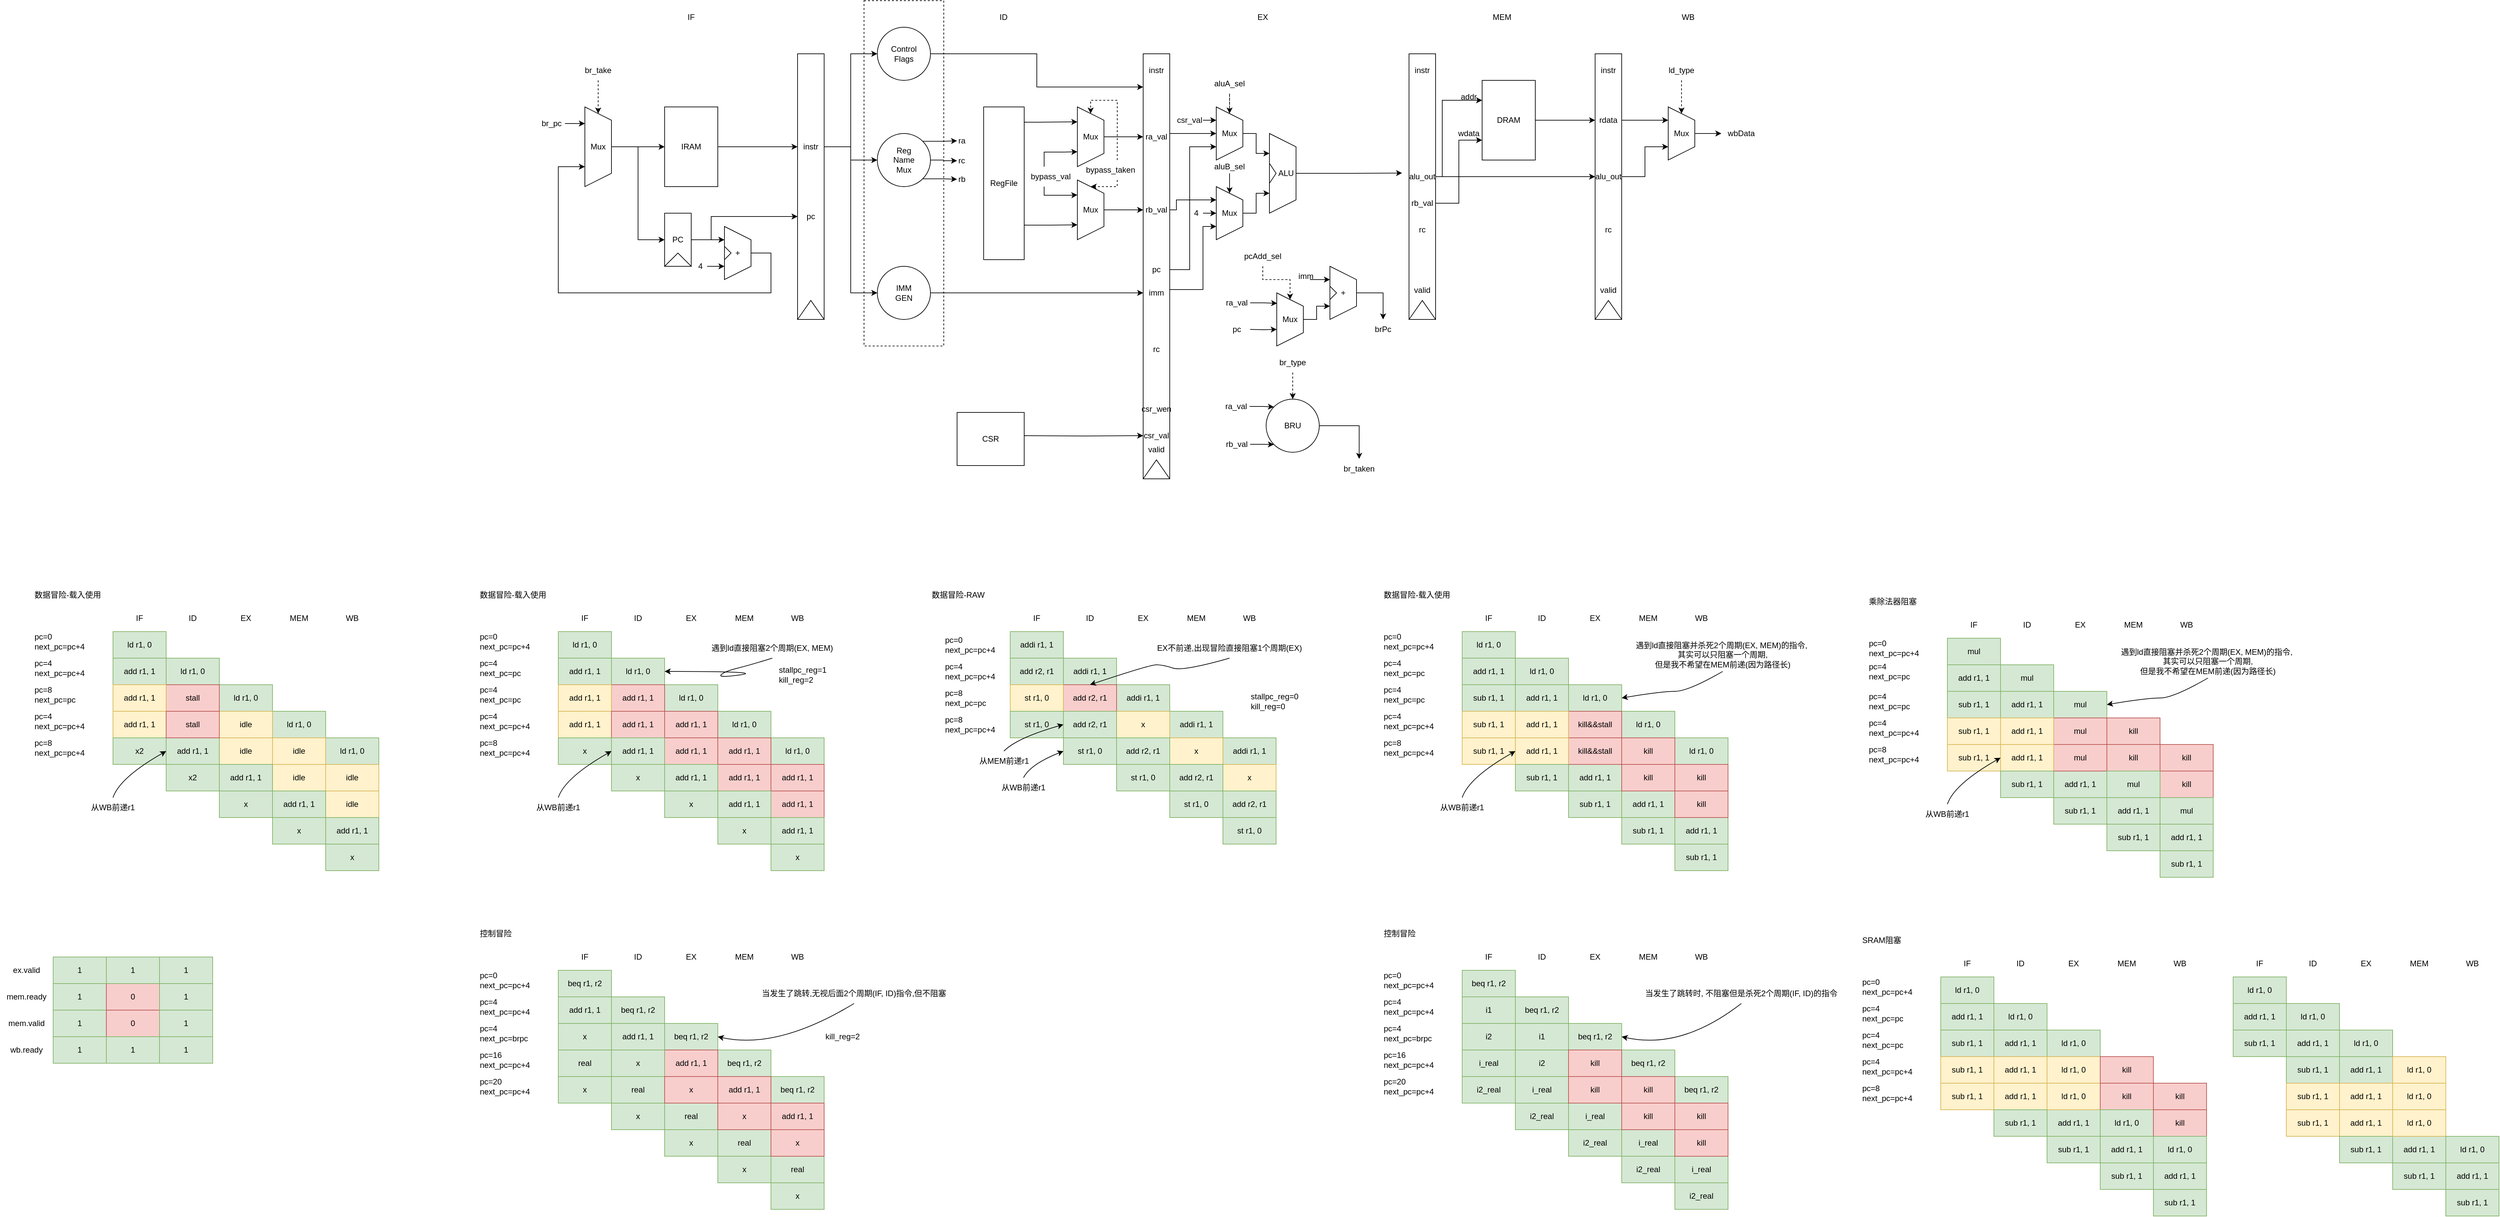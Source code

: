 <mxfile version="24.5.1" type="device" pages="2">
  <diagram name="5-Stages" id="k_Z2-XYF7szuK1KQIXoQ">
    <mxGraphModel dx="3407" dy="755" grid="1" gridSize="10" guides="1" tooltips="1" connect="1" arrows="1" fold="1" page="0" pageScale="1" pageWidth="850" pageHeight="1100" math="0" shadow="0">
      <root>
        <mxCell id="0" />
        <mxCell id="1" parent="0" />
        <mxCell id="qGMznEuwbPHo43H_5_TR-18" value="" style="rounded=0;whiteSpace=wrap;html=1;dashed=1;" parent="1" vertex="1">
          <mxGeometry x="20" y="440" width="120" height="520" as="geometry" />
        </mxCell>
        <mxCell id="99W_6UP4DaAbMS6PGISM-37" style="edgeStyle=orthogonalEdgeStyle;rounded=0;orthogonalLoop=1;jettySize=auto;html=1;entryX=0;entryY=0.5;entryDx=0;entryDy=0;" parent="1" source="99W_6UP4DaAbMS6PGISM-35" target="99W_6UP4DaAbMS6PGISM-36" edge="1">
          <mxGeometry relative="1" as="geometry" />
        </mxCell>
        <mxCell id="99W_6UP4DaAbMS6PGISM-41" style="edgeStyle=orthogonalEdgeStyle;rounded=0;orthogonalLoop=1;jettySize=auto;html=1;entryX=0;entryY=0.5;entryDx=0;entryDy=0;" parent="1" source="99W_6UP4DaAbMS6PGISM-35" target="99W_6UP4DaAbMS6PGISM-39" edge="1">
          <mxGeometry relative="1" as="geometry" />
        </mxCell>
        <mxCell id="99W_6UP4DaAbMS6PGISM-35" value="Mux" style="shape=trapezoid;perimeter=trapezoidPerimeter;whiteSpace=wrap;html=1;fixedSize=1;direction=south;" parent="1" vertex="1">
          <mxGeometry x="-400" y="600" width="40" height="120" as="geometry" />
        </mxCell>
        <mxCell id="99W_6UP4DaAbMS6PGISM-36" value="IRAM" style="rounded=0;whiteSpace=wrap;html=1;" parent="1" vertex="1">
          <mxGeometry x="-280" y="600" width="80" height="120" as="geometry" />
        </mxCell>
        <mxCell id="99W_6UP4DaAbMS6PGISM-38" value="" style="group" parent="1" vertex="1" connectable="0">
          <mxGeometry x="-280" y="760" width="40" height="80" as="geometry" />
        </mxCell>
        <mxCell id="99W_6UP4DaAbMS6PGISM-39" value="PC" style="rounded=0;whiteSpace=wrap;html=1;" parent="99W_6UP4DaAbMS6PGISM-38" vertex="1">
          <mxGeometry width="40" height="80" as="geometry" />
        </mxCell>
        <mxCell id="99W_6UP4DaAbMS6PGISM-40" value="" style="triangle;whiteSpace=wrap;html=1;direction=north;" parent="99W_6UP4DaAbMS6PGISM-38" vertex="1">
          <mxGeometry y="60" width="40" height="20" as="geometry" />
        </mxCell>
        <mxCell id="99W_6UP4DaAbMS6PGISM-46" style="edgeStyle=orthogonalEdgeStyle;rounded=0;orthogonalLoop=1;jettySize=auto;html=1;entryX=0.75;entryY=1;entryDx=0;entryDy=0;" parent="1" source="99W_6UP4DaAbMS6PGISM-42" target="99W_6UP4DaAbMS6PGISM-35" edge="1">
          <mxGeometry relative="1" as="geometry">
            <Array as="points">
              <mxPoint x="-120" y="820" />
              <mxPoint x="-120" y="880" />
              <mxPoint x="-440" y="880" />
              <mxPoint x="-440" y="690" />
            </Array>
          </mxGeometry>
        </mxCell>
        <mxCell id="99W_6UP4DaAbMS6PGISM-43" style="edgeStyle=orthogonalEdgeStyle;rounded=0;orthogonalLoop=1;jettySize=auto;html=1;entryX=0.25;entryY=1;entryDx=0;entryDy=0;" parent="1" source="99W_6UP4DaAbMS6PGISM-39" target="99W_6UP4DaAbMS6PGISM-42" edge="1">
          <mxGeometry relative="1" as="geometry" />
        </mxCell>
        <mxCell id="99W_6UP4DaAbMS6PGISM-45" style="edgeStyle=orthogonalEdgeStyle;rounded=0;orthogonalLoop=1;jettySize=auto;html=1;entryX=0.75;entryY=1;entryDx=0;entryDy=0;" parent="1" source="99W_6UP4DaAbMS6PGISM-44" target="99W_6UP4DaAbMS6PGISM-42" edge="1">
          <mxGeometry relative="1" as="geometry" />
        </mxCell>
        <mxCell id="99W_6UP4DaAbMS6PGISM-44" value="4" style="text;html=1;align=center;verticalAlign=middle;whiteSpace=wrap;rounded=0;" parent="1" vertex="1">
          <mxGeometry x="-236" y="825" width="20" height="30" as="geometry" />
        </mxCell>
        <mxCell id="99W_6UP4DaAbMS6PGISM-51" value="" style="group" parent="1" vertex="1" connectable="0">
          <mxGeometry x="-80" y="520" width="40" height="400" as="geometry" />
        </mxCell>
        <mxCell id="99W_6UP4DaAbMS6PGISM-48" value="" style="rounded=0;whiteSpace=wrap;html=1;points=[[0,0,0,0,0],[0,0.12,0,0,0],[0,0.25,0,0,0],[0,0.37,0,0,0],[0,0.5,0,0,0],[0,0.62,0,0,0],[0,0.75,0,0,0],[0,0.88,0,0,0],[0,1,0,0,0],[0.25,0,0,0,0],[0.25,1,0,0,0],[0.5,0,0,0,0],[0.5,1,0,0,0],[0.75,0,0,0,0],[0.75,1,0,0,0],[1,0,0,0,0],[1,0.12,0,0,0],[1,0.25,0,0,0],[1,0.37,0,0,0],[1,0.5,0,0,0],[1,0.62,0,0,0],[1,0.75,0,0,0],[1,0.88,0,0,0],[1,1,0,0,0]];" parent="99W_6UP4DaAbMS6PGISM-51" vertex="1">
          <mxGeometry width="40" height="400" as="geometry" />
        </mxCell>
        <mxCell id="99W_6UP4DaAbMS6PGISM-49" value="" style="triangle;whiteSpace=wrap;html=1;direction=north;" parent="99W_6UP4DaAbMS6PGISM-51" vertex="1">
          <mxGeometry y="371.429" width="40" height="28.571" as="geometry" />
        </mxCell>
        <mxCell id="99W_6UP4DaAbMS6PGISM-64" value="instr" style="text;html=1;align=center;verticalAlign=middle;whiteSpace=wrap;rounded=0;" parent="99W_6UP4DaAbMS6PGISM-51" vertex="1">
          <mxGeometry y="125" width="40" height="30" as="geometry" />
        </mxCell>
        <mxCell id="99W_6UP4DaAbMS6PGISM-63" value="pc" style="text;html=1;align=center;verticalAlign=middle;whiteSpace=wrap;rounded=0;" parent="99W_6UP4DaAbMS6PGISM-51" vertex="1">
          <mxGeometry y="230" width="40" height="30" as="geometry" />
        </mxCell>
        <mxCell id="99W_6UP4DaAbMS6PGISM-56" value="IF" style="text;html=1;align=center;verticalAlign=middle;whiteSpace=wrap;rounded=0;" parent="1" vertex="1">
          <mxGeometry x="-270" y="450" width="60" height="30" as="geometry" />
        </mxCell>
        <mxCell id="99W_6UP4DaAbMS6PGISM-57" value="ID" style="text;html=1;align=center;verticalAlign=middle;whiteSpace=wrap;rounded=0;" parent="1" vertex="1">
          <mxGeometry x="200" y="450" width="60" height="30" as="geometry" />
        </mxCell>
        <mxCell id="99W_6UP4DaAbMS6PGISM-58" value="" style="group" parent="1" vertex="1" connectable="0">
          <mxGeometry x="440" y="520" width="60" height="640" as="geometry" />
        </mxCell>
        <mxCell id="99W_6UP4DaAbMS6PGISM-59" value="" style="rounded=0;whiteSpace=wrap;html=1;points=[[0,0,0,0,0],[0,0.12,0,0,0],[0,0.25,0,0,0],[0,0.37,0,0,0],[0,0.5,0,0,0],[0,0.62,0,0,0],[0,0.75,0,0,0],[0,0.88,0,0,0],[0,1,0,0,0],[0.25,0,0,0,0],[0.25,1,0,0,0],[0.5,0,0,0,0],[0.5,1,0,0,0],[0.75,0,0,0,0],[0.75,1,0,0,0],[1,0,0,0,0],[1,0.12,0,0,0],[1,0.25,0,0,0],[1,0.37,0,0,0],[1,0.5,0,0,0],[1,0.62,0,0,0],[1,0.75,0,0,0],[1,0.88,0,0,0],[1,1,0,0,0]];" parent="99W_6UP4DaAbMS6PGISM-58" vertex="1">
          <mxGeometry width="40" height="640" as="geometry" />
        </mxCell>
        <mxCell id="99W_6UP4DaAbMS6PGISM-60" value="" style="triangle;whiteSpace=wrap;html=1;direction=north;" parent="99W_6UP4DaAbMS6PGISM-58" vertex="1">
          <mxGeometry y="611.429" width="40" height="28.571" as="geometry" />
        </mxCell>
        <mxCell id="99W_6UP4DaAbMS6PGISM-82" value="ra_val" style="text;html=1;align=center;verticalAlign=middle;whiteSpace=wrap;rounded=0;" parent="99W_6UP4DaAbMS6PGISM-58" vertex="1">
          <mxGeometry y="110" width="40" height="30" as="geometry" />
        </mxCell>
        <mxCell id="99W_6UP4DaAbMS6PGISM-83" value="rb_val" style="text;html=1;align=center;verticalAlign=middle;whiteSpace=wrap;rounded=0;" parent="99W_6UP4DaAbMS6PGISM-58" vertex="1">
          <mxGeometry y="220" width="40" height="30" as="geometry" />
        </mxCell>
        <mxCell id="Z12hEHDh4TWuhOu58tDE-1" value="imm" style="text;html=1;align=center;verticalAlign=middle;whiteSpace=wrap;rounded=0;" parent="99W_6UP4DaAbMS6PGISM-58" vertex="1">
          <mxGeometry y="345" width="40" height="30" as="geometry" />
        </mxCell>
        <mxCell id="Z12hEHDh4TWuhOu58tDE-12" value="pc" style="text;html=1;align=center;verticalAlign=middle;whiteSpace=wrap;rounded=0;" parent="99W_6UP4DaAbMS6PGISM-58" vertex="1">
          <mxGeometry y="310" width="40" height="30" as="geometry" />
        </mxCell>
        <mxCell id="5AN9adKG7SEARC7Q5GUn-35" value="instr" style="text;html=1;align=center;verticalAlign=middle;whiteSpace=wrap;rounded=0;" parent="99W_6UP4DaAbMS6PGISM-58" vertex="1">
          <mxGeometry y="10" width="40" height="30" as="geometry" />
        </mxCell>
        <mxCell id="2NN_BgzeBqUG81OJ1Wyw-5" value="rc" style="text;html=1;align=center;verticalAlign=middle;whiteSpace=wrap;rounded=0;" parent="99W_6UP4DaAbMS6PGISM-58" vertex="1">
          <mxGeometry y="430" width="40" height="30" as="geometry" />
        </mxCell>
        <mxCell id="2NN_BgzeBqUG81OJ1Wyw-30" value="csr_val" style="text;html=1;align=center;verticalAlign=middle;whiteSpace=wrap;rounded=0;" parent="99W_6UP4DaAbMS6PGISM-58" vertex="1">
          <mxGeometry y="560" width="40" height="30" as="geometry" />
        </mxCell>
        <mxCell id="2NN_BgzeBqUG81OJ1Wyw-33" value="csr_wen" style="text;html=1;align=center;verticalAlign=middle;whiteSpace=wrap;rounded=0;" parent="99W_6UP4DaAbMS6PGISM-58" vertex="1">
          <mxGeometry y="520" width="40" height="30" as="geometry" />
        </mxCell>
        <mxCell id="UcU7NK9T2Lt17m9TgMwm-1" value="valid" style="text;html=1;align=center;verticalAlign=middle;whiteSpace=wrap;rounded=0;" parent="99W_6UP4DaAbMS6PGISM-58" vertex="1">
          <mxGeometry y="581.43" width="40" height="30" as="geometry" />
        </mxCell>
        <mxCell id="Z12hEHDh4TWuhOu58tDE-23" style="edgeStyle=orthogonalEdgeStyle;rounded=0;orthogonalLoop=1;jettySize=auto;html=1;" parent="1" source="99W_6UP4DaAbMS6PGISM-61" edge="1">
          <mxGeometry relative="1" as="geometry">
            <Array as="points">
              <mxPoint x="280" y="520" />
              <mxPoint x="280" y="570" />
            </Array>
            <mxPoint x="440.0" y="570" as="targetPoint" />
          </mxGeometry>
        </mxCell>
        <mxCell id="99W_6UP4DaAbMS6PGISM-61" value="Control&lt;div&gt;Flags&lt;/div&gt;" style="ellipse;whiteSpace=wrap;html=1;aspect=fixed;" parent="1" vertex="1">
          <mxGeometry x="40" y="480" width="80" height="80" as="geometry" />
        </mxCell>
        <mxCell id="99W_6UP4DaAbMS6PGISM-65" style="edgeStyle=orthogonalEdgeStyle;rounded=0;orthogonalLoop=1;jettySize=auto;html=1;entryX=0;entryY=0.5;entryDx=0;entryDy=0;" parent="1" source="99W_6UP4DaAbMS6PGISM-64" target="99W_6UP4DaAbMS6PGISM-61" edge="1">
          <mxGeometry relative="1" as="geometry">
            <Array as="points">
              <mxPoint y="660" />
              <mxPoint y="520" />
            </Array>
          </mxGeometry>
        </mxCell>
        <mxCell id="Z12hEHDh4TWuhOu58tDE-2" style="edgeStyle=orthogonalEdgeStyle;rounded=0;orthogonalLoop=1;jettySize=auto;html=1;entryX=0;entryY=0.5;entryDx=0;entryDy=0;" parent="1" source="99W_6UP4DaAbMS6PGISM-66" target="Z12hEHDh4TWuhOu58tDE-1" edge="1">
          <mxGeometry relative="1" as="geometry" />
        </mxCell>
        <mxCell id="99W_6UP4DaAbMS6PGISM-66" value="IMM&lt;div&gt;GEN&lt;/div&gt;" style="ellipse;whiteSpace=wrap;html=1;aspect=fixed;" parent="1" vertex="1">
          <mxGeometry x="40" y="840" width="80" height="80" as="geometry" />
        </mxCell>
        <mxCell id="99W_6UP4DaAbMS6PGISM-79" style="edgeStyle=orthogonalEdgeStyle;rounded=0;orthogonalLoop=1;jettySize=auto;html=1;exitX=1;exitY=0.25;exitDx=0;exitDy=0;entryX=0.25;entryY=1;entryDx=0;entryDy=0;" parent="1" source="99W_6UP4DaAbMS6PGISM-67" target="99W_6UP4DaAbMS6PGISM-73" edge="1">
          <mxGeometry relative="1" as="geometry">
            <Array as="points">
              <mxPoint x="281" y="623" />
              <mxPoint x="311" y="623" />
            </Array>
          </mxGeometry>
        </mxCell>
        <mxCell id="5AN9adKG7SEARC7Q5GUn-70" style="edgeStyle=orthogonalEdgeStyle;rounded=0;orthogonalLoop=1;jettySize=auto;html=1;exitX=1;exitY=0.75;exitDx=0;exitDy=0;entryX=0.75;entryY=1;entryDx=0;entryDy=0;" parent="1" source="99W_6UP4DaAbMS6PGISM-67" target="99W_6UP4DaAbMS6PGISM-76" edge="1">
          <mxGeometry relative="1" as="geometry">
            <Array as="points">
              <mxPoint x="261" y="778" />
              <mxPoint x="301" y="778" />
            </Array>
          </mxGeometry>
        </mxCell>
        <mxCell id="99W_6UP4DaAbMS6PGISM-67" value="RegFile" style="rounded=0;whiteSpace=wrap;html=1;" parent="1" vertex="1">
          <mxGeometry x="200" y="600" width="61" height="230" as="geometry" />
        </mxCell>
        <mxCell id="99W_6UP4DaAbMS6PGISM-73" value="Mux" style="shape=trapezoid;perimeter=trapezoidPerimeter;whiteSpace=wrap;html=1;fixedSize=1;direction=south;" parent="1" vertex="1">
          <mxGeometry x="341" y="600" width="40" height="90" as="geometry" />
        </mxCell>
        <mxCell id="99W_6UP4DaAbMS6PGISM-84" style="edgeStyle=orthogonalEdgeStyle;rounded=0;orthogonalLoop=1;jettySize=auto;html=1;" parent="1" source="99W_6UP4DaAbMS6PGISM-76" target="99W_6UP4DaAbMS6PGISM-83" edge="1">
          <mxGeometry relative="1" as="geometry" />
        </mxCell>
        <mxCell id="99W_6UP4DaAbMS6PGISM-76" value="Mux" style="shape=trapezoid;perimeter=trapezoidPerimeter;whiteSpace=wrap;html=1;fixedSize=1;direction=south;" parent="1" vertex="1">
          <mxGeometry x="341" y="710" width="40" height="90" as="geometry" />
        </mxCell>
        <mxCell id="99W_6UP4DaAbMS6PGISM-81" style="edgeStyle=orthogonalEdgeStyle;rounded=0;orthogonalLoop=1;jettySize=auto;html=1;" parent="1" source="99W_6UP4DaAbMS6PGISM-73" target="99W_6UP4DaAbMS6PGISM-82" edge="1">
          <mxGeometry relative="1" as="geometry" />
        </mxCell>
        <mxCell id="99W_6UP4DaAbMS6PGISM-85" value="EX" style="text;html=1;align=center;verticalAlign=middle;whiteSpace=wrap;rounded=0;" parent="1" vertex="1">
          <mxGeometry x="590" y="450" width="60" height="30" as="geometry" />
        </mxCell>
        <mxCell id="Z12hEHDh4TWuhOu58tDE-3" style="edgeStyle=orthogonalEdgeStyle;rounded=0;orthogonalLoop=1;jettySize=auto;html=1;entryX=0;entryY=0.5;entryDx=0;entryDy=0;" parent="1" source="99W_6UP4DaAbMS6PGISM-64" target="99W_6UP4DaAbMS6PGISM-66" edge="1">
          <mxGeometry relative="1" as="geometry">
            <Array as="points">
              <mxPoint y="660" />
              <mxPoint y="880" />
            </Array>
          </mxGeometry>
        </mxCell>
        <mxCell id="99W_6UP4DaAbMS6PGISM-53" style="edgeStyle=orthogonalEdgeStyle;rounded=0;orthogonalLoop=1;jettySize=auto;html=1;entryX=0;entryY=0.5;entryDx=0;entryDy=0;" parent="1" source="99W_6UP4DaAbMS6PGISM-36" target="99W_6UP4DaAbMS6PGISM-64" edge="1">
          <mxGeometry relative="1" as="geometry">
            <mxPoint x="-110" y="660" as="targetPoint" />
          </mxGeometry>
        </mxCell>
        <mxCell id="99W_6UP4DaAbMS6PGISM-75" style="edgeStyle=orthogonalEdgeStyle;rounded=0;orthogonalLoop=1;jettySize=auto;html=1;entryX=0;entryY=0.5;entryDx=0;entryDy=0;" parent="1" source="99W_6UP4DaAbMS6PGISM-39" target="99W_6UP4DaAbMS6PGISM-63" edge="1">
          <mxGeometry relative="1" as="geometry">
            <mxPoint x="-100" y="765" as="targetPoint" />
            <Array as="points">
              <mxPoint x="-210" y="800" />
              <mxPoint x="-210" y="765" />
            </Array>
          </mxGeometry>
        </mxCell>
        <mxCell id="Z12hEHDh4TWuhOu58tDE-5" value="" style="group" parent="1" vertex="1" connectable="0">
          <mxGeometry x="-190" y="780" width="40" height="80" as="geometry" />
        </mxCell>
        <mxCell id="99W_6UP4DaAbMS6PGISM-42" value="+" style="shape=trapezoid;perimeter=trapezoidPerimeter;whiteSpace=wrap;html=1;fixedSize=1;direction=south;" parent="Z12hEHDh4TWuhOu58tDE-5" vertex="1">
          <mxGeometry width="40" height="80" as="geometry" />
        </mxCell>
        <mxCell id="Z12hEHDh4TWuhOu58tDE-4" value="" style="triangle;whiteSpace=wrap;html=1;" parent="Z12hEHDh4TWuhOu58tDE-5" vertex="1">
          <mxGeometry y="30" width="10" height="20" as="geometry" />
        </mxCell>
        <mxCell id="Z12hEHDh4TWuhOu58tDE-6" value="" style="group" parent="1" vertex="1" connectable="0">
          <mxGeometry x="630" y="640" width="40" height="120" as="geometry" />
        </mxCell>
        <mxCell id="Z12hEHDh4TWuhOu58tDE-7" value="&amp;nbsp; &amp;nbsp;ALU" style="shape=trapezoid;perimeter=trapezoidPerimeter;whiteSpace=wrap;html=1;fixedSize=1;direction=south;" parent="Z12hEHDh4TWuhOu58tDE-6" vertex="1">
          <mxGeometry width="40" height="120" as="geometry" />
        </mxCell>
        <mxCell id="Z12hEHDh4TWuhOu58tDE-8" value="" style="triangle;whiteSpace=wrap;html=1;" parent="Z12hEHDh4TWuhOu58tDE-6" vertex="1">
          <mxGeometry y="45" width="10" height="30" as="geometry" />
        </mxCell>
        <mxCell id="Z12hEHDh4TWuhOu58tDE-18" style="edgeStyle=orthogonalEdgeStyle;rounded=0;orthogonalLoop=1;jettySize=auto;html=1;entryX=0.25;entryY=1;entryDx=0;entryDy=0;" parent="1" source="Z12hEHDh4TWuhOu58tDE-9" target="Z12hEHDh4TWuhOu58tDE-7" edge="1">
          <mxGeometry relative="1" as="geometry" />
        </mxCell>
        <mxCell id="Z12hEHDh4TWuhOu58tDE-9" value="Mux" style="shape=trapezoid;perimeter=trapezoidPerimeter;whiteSpace=wrap;html=1;fixedSize=1;direction=south;" parent="1" vertex="1">
          <mxGeometry x="550" y="600" width="40" height="80" as="geometry" />
        </mxCell>
        <mxCell id="Z12hEHDh4TWuhOu58tDE-19" style="edgeStyle=orthogonalEdgeStyle;rounded=0;orthogonalLoop=1;jettySize=auto;html=1;entryX=0.75;entryY=1;entryDx=0;entryDy=0;" parent="1" source="Z12hEHDh4TWuhOu58tDE-10" target="Z12hEHDh4TWuhOu58tDE-7" edge="1">
          <mxGeometry relative="1" as="geometry" />
        </mxCell>
        <mxCell id="Z12hEHDh4TWuhOu58tDE-10" value="Mux" style="shape=trapezoid;perimeter=trapezoidPerimeter;whiteSpace=wrap;html=1;fixedSize=1;direction=south;" parent="1" vertex="1">
          <mxGeometry x="550" y="720" width="40" height="80" as="geometry" />
        </mxCell>
        <mxCell id="Z12hEHDh4TWuhOu58tDE-14" style="edgeStyle=orthogonalEdgeStyle;rounded=0;orthogonalLoop=1;jettySize=auto;html=1;entryX=0.75;entryY=1;entryDx=0;entryDy=0;" parent="1" source="Z12hEHDh4TWuhOu58tDE-12" target="Z12hEHDh4TWuhOu58tDE-9" edge="1">
          <mxGeometry relative="1" as="geometry">
            <Array as="points">
              <mxPoint x="510" y="845" />
              <mxPoint x="510" y="660" />
            </Array>
          </mxGeometry>
        </mxCell>
        <mxCell id="Z12hEHDh4TWuhOu58tDE-15" style="edgeStyle=orthogonalEdgeStyle;rounded=0;orthogonalLoop=1;jettySize=auto;html=1;entryX=0.5;entryY=1;entryDx=0;entryDy=0;" parent="1" source="99W_6UP4DaAbMS6PGISM-82" target="Z12hEHDh4TWuhOu58tDE-9" edge="1">
          <mxGeometry relative="1" as="geometry">
            <Array as="points">
              <mxPoint x="500" y="640" />
              <mxPoint x="500" y="640" />
            </Array>
          </mxGeometry>
        </mxCell>
        <mxCell id="Z12hEHDh4TWuhOu58tDE-16" style="edgeStyle=orthogonalEdgeStyle;rounded=0;orthogonalLoop=1;jettySize=auto;html=1;entryX=0.25;entryY=1;entryDx=0;entryDy=0;" parent="1" source="99W_6UP4DaAbMS6PGISM-83" target="Z12hEHDh4TWuhOu58tDE-10" edge="1">
          <mxGeometry relative="1" as="geometry">
            <Array as="points">
              <mxPoint x="490" y="755" />
              <mxPoint x="490" y="740" />
            </Array>
          </mxGeometry>
        </mxCell>
        <mxCell id="Z12hEHDh4TWuhOu58tDE-17" style="edgeStyle=orthogonalEdgeStyle;rounded=0;orthogonalLoop=1;jettySize=auto;html=1;entryX=0.75;entryY=1;entryDx=0;entryDy=0;" parent="1" source="Z12hEHDh4TWuhOu58tDE-1" target="Z12hEHDh4TWuhOu58tDE-10" edge="1">
          <mxGeometry relative="1" as="geometry">
            <Array as="points">
              <mxPoint x="530" y="875" />
              <mxPoint x="530" y="780" />
            </Array>
          </mxGeometry>
        </mxCell>
        <mxCell id="qGMznEuwbPHo43H_5_TR-8" style="edgeStyle=orthogonalEdgeStyle;rounded=0;orthogonalLoop=1;jettySize=auto;html=1;entryX=0.5;entryY=0;entryDx=0;entryDy=0;" parent="1" source="5AN9adKG7SEARC7Q5GUn-1" target="qGMznEuwbPHo43H_5_TR-7" edge="1">
          <mxGeometry relative="1" as="geometry" />
        </mxCell>
        <mxCell id="5AN9adKG7SEARC7Q5GUn-1" value="BRU" style="ellipse;whiteSpace=wrap;html=1;aspect=fixed;" parent="1" vertex="1">
          <mxGeometry x="625" y="1040" width="80" height="80" as="geometry" />
        </mxCell>
        <mxCell id="5AN9adKG7SEARC7Q5GUn-3" value="" style="group" parent="1" vertex="1" connectable="0">
          <mxGeometry x="721" y="840" width="40" height="80" as="geometry" />
        </mxCell>
        <mxCell id="5AN9adKG7SEARC7Q5GUn-4" value="+" style="shape=trapezoid;perimeter=trapezoidPerimeter;whiteSpace=wrap;html=1;fixedSize=1;direction=south;" parent="5AN9adKG7SEARC7Q5GUn-3" vertex="1">
          <mxGeometry width="40" height="80" as="geometry" />
        </mxCell>
        <mxCell id="5AN9adKG7SEARC7Q5GUn-5" value="" style="triangle;whiteSpace=wrap;html=1;" parent="5AN9adKG7SEARC7Q5GUn-3" vertex="1">
          <mxGeometry y="30" width="10" height="20" as="geometry" />
        </mxCell>
        <mxCell id="5AN9adKG7SEARC7Q5GUn-10" style="edgeStyle=orthogonalEdgeStyle;rounded=0;orthogonalLoop=1;jettySize=auto;html=1;entryX=0.25;entryY=1;entryDx=0;entryDy=0;" parent="1" target="5AN9adKG7SEARC7Q5GUn-4" edge="1">
          <mxGeometry relative="1" as="geometry">
            <mxPoint x="691" y="860" as="sourcePoint" />
          </mxGeometry>
        </mxCell>
        <mxCell id="5AN9adKG7SEARC7Q5GUn-14" value="brPc" style="text;html=1;align=center;verticalAlign=middle;whiteSpace=wrap;rounded=0;" parent="1" vertex="1">
          <mxGeometry x="781" y="920" width="40" height="30" as="geometry" />
        </mxCell>
        <mxCell id="5AN9adKG7SEARC7Q5GUn-15" style="edgeStyle=orthogonalEdgeStyle;rounded=0;orthogonalLoop=1;jettySize=auto;html=1;entryX=0.5;entryY=0;entryDx=0;entryDy=0;" parent="1" source="5AN9adKG7SEARC7Q5GUn-4" target="5AN9adKG7SEARC7Q5GUn-14" edge="1">
          <mxGeometry relative="1" as="geometry" />
        </mxCell>
        <mxCell id="5AN9adKG7SEARC7Q5GUn-19" style="edgeStyle=orthogonalEdgeStyle;rounded=0;orthogonalLoop=1;jettySize=auto;html=1;entryX=0.25;entryY=1;entryDx=0;entryDy=0;" parent="1" edge="1">
          <mxGeometry relative="1" as="geometry">
            <mxPoint x="641.0" y="935.0" as="targetPoint" />
            <mxPoint x="601" y="935" as="sourcePoint" />
          </mxGeometry>
        </mxCell>
        <mxCell id="5AN9adKG7SEARC7Q5GUn-21" style="edgeStyle=orthogonalEdgeStyle;rounded=0;orthogonalLoop=1;jettySize=auto;html=1;entryX=0.75;entryY=1;entryDx=0;entryDy=0;" parent="1" source="5AN9adKG7SEARC7Q5GUn-18" target="5AN9adKG7SEARC7Q5GUn-4" edge="1">
          <mxGeometry relative="1" as="geometry" />
        </mxCell>
        <mxCell id="5AN9adKG7SEARC7Q5GUn-18" value="Mux" style="shape=trapezoid;perimeter=trapezoidPerimeter;whiteSpace=wrap;html=1;fixedSize=1;direction=south;" parent="1" vertex="1">
          <mxGeometry x="641" y="880" width="40" height="80" as="geometry" />
        </mxCell>
        <mxCell id="qGMznEuwbPHo43H_5_TR-5" style="edgeStyle=orthogonalEdgeStyle;rounded=0;orthogonalLoop=1;jettySize=auto;html=1;dashed=1;" parent="1" source="5AN9adKG7SEARC7Q5GUn-22" target="5AN9adKG7SEARC7Q5GUn-1" edge="1">
          <mxGeometry relative="1" as="geometry" />
        </mxCell>
        <mxCell id="5AN9adKG7SEARC7Q5GUn-22" value="br_type" style="text;html=1;align=center;verticalAlign=middle;whiteSpace=wrap;rounded=0;" parent="1" vertex="1">
          <mxGeometry x="645" y="970" width="40" height="30" as="geometry" />
        </mxCell>
        <mxCell id="5AN9adKG7SEARC7Q5GUn-25" style="edgeStyle=orthogonalEdgeStyle;rounded=0;orthogonalLoop=1;jettySize=auto;html=1;" parent="1" source="5AN9adKG7SEARC7Q5GUn-24" edge="1">
          <mxGeometry relative="1" as="geometry">
            <mxPoint x="-400" y="625.059" as="targetPoint" />
          </mxGeometry>
        </mxCell>
        <mxCell id="5AN9adKG7SEARC7Q5GUn-24" value="br_p&lt;span style=&quot;background-color: initial;&quot;&gt;c&lt;/span&gt;" style="text;html=1;align=center;verticalAlign=middle;whiteSpace=wrap;rounded=0;" parent="1" vertex="1">
          <mxGeometry x="-470" y="610" width="40" height="30" as="geometry" />
        </mxCell>
        <mxCell id="5AN9adKG7SEARC7Q5GUn-26" style="edgeStyle=orthogonalEdgeStyle;rounded=0;orthogonalLoop=1;jettySize=auto;html=1;entryX=-0.01;entryY=0.449;entryDx=0;entryDy=0;entryPerimeter=0;" parent="1" source="Z12hEHDh4TWuhOu58tDE-7" edge="1">
          <mxGeometry relative="1" as="geometry">
            <mxPoint x="829.6" y="699.6" as="targetPoint" />
          </mxGeometry>
        </mxCell>
        <mxCell id="5AN9adKG7SEARC7Q5GUn-29" value="" style="group" parent="1" vertex="1" connectable="0">
          <mxGeometry x="840" y="520" width="50" height="400" as="geometry" />
        </mxCell>
        <mxCell id="5AN9adKG7SEARC7Q5GUn-30" value="" style="rounded=0;whiteSpace=wrap;html=1;points=[[0,0,0,0,0],[0,0.12,0,0,0],[0,0.25,0,0,0],[0,0.37,0,0,0],[0,0.5,0,0,0],[0,0.62,0,0,0],[0,0.75,0,0,0],[0,0.88,0,0,0],[0,1,0,0,0],[0.25,0,0,0,0],[0.25,1,0,0,0],[0.5,0,0,0,0],[0.5,1,0,0,0],[0.75,0,0,0,0],[0.75,1,0,0,0],[1,0,0,0,0],[1,0.12,0,0,0],[1,0.25,0,0,0],[1,0.37,0,0,0],[1,0.5,0,0,0],[1,0.62,0,0,0],[1,0.75,0,0,0],[1,0.88,0,0,0],[1,1,0,0,0]];" parent="5AN9adKG7SEARC7Q5GUn-29" vertex="1">
          <mxGeometry width="40" height="400" as="geometry" />
        </mxCell>
        <mxCell id="5AN9adKG7SEARC7Q5GUn-31" value="" style="triangle;whiteSpace=wrap;html=1;direction=north;" parent="5AN9adKG7SEARC7Q5GUn-29" vertex="1">
          <mxGeometry y="371.429" width="40" height="28.571" as="geometry" />
        </mxCell>
        <mxCell id="5AN9adKG7SEARC7Q5GUn-32" value="alu_out" style="text;html=1;align=center;verticalAlign=middle;whiteSpace=wrap;rounded=0;" parent="5AN9adKG7SEARC7Q5GUn-29" vertex="1">
          <mxGeometry y="170" width="40" height="30" as="geometry" />
        </mxCell>
        <mxCell id="5AN9adKG7SEARC7Q5GUn-36" value="instr" style="text;html=1;align=center;verticalAlign=middle;whiteSpace=wrap;rounded=0;" parent="5AN9adKG7SEARC7Q5GUn-29" vertex="1">
          <mxGeometry y="10" width="40" height="30" as="geometry" />
        </mxCell>
        <mxCell id="5AN9adKG7SEARC7Q5GUn-41" value="rb_val" style="text;html=1;align=center;verticalAlign=middle;whiteSpace=wrap;rounded=0;" parent="5AN9adKG7SEARC7Q5GUn-29" vertex="1">
          <mxGeometry y="210" width="40" height="30" as="geometry" />
        </mxCell>
        <mxCell id="xUMvbgIVjRp-I1VNTBmH-2" value="rc" style="text;html=1;align=center;verticalAlign=middle;whiteSpace=wrap;rounded=0;" parent="5AN9adKG7SEARC7Q5GUn-29" vertex="1">
          <mxGeometry y="250" width="40" height="30" as="geometry" />
        </mxCell>
        <mxCell id="UcU7NK9T2Lt17m9TgMwm-2" value="valid" style="text;html=1;align=center;verticalAlign=middle;whiteSpace=wrap;rounded=0;" parent="5AN9adKG7SEARC7Q5GUn-29" vertex="1">
          <mxGeometry y="341.43" width="40" height="30" as="geometry" />
        </mxCell>
        <mxCell id="5AN9adKG7SEARC7Q5GUn-33" value="MEM" style="text;html=1;align=center;verticalAlign=middle;whiteSpace=wrap;rounded=0;" parent="1" vertex="1">
          <mxGeometry x="950" y="450" width="60" height="30" as="geometry" />
        </mxCell>
        <mxCell id="5AN9adKG7SEARC7Q5GUn-51" style="edgeStyle=orthogonalEdgeStyle;rounded=0;orthogonalLoop=1;jettySize=auto;html=1;entryX=0;entryY=0.5;entryDx=0;entryDy=0;" parent="1" source="5AN9adKG7SEARC7Q5GUn-34" target="5AN9adKG7SEARC7Q5GUn-50" edge="1">
          <mxGeometry relative="1" as="geometry" />
        </mxCell>
        <mxCell id="5AN9adKG7SEARC7Q5GUn-34" value="DRAM" style="rounded=0;whiteSpace=wrap;html=1;" parent="1" vertex="1">
          <mxGeometry x="950" y="560" width="80" height="120" as="geometry" />
        </mxCell>
        <mxCell id="5AN9adKG7SEARC7Q5GUn-39" style="edgeStyle=orthogonalEdgeStyle;rounded=0;orthogonalLoop=1;jettySize=auto;html=1;entryX=0;entryY=0.25;entryDx=0;entryDy=0;" parent="1" source="5AN9adKG7SEARC7Q5GUn-32" target="5AN9adKG7SEARC7Q5GUn-34" edge="1">
          <mxGeometry relative="1" as="geometry">
            <Array as="points">
              <mxPoint x="890" y="705" />
              <mxPoint x="890" y="590" />
            </Array>
          </mxGeometry>
        </mxCell>
        <mxCell id="5AN9adKG7SEARC7Q5GUn-40" value="addr" style="text;html=1;align=center;verticalAlign=middle;whiteSpace=wrap;rounded=0;" parent="1" vertex="1">
          <mxGeometry x="900" y="570" width="60" height="30" as="geometry" />
        </mxCell>
        <mxCell id="5AN9adKG7SEARC7Q5GUn-42" style="edgeStyle=orthogonalEdgeStyle;rounded=0;orthogonalLoop=1;jettySize=auto;html=1;entryX=0;entryY=0.75;entryDx=0;entryDy=0;" parent="1" source="5AN9adKG7SEARC7Q5GUn-41" target="5AN9adKG7SEARC7Q5GUn-34" edge="1">
          <mxGeometry relative="1" as="geometry" />
        </mxCell>
        <mxCell id="5AN9adKG7SEARC7Q5GUn-43" value="wdata" style="text;html=1;align=center;verticalAlign=middle;whiteSpace=wrap;rounded=0;" parent="1" vertex="1">
          <mxGeometry x="900" y="625" width="60" height="30" as="geometry" />
        </mxCell>
        <mxCell id="5AN9adKG7SEARC7Q5GUn-46" value="" style="group" parent="1" vertex="1" connectable="0">
          <mxGeometry x="1120" y="520" width="50" height="400" as="geometry" />
        </mxCell>
        <mxCell id="5AN9adKG7SEARC7Q5GUn-47" value="" style="rounded=0;whiteSpace=wrap;html=1;points=[[0,0,0,0,0],[0,0.12,0,0,0],[0,0.25,0,0,0],[0,0.37,0,0,0],[0,0.5,0,0,0],[0,0.62,0,0,0],[0,0.75,0,0,0],[0,0.88,0,0,0],[0,1,0,0,0],[0.25,0,0,0,0],[0.25,1,0,0,0],[0.5,0,0,0,0],[0.5,1,0,0,0],[0.75,0,0,0,0],[0.75,1,0,0,0],[1,0,0,0,0],[1,0.12,0,0,0],[1,0.25,0,0,0],[1,0.37,0,0,0],[1,0.5,0,0,0],[1,0.62,0,0,0],[1,0.75,0,0,0],[1,0.88,0,0,0],[1,1,0,0,0]];" parent="5AN9adKG7SEARC7Q5GUn-46" vertex="1">
          <mxGeometry width="40" height="400" as="geometry" />
        </mxCell>
        <mxCell id="5AN9adKG7SEARC7Q5GUn-48" value="" style="triangle;whiteSpace=wrap;html=1;direction=north;" parent="5AN9adKG7SEARC7Q5GUn-46" vertex="1">
          <mxGeometry y="371.429" width="40" height="28.571" as="geometry" />
        </mxCell>
        <mxCell id="5AN9adKG7SEARC7Q5GUn-50" value="rdata" style="text;html=1;align=center;verticalAlign=middle;whiteSpace=wrap;rounded=0;" parent="5AN9adKG7SEARC7Q5GUn-46" vertex="1">
          <mxGeometry y="85" width="40" height="30" as="geometry" />
        </mxCell>
        <mxCell id="5AN9adKG7SEARC7Q5GUn-52" value="alu_out" style="text;html=1;align=center;verticalAlign=middle;whiteSpace=wrap;rounded=0;" parent="5AN9adKG7SEARC7Q5GUn-46" vertex="1">
          <mxGeometry y="170" width="40" height="30" as="geometry" />
        </mxCell>
        <mxCell id="5AN9adKG7SEARC7Q5GUn-73" value="instr" style="text;html=1;align=center;verticalAlign=middle;whiteSpace=wrap;rounded=0;" parent="5AN9adKG7SEARC7Q5GUn-46" vertex="1">
          <mxGeometry y="10" width="40" height="30" as="geometry" />
        </mxCell>
        <mxCell id="cBDwMrvJfnpl8doViE_C-1" value="rc" style="text;html=1;align=center;verticalAlign=middle;whiteSpace=wrap;rounded=0;" parent="5AN9adKG7SEARC7Q5GUn-46" vertex="1">
          <mxGeometry y="250" width="40" height="30" as="geometry" />
        </mxCell>
        <mxCell id="UcU7NK9T2Lt17m9TgMwm-3" value="valid" style="text;html=1;align=center;verticalAlign=middle;whiteSpace=wrap;rounded=0;" parent="5AN9adKG7SEARC7Q5GUn-46" vertex="1">
          <mxGeometry y="341.43" width="40" height="30" as="geometry" />
        </mxCell>
        <mxCell id="5AN9adKG7SEARC7Q5GUn-49" value="WB" style="text;html=1;align=center;verticalAlign=middle;whiteSpace=wrap;rounded=0;" parent="1" vertex="1">
          <mxGeometry x="1230" y="450" width="60" height="30" as="geometry" />
        </mxCell>
        <mxCell id="5AN9adKG7SEARC7Q5GUn-53" style="edgeStyle=orthogonalEdgeStyle;rounded=0;orthogonalLoop=1;jettySize=auto;html=1;entryX=0;entryY=0.5;entryDx=0;entryDy=0;" parent="1" source="5AN9adKG7SEARC7Q5GUn-32" target="5AN9adKG7SEARC7Q5GUn-52" edge="1">
          <mxGeometry relative="1" as="geometry" />
        </mxCell>
        <mxCell id="5AN9adKG7SEARC7Q5GUn-60" style="edgeStyle=orthogonalEdgeStyle;rounded=0;orthogonalLoop=1;jettySize=auto;html=1;entryX=0;entryY=0.5;entryDx=0;entryDy=0;" parent="1" source="5AN9adKG7SEARC7Q5GUn-54" target="5AN9adKG7SEARC7Q5GUn-59" edge="1">
          <mxGeometry relative="1" as="geometry" />
        </mxCell>
        <mxCell id="5AN9adKG7SEARC7Q5GUn-54" value="Mux" style="shape=trapezoid;perimeter=trapezoidPerimeter;whiteSpace=wrap;html=1;fixedSize=1;direction=south;" parent="1" vertex="1">
          <mxGeometry x="1230" y="600" width="40" height="80" as="geometry" />
        </mxCell>
        <mxCell id="5AN9adKG7SEARC7Q5GUn-57" style="edgeStyle=orthogonalEdgeStyle;rounded=0;orthogonalLoop=1;jettySize=auto;html=1;entryX=0.25;entryY=1;entryDx=0;entryDy=0;" parent="1" source="5AN9adKG7SEARC7Q5GUn-50" target="5AN9adKG7SEARC7Q5GUn-54" edge="1">
          <mxGeometry relative="1" as="geometry" />
        </mxCell>
        <mxCell id="5AN9adKG7SEARC7Q5GUn-58" style="edgeStyle=orthogonalEdgeStyle;rounded=0;orthogonalLoop=1;jettySize=auto;html=1;entryX=0.75;entryY=1;entryDx=0;entryDy=0;" parent="1" source="5AN9adKG7SEARC7Q5GUn-52" target="5AN9adKG7SEARC7Q5GUn-54" edge="1">
          <mxGeometry relative="1" as="geometry" />
        </mxCell>
        <mxCell id="5AN9adKG7SEARC7Q5GUn-59" value="wbData" style="text;html=1;align=center;verticalAlign=middle;whiteSpace=wrap;rounded=0;" parent="1" vertex="1">
          <mxGeometry x="1310" y="625" width="60" height="30" as="geometry" />
        </mxCell>
        <mxCell id="5AN9adKG7SEARC7Q5GUn-65" style="edgeStyle=orthogonalEdgeStyle;rounded=0;orthogonalLoop=1;jettySize=auto;html=1;entryX=0;entryY=0.5;entryDx=0;entryDy=0;dashed=1;" parent="1" source="5AN9adKG7SEARC7Q5GUn-61" target="99W_6UP4DaAbMS6PGISM-76" edge="1">
          <mxGeometry relative="1" as="geometry">
            <Array as="points">
              <mxPoint x="401" y="720" />
            </Array>
          </mxGeometry>
        </mxCell>
        <mxCell id="5AN9adKG7SEARC7Q5GUn-66" style="edgeStyle=orthogonalEdgeStyle;rounded=0;orthogonalLoop=1;jettySize=auto;html=1;entryX=0;entryY=0.5;entryDx=0;entryDy=0;dashed=1;" parent="1" source="5AN9adKG7SEARC7Q5GUn-61" target="99W_6UP4DaAbMS6PGISM-73" edge="1">
          <mxGeometry relative="1" as="geometry">
            <Array as="points">
              <mxPoint x="401" y="590" />
              <mxPoint x="361" y="590" />
            </Array>
          </mxGeometry>
        </mxCell>
        <mxCell id="5AN9adKG7SEARC7Q5GUn-61" value="bypass_taken" style="text;html=1;align=center;verticalAlign=middle;whiteSpace=wrap;rounded=0;" parent="1" vertex="1">
          <mxGeometry x="371" y="680" width="40" height="30" as="geometry" />
        </mxCell>
        <mxCell id="5AN9adKG7SEARC7Q5GUn-71" style="edgeStyle=orthogonalEdgeStyle;rounded=0;orthogonalLoop=1;jettySize=auto;html=1;entryX=0.75;entryY=1;entryDx=0;entryDy=0;" parent="1" source="5AN9adKG7SEARC7Q5GUn-68" target="99W_6UP4DaAbMS6PGISM-73" edge="1">
          <mxGeometry relative="1" as="geometry">
            <Array as="points">
              <mxPoint x="291" y="668" />
              <mxPoint x="321" y="668" />
            </Array>
          </mxGeometry>
        </mxCell>
        <mxCell id="5AN9adKG7SEARC7Q5GUn-72" style="edgeStyle=orthogonalEdgeStyle;rounded=0;orthogonalLoop=1;jettySize=auto;html=1;entryX=0.25;entryY=1;entryDx=0;entryDy=0;" parent="1" source="5AN9adKG7SEARC7Q5GUn-68" target="99W_6UP4DaAbMS6PGISM-76" edge="1">
          <mxGeometry relative="1" as="geometry">
            <Array as="points">
              <mxPoint x="291" y="733" />
              <mxPoint x="331" y="733" />
            </Array>
          </mxGeometry>
        </mxCell>
        <mxCell id="5AN9adKG7SEARC7Q5GUn-68" value="bypass_val" style="text;html=1;align=center;verticalAlign=middle;whiteSpace=wrap;rounded=0;" parent="1" vertex="1">
          <mxGeometry x="281" y="690" width="40" height="30" as="geometry" />
        </mxCell>
        <mxCell id="cBDwMrvJfnpl8doViE_C-3" value="ra_val" style="text;html=1;align=center;verticalAlign=middle;whiteSpace=wrap;rounded=0;" parent="1" vertex="1">
          <mxGeometry x="561" y="880" width="40" height="30" as="geometry" />
        </mxCell>
        <mxCell id="cBDwMrvJfnpl8doViE_C-4" style="edgeStyle=orthogonalEdgeStyle;rounded=0;orthogonalLoop=1;jettySize=auto;html=1;entryX=0.197;entryY=0.985;entryDx=0;entryDy=0;entryPerimeter=0;" parent="1" source="cBDwMrvJfnpl8doViE_C-3" target="5AN9adKG7SEARC7Q5GUn-18" edge="1">
          <mxGeometry relative="1" as="geometry" />
        </mxCell>
        <mxCell id="2NN_BgzeBqUG81OJ1Wyw-2" style="edgeStyle=orthogonalEdgeStyle;rounded=0;orthogonalLoop=1;jettySize=auto;html=1;" parent="1" source="2NN_BgzeBqUG81OJ1Wyw-1" target="Z12hEHDh4TWuhOu58tDE-10" edge="1">
          <mxGeometry relative="1" as="geometry" />
        </mxCell>
        <mxCell id="2NN_BgzeBqUG81OJ1Wyw-1" value="4" style="text;html=1;align=center;verticalAlign=middle;whiteSpace=wrap;rounded=0;" parent="1" vertex="1">
          <mxGeometry x="510" y="745" width="20" height="30" as="geometry" />
        </mxCell>
        <mxCell id="2NN_BgzeBqUG81OJ1Wyw-11" value="ra" style="text;html=1;align=left;verticalAlign=middle;whiteSpace=wrap;rounded=0;" parent="1" vertex="1">
          <mxGeometry x="160" y="636" width="20" height="30" as="geometry" />
        </mxCell>
        <mxCell id="2NN_BgzeBqUG81OJ1Wyw-12" value="rb" style="text;html=1;align=left;verticalAlign=middle;whiteSpace=wrap;rounded=0;" parent="1" vertex="1">
          <mxGeometry x="160" y="694" width="20" height="30" as="geometry" />
        </mxCell>
        <mxCell id="2NN_BgzeBqUG81OJ1Wyw-23" value="imm" style="text;html=1;align=center;verticalAlign=middle;whiteSpace=wrap;rounded=0;" parent="1" vertex="1">
          <mxGeometry x="665" y="840" width="40" height="30" as="geometry" />
        </mxCell>
        <mxCell id="2NN_BgzeBqUG81OJ1Wyw-24" value="pc" style="text;html=1;align=center;verticalAlign=middle;whiteSpace=wrap;rounded=0;" parent="1" vertex="1">
          <mxGeometry x="561" y="920" width="40" height="30" as="geometry" />
        </mxCell>
        <mxCell id="2NN_BgzeBqUG81OJ1Wyw-29" style="edgeStyle=orthogonalEdgeStyle;rounded=0;orthogonalLoop=1;jettySize=auto;html=1;dashed=1;" parent="1" source="2NN_BgzeBqUG81OJ1Wyw-28" target="5AN9adKG7SEARC7Q5GUn-54" edge="1">
          <mxGeometry relative="1" as="geometry" />
        </mxCell>
        <mxCell id="2NN_BgzeBqUG81OJ1Wyw-28" value="ld_type" style="text;html=1;align=center;verticalAlign=middle;whiteSpace=wrap;rounded=0;" parent="1" vertex="1">
          <mxGeometry x="1220" y="530" width="60" height="30" as="geometry" />
        </mxCell>
        <mxCell id="2NN_BgzeBqUG81OJ1Wyw-32" style="edgeStyle=orthogonalEdgeStyle;rounded=0;orthogonalLoop=1;jettySize=auto;html=1;entryX=0.25;entryY=1;entryDx=0;entryDy=0;" parent="1" source="2NN_BgzeBqUG81OJ1Wyw-31" target="Z12hEHDh4TWuhOu58tDE-9" edge="1">
          <mxGeometry relative="1" as="geometry" />
        </mxCell>
        <mxCell id="2NN_BgzeBqUG81OJ1Wyw-31" value="csr_val" style="text;html=1;align=center;verticalAlign=middle;whiteSpace=wrap;rounded=0;" parent="1" vertex="1">
          <mxGeometry x="490" y="605" width="40" height="30" as="geometry" />
        </mxCell>
        <mxCell id="2NN_BgzeBqUG81OJ1Wyw-36" style="edgeStyle=orthogonalEdgeStyle;rounded=0;orthogonalLoop=1;jettySize=auto;html=1;exitX=1;exitY=0.75;exitDx=0;exitDy=0;entryX=0;entryY=0.5;entryDx=0;entryDy=0;" parent="1" target="2NN_BgzeBqUG81OJ1Wyw-30" edge="1">
          <mxGeometry relative="1" as="geometry">
            <mxPoint x="261" y="1095" as="sourcePoint" />
          </mxGeometry>
        </mxCell>
        <mxCell id="2NN_BgzeBqUG81OJ1Wyw-38" value="CSR" style="rounded=0;whiteSpace=wrap;html=1;" parent="1" vertex="1">
          <mxGeometry x="160" y="1060" width="101" height="80" as="geometry" />
        </mxCell>
        <mxCell id="C_QcQGLpTjjkPXKwsyhX-29" value="IF" style="text;html=1;align=center;verticalAlign=middle;whiteSpace=wrap;rounded=0;" parent="1" vertex="1">
          <mxGeometry x="-440" y="1350" width="80" height="40" as="geometry" />
        </mxCell>
        <mxCell id="C_QcQGLpTjjkPXKwsyhX-30" value="ID" style="text;html=1;align=center;verticalAlign=middle;whiteSpace=wrap;rounded=0;" parent="1" vertex="1">
          <mxGeometry x="-360" y="1350" width="80" height="40" as="geometry" />
        </mxCell>
        <mxCell id="C_QcQGLpTjjkPXKwsyhX-31" value="EX" style="text;html=1;align=center;verticalAlign=middle;whiteSpace=wrap;rounded=0;" parent="1" vertex="1">
          <mxGeometry x="-280" y="1350" width="80" height="40" as="geometry" />
        </mxCell>
        <mxCell id="C_QcQGLpTjjkPXKwsyhX-32" value="MEM" style="text;html=1;align=center;verticalAlign=middle;whiteSpace=wrap;rounded=0;" parent="1" vertex="1">
          <mxGeometry x="-200" y="1350" width="80" height="40" as="geometry" />
        </mxCell>
        <mxCell id="C_QcQGLpTjjkPXKwsyhX-33" value="WB" style="text;html=1;align=center;verticalAlign=middle;whiteSpace=wrap;rounded=0;" parent="1" vertex="1">
          <mxGeometry x="-120" y="1350" width="80" height="40" as="geometry" />
        </mxCell>
        <mxCell id="C_QcQGLpTjjkPXKwsyhX-34" value="ld r1, 0" style="text;html=1;align=center;verticalAlign=middle;whiteSpace=wrap;rounded=0;fillColor=#d5e8d4;strokeColor=#82b366;" parent="1" vertex="1">
          <mxGeometry x="-440" y="1390" width="80" height="40" as="geometry" />
        </mxCell>
        <mxCell id="C_QcQGLpTjjkPXKwsyhX-35" value="ld r1, 0" style="text;html=1;align=center;verticalAlign=middle;whiteSpace=wrap;rounded=0;fillColor=#d5e8d4;strokeColor=#82b366;" parent="1" vertex="1">
          <mxGeometry x="-360" y="1430" width="80" height="40" as="geometry" />
        </mxCell>
        <mxCell id="C_QcQGLpTjjkPXKwsyhX-36" value="ld r1, 0" style="text;html=1;align=center;verticalAlign=middle;whiteSpace=wrap;rounded=0;fillColor=#d5e8d4;strokeColor=#82b366;" parent="1" vertex="1">
          <mxGeometry x="-280" y="1470" width="80" height="40" as="geometry" />
        </mxCell>
        <mxCell id="C_QcQGLpTjjkPXKwsyhX-37" value="ld r1, 0" style="text;html=1;align=center;verticalAlign=middle;whiteSpace=wrap;rounded=0;fillColor=#d5e8d4;strokeColor=#82b366;" parent="1" vertex="1">
          <mxGeometry x="-200" y="1510" width="80" height="40" as="geometry" />
        </mxCell>
        <mxCell id="C_QcQGLpTjjkPXKwsyhX-38" value="ld r1, 0" style="text;html=1;align=center;verticalAlign=middle;whiteSpace=wrap;rounded=0;fillColor=#d5e8d4;strokeColor=#82b366;" parent="1" vertex="1">
          <mxGeometry x="-120" y="1550" width="80" height="40" as="geometry" />
        </mxCell>
        <mxCell id="C_QcQGLpTjjkPXKwsyhX-39" value="add r1, 1" style="text;html=1;align=center;verticalAlign=middle;whiteSpace=wrap;rounded=0;fillColor=#d5e8d4;strokeColor=#82b366;" parent="1" vertex="1">
          <mxGeometry x="-440" y="1430" width="80" height="40" as="geometry" />
        </mxCell>
        <mxCell id="C_QcQGLpTjjkPXKwsyhX-40" value="add r1, 1" style="text;html=1;align=center;verticalAlign=middle;whiteSpace=wrap;rounded=0;fillColor=#f8cecc;strokeColor=#b85450;" parent="1" vertex="1">
          <mxGeometry x="-360" y="1470" width="80" height="40" as="geometry" />
        </mxCell>
        <mxCell id="C_QcQGLpTjjkPXKwsyhX-41" value="add r1, 1" style="text;html=1;align=center;verticalAlign=middle;whiteSpace=wrap;rounded=0;fillColor=#f8cecc;strokeColor=#b85450;" parent="1" vertex="1">
          <mxGeometry x="-280" y="1510" width="80" height="40" as="geometry" />
        </mxCell>
        <mxCell id="C_QcQGLpTjjkPXKwsyhX-42" value="add r1, 1" style="text;html=1;align=center;verticalAlign=middle;whiteSpace=wrap;rounded=0;fillColor=#f8cecc;strokeColor=#b85450;" parent="1" vertex="1">
          <mxGeometry x="-200" y="1550" width="80" height="40" as="geometry" />
        </mxCell>
        <mxCell id="C_QcQGLpTjjkPXKwsyhX-43" value="add r1, 1" style="text;html=1;align=center;verticalAlign=middle;whiteSpace=wrap;rounded=0;fillColor=#f8cecc;strokeColor=#b85450;" parent="1" vertex="1">
          <mxGeometry x="-120" y="1590" width="80" height="40" as="geometry" />
        </mxCell>
        <mxCell id="C_QcQGLpTjjkPXKwsyhX-45" value="add r1, 1" style="text;html=1;align=center;verticalAlign=middle;whiteSpace=wrap;rounded=0;fillColor=#fff2cc;strokeColor=#d6b656;" parent="1" vertex="1">
          <mxGeometry x="-440" y="1470" width="80" height="40" as="geometry" />
        </mxCell>
        <mxCell id="C_QcQGLpTjjkPXKwsyhX-46" value="add r1, 1" style="text;html=1;align=center;verticalAlign=middle;whiteSpace=wrap;rounded=0;fillColor=#fff2cc;strokeColor=#d6b656;" parent="1" vertex="1">
          <mxGeometry x="-440" y="1510" width="80" height="40" as="geometry" />
        </mxCell>
        <mxCell id="C_QcQGLpTjjkPXKwsyhX-47" value="add r1, 1" style="text;html=1;align=center;verticalAlign=middle;whiteSpace=wrap;rounded=0;fillColor=#f8cecc;strokeColor=#b85450;" parent="1" vertex="1">
          <mxGeometry x="-360" y="1510" width="80" height="40" as="geometry" />
        </mxCell>
        <mxCell id="C_QcQGLpTjjkPXKwsyhX-48" value="add r1, 1" style="text;html=1;align=center;verticalAlign=middle;whiteSpace=wrap;rounded=0;fillColor=#f8cecc;strokeColor=#b85450;" parent="1" vertex="1">
          <mxGeometry x="-280" y="1550" width="80" height="40" as="geometry" />
        </mxCell>
        <mxCell id="C_QcQGLpTjjkPXKwsyhX-49" value="add r1, 1" style="text;html=1;align=center;verticalAlign=middle;whiteSpace=wrap;rounded=0;fillColor=#f8cecc;strokeColor=#b85450;" parent="1" vertex="1">
          <mxGeometry x="-200" y="1590" width="80" height="40" as="geometry" />
        </mxCell>
        <mxCell id="C_QcQGLpTjjkPXKwsyhX-50" value="add r1, 1" style="text;html=1;align=center;verticalAlign=middle;whiteSpace=wrap;rounded=0;fillColor=#f8cecc;strokeColor=#b85450;" parent="1" vertex="1">
          <mxGeometry x="-120" y="1630" width="80" height="40" as="geometry" />
        </mxCell>
        <mxCell id="C_QcQGLpTjjkPXKwsyhX-51" value="add r1, 1" style="text;html=1;align=center;verticalAlign=middle;whiteSpace=wrap;rounded=0;fillColor=#d5e8d4;strokeColor=#82b366;" parent="1" vertex="1">
          <mxGeometry x="-360" y="1550" width="80" height="40" as="geometry" />
        </mxCell>
        <mxCell id="C_QcQGLpTjjkPXKwsyhX-52" value="add r1, 1" style="text;html=1;align=center;verticalAlign=middle;whiteSpace=wrap;rounded=0;fillColor=#d5e8d4;strokeColor=#82b366;" parent="1" vertex="1">
          <mxGeometry x="-280" y="1590" width="80" height="40" as="geometry" />
        </mxCell>
        <mxCell id="C_QcQGLpTjjkPXKwsyhX-53" value="add r1, 1" style="text;html=1;align=center;verticalAlign=middle;whiteSpace=wrap;rounded=0;fillColor=#d5e8d4;strokeColor=#82b366;" parent="1" vertex="1">
          <mxGeometry x="-200" y="1630" width="80" height="40" as="geometry" />
        </mxCell>
        <mxCell id="C_QcQGLpTjjkPXKwsyhX-54" value="add r1, 1" style="text;html=1;align=center;verticalAlign=middle;whiteSpace=wrap;rounded=0;fillColor=#d5e8d4;strokeColor=#82b366;" parent="1" vertex="1">
          <mxGeometry x="-120" y="1670" width="80" height="40" as="geometry" />
        </mxCell>
        <mxCell id="C_QcQGLpTjjkPXKwsyhX-55" value="pc=0&lt;div&gt;next_pc=pc+4&lt;/div&gt;" style="text;html=1;align=left;verticalAlign=middle;whiteSpace=wrap;rounded=0;" parent="1" vertex="1">
          <mxGeometry x="-560" y="1390" width="60" height="30" as="geometry" />
        </mxCell>
        <mxCell id="C_QcQGLpTjjkPXKwsyhX-56" value="pc=4&lt;div&gt;next_pc=pc&lt;/div&gt;" style="text;html=1;align=left;verticalAlign=middle;whiteSpace=wrap;rounded=0;" parent="1" vertex="1">
          <mxGeometry x="-560" y="1430" width="60" height="30" as="geometry" />
        </mxCell>
        <mxCell id="C_QcQGLpTjjkPXKwsyhX-57" value="pc=4&lt;div&gt;next_pc=pc&lt;/div&gt;" style="text;html=1;align=left;verticalAlign=middle;whiteSpace=wrap;rounded=0;" parent="1" vertex="1">
          <mxGeometry x="-560" y="1470" width="60" height="30" as="geometry" />
        </mxCell>
        <mxCell id="C_QcQGLpTjjkPXKwsyhX-58" value="pc=4&lt;div&gt;next_pc=pc+4&lt;/div&gt;" style="text;html=1;align=left;verticalAlign=middle;whiteSpace=wrap;rounded=0;" parent="1" vertex="1">
          <mxGeometry x="-560" y="1510" width="80" height="30" as="geometry" />
        </mxCell>
        <mxCell id="C_QcQGLpTjjkPXKwsyhX-59" value="pc=8&lt;div&gt;next_pc=pc+4&lt;/div&gt;" style="text;html=1;align=left;verticalAlign=middle;whiteSpace=wrap;rounded=0;" parent="1" vertex="1">
          <mxGeometry x="-560" y="1550" width="80" height="30" as="geometry" />
        </mxCell>
        <mxCell id="C_QcQGLpTjjkPXKwsyhX-60" value="x" style="text;html=1;align=center;verticalAlign=middle;whiteSpace=wrap;rounded=0;fillColor=#d5e8d4;strokeColor=#82b366;" parent="1" vertex="1">
          <mxGeometry x="-440" y="1550" width="80" height="40" as="geometry" />
        </mxCell>
        <mxCell id="C_QcQGLpTjjkPXKwsyhX-61" value="x" style="text;html=1;align=center;verticalAlign=middle;whiteSpace=wrap;rounded=0;fillColor=#d5e8d4;strokeColor=#82b366;" parent="1" vertex="1">
          <mxGeometry x="-360" y="1590" width="80" height="40" as="geometry" />
        </mxCell>
        <mxCell id="C_QcQGLpTjjkPXKwsyhX-62" value="x" style="text;html=1;align=center;verticalAlign=middle;whiteSpace=wrap;rounded=0;fillColor=#d5e8d4;strokeColor=#82b366;" parent="1" vertex="1">
          <mxGeometry x="-280" y="1630" width="80" height="40" as="geometry" />
        </mxCell>
        <mxCell id="C_QcQGLpTjjkPXKwsyhX-63" value="x" style="text;html=1;align=center;verticalAlign=middle;whiteSpace=wrap;rounded=0;fillColor=#d5e8d4;strokeColor=#82b366;" parent="1" vertex="1">
          <mxGeometry x="-200" y="1670" width="80" height="40" as="geometry" />
        </mxCell>
        <mxCell id="C_QcQGLpTjjkPXKwsyhX-64" value="x" style="text;html=1;align=center;verticalAlign=middle;whiteSpace=wrap;rounded=0;fillColor=#d5e8d4;strokeColor=#82b366;" parent="1" vertex="1">
          <mxGeometry x="-120" y="1710" width="80" height="40" as="geometry" />
        </mxCell>
        <mxCell id="C_QcQGLpTjjkPXKwsyhX-65" value="数据冒险-载入使用" style="text;html=1;align=left;verticalAlign=middle;whiteSpace=wrap;rounded=0;" parent="1" vertex="1">
          <mxGeometry x="-560" y="1320" width="140" height="30" as="geometry" />
        </mxCell>
        <mxCell id="C_QcQGLpTjjkPXKwsyhX-66" value="控制冒险" style="text;html=1;align=left;verticalAlign=middle;whiteSpace=wrap;rounded=0;" parent="1" vertex="1">
          <mxGeometry x="-560" y="1830" width="140" height="30" as="geometry" />
        </mxCell>
        <mxCell id="C_QcQGLpTjjkPXKwsyhX-67" value="IF" style="text;html=1;align=center;verticalAlign=middle;whiteSpace=wrap;rounded=0;" parent="1" vertex="1">
          <mxGeometry x="-440" y="1860" width="80" height="40" as="geometry" />
        </mxCell>
        <mxCell id="C_QcQGLpTjjkPXKwsyhX-68" value="ID" style="text;html=1;align=center;verticalAlign=middle;whiteSpace=wrap;rounded=0;" parent="1" vertex="1">
          <mxGeometry x="-360" y="1860" width="80" height="40" as="geometry" />
        </mxCell>
        <mxCell id="C_QcQGLpTjjkPXKwsyhX-69" value="EX" style="text;html=1;align=center;verticalAlign=middle;whiteSpace=wrap;rounded=0;" parent="1" vertex="1">
          <mxGeometry x="-280" y="1860" width="80" height="40" as="geometry" />
        </mxCell>
        <mxCell id="C_QcQGLpTjjkPXKwsyhX-70" value="MEM" style="text;html=1;align=center;verticalAlign=middle;whiteSpace=wrap;rounded=0;" parent="1" vertex="1">
          <mxGeometry x="-200" y="1860" width="80" height="40" as="geometry" />
        </mxCell>
        <mxCell id="C_QcQGLpTjjkPXKwsyhX-71" value="WB" style="text;html=1;align=center;verticalAlign=middle;whiteSpace=wrap;rounded=0;" parent="1" vertex="1">
          <mxGeometry x="-120" y="1860" width="80" height="40" as="geometry" />
        </mxCell>
        <mxCell id="C_QcQGLpTjjkPXKwsyhX-72" value="beq r1, r2" style="text;html=1;align=center;verticalAlign=middle;whiteSpace=wrap;rounded=0;fillColor=#d5e8d4;strokeColor=#82b366;" parent="1" vertex="1">
          <mxGeometry x="-440" y="1900" width="80" height="40" as="geometry" />
        </mxCell>
        <mxCell id="C_QcQGLpTjjkPXKwsyhX-73" value="beq r1, r2" style="text;html=1;align=center;verticalAlign=middle;whiteSpace=wrap;rounded=0;fillColor=#d5e8d4;strokeColor=#82b366;" parent="1" vertex="1">
          <mxGeometry x="-360" y="1940" width="80" height="40" as="geometry" />
        </mxCell>
        <mxCell id="C_QcQGLpTjjkPXKwsyhX-74" value="beq r1, r2" style="text;html=1;align=center;verticalAlign=middle;whiteSpace=wrap;rounded=0;fillColor=#d5e8d4;strokeColor=#82b366;" parent="1" vertex="1">
          <mxGeometry x="-280" y="1980" width="80" height="40" as="geometry" />
        </mxCell>
        <mxCell id="C_QcQGLpTjjkPXKwsyhX-75" value="beq r1, r2" style="text;html=1;align=center;verticalAlign=middle;whiteSpace=wrap;rounded=0;fillColor=#d5e8d4;strokeColor=#82b366;" parent="1" vertex="1">
          <mxGeometry x="-200" y="2020" width="80" height="40" as="geometry" />
        </mxCell>
        <mxCell id="C_QcQGLpTjjkPXKwsyhX-76" value="beq r1, r2" style="text;html=1;align=center;verticalAlign=middle;whiteSpace=wrap;rounded=0;fillColor=#d5e8d4;strokeColor=#82b366;" parent="1" vertex="1">
          <mxGeometry x="-120" y="2060" width="80" height="40" as="geometry" />
        </mxCell>
        <mxCell id="C_QcQGLpTjjkPXKwsyhX-77" value="add r1, 1" style="text;html=1;align=center;verticalAlign=middle;whiteSpace=wrap;rounded=0;fillColor=#d5e8d4;strokeColor=#82b366;" parent="1" vertex="1">
          <mxGeometry x="-440" y="1940" width="80" height="40" as="geometry" />
        </mxCell>
        <mxCell id="C_QcQGLpTjjkPXKwsyhX-78" value="add r1, 1" style="text;html=1;align=center;verticalAlign=middle;whiteSpace=wrap;rounded=0;fillColor=#d5e8d4;strokeColor=#82b366;" parent="1" vertex="1">
          <mxGeometry x="-360" y="1980" width="80" height="40" as="geometry" />
        </mxCell>
        <mxCell id="C_QcQGLpTjjkPXKwsyhX-79" value="add r1, 1" style="text;html=1;align=center;verticalAlign=middle;whiteSpace=wrap;rounded=0;fillColor=#f8cecc;strokeColor=#b85450;" parent="1" vertex="1">
          <mxGeometry x="-280" y="2020" width="80" height="40" as="geometry" />
        </mxCell>
        <mxCell id="C_QcQGLpTjjkPXKwsyhX-80" value="add r1, 1" style="text;html=1;align=center;verticalAlign=middle;whiteSpace=wrap;rounded=0;fillColor=#f8cecc;strokeColor=#b85450;" parent="1" vertex="1">
          <mxGeometry x="-200" y="2060" width="80" height="40" as="geometry" />
        </mxCell>
        <mxCell id="C_QcQGLpTjjkPXKwsyhX-81" value="add r1, 1" style="text;html=1;align=center;verticalAlign=middle;whiteSpace=wrap;rounded=0;fillColor=#f8cecc;strokeColor=#b85450;" parent="1" vertex="1">
          <mxGeometry x="-120" y="2100" width="80" height="40" as="geometry" />
        </mxCell>
        <mxCell id="C_QcQGLpTjjkPXKwsyhX-82" value="x" style="text;html=1;align=center;verticalAlign=middle;whiteSpace=wrap;rounded=0;fillColor=#d5e8d4;strokeColor=#82b366;" parent="1" vertex="1">
          <mxGeometry x="-440" y="1980" width="80" height="40" as="geometry" />
        </mxCell>
        <mxCell id="C_QcQGLpTjjkPXKwsyhX-83" value="real" style="text;html=1;align=center;verticalAlign=middle;whiteSpace=wrap;rounded=0;fillColor=#d5e8d4;strokeColor=#82b366;" parent="1" vertex="1">
          <mxGeometry x="-440" y="2020" width="80" height="40" as="geometry" />
        </mxCell>
        <mxCell id="C_QcQGLpTjjkPXKwsyhX-88" value="real" style="text;html=1;align=center;verticalAlign=middle;whiteSpace=wrap;rounded=0;fillColor=#d5e8d4;strokeColor=#82b366;" parent="1" vertex="1">
          <mxGeometry x="-360" y="2060" width="80" height="40" as="geometry" />
        </mxCell>
        <mxCell id="C_QcQGLpTjjkPXKwsyhX-89" value="real" style="text;html=1;align=center;verticalAlign=middle;whiteSpace=wrap;rounded=0;fillColor=#d5e8d4;strokeColor=#82b366;" parent="1" vertex="1">
          <mxGeometry x="-280" y="2100" width="80" height="40" as="geometry" />
        </mxCell>
        <mxCell id="C_QcQGLpTjjkPXKwsyhX-90" value="real" style="text;html=1;align=center;verticalAlign=middle;whiteSpace=wrap;rounded=0;fillColor=#d5e8d4;strokeColor=#82b366;" parent="1" vertex="1">
          <mxGeometry x="-200" y="2140" width="80" height="40" as="geometry" />
        </mxCell>
        <mxCell id="C_QcQGLpTjjkPXKwsyhX-91" value="real" style="text;html=1;align=center;verticalAlign=middle;whiteSpace=wrap;rounded=0;fillColor=#d5e8d4;strokeColor=#82b366;" parent="1" vertex="1">
          <mxGeometry x="-120" y="2180" width="80" height="40" as="geometry" />
        </mxCell>
        <mxCell id="C_QcQGLpTjjkPXKwsyhX-92" value="pc=0&lt;div&gt;next_pc=pc+4&lt;/div&gt;" style="text;html=1;align=left;verticalAlign=middle;whiteSpace=wrap;rounded=0;" parent="1" vertex="1">
          <mxGeometry x="-560" y="1900" width="60" height="30" as="geometry" />
        </mxCell>
        <mxCell id="C_QcQGLpTjjkPXKwsyhX-93" value="pc=4&lt;div&gt;next_pc=pc+4&lt;/div&gt;" style="text;html=1;align=left;verticalAlign=middle;whiteSpace=wrap;rounded=0;" parent="1" vertex="1">
          <mxGeometry x="-560" y="1940" width="60" height="30" as="geometry" />
        </mxCell>
        <mxCell id="C_QcQGLpTjjkPXKwsyhX-94" value="pc=4&lt;div&gt;next_pc=brpc&lt;/div&gt;" style="text;html=1;align=left;verticalAlign=middle;whiteSpace=wrap;rounded=0;" parent="1" vertex="1">
          <mxGeometry x="-560" y="1980" width="60" height="30" as="geometry" />
        </mxCell>
        <mxCell id="C_QcQGLpTjjkPXKwsyhX-95" value="pc=16&lt;div&gt;next_pc=pc+4&lt;/div&gt;" style="text;html=1;align=left;verticalAlign=middle;whiteSpace=wrap;rounded=0;" parent="1" vertex="1">
          <mxGeometry x="-560" y="2020" width="80" height="30" as="geometry" />
        </mxCell>
        <mxCell id="C_QcQGLpTjjkPXKwsyhX-96" value="pc=20&lt;div&gt;next_pc=pc+4&lt;/div&gt;" style="text;html=1;align=left;verticalAlign=middle;whiteSpace=wrap;rounded=0;" parent="1" vertex="1">
          <mxGeometry x="-560" y="2060" width="80" height="30" as="geometry" />
        </mxCell>
        <mxCell id="C_QcQGLpTjjkPXKwsyhX-97" value="x" style="text;html=1;align=center;verticalAlign=middle;whiteSpace=wrap;rounded=0;fillColor=#d5e8d4;strokeColor=#82b366;" parent="1" vertex="1">
          <mxGeometry x="-440" y="2060" width="80" height="40" as="geometry" />
        </mxCell>
        <mxCell id="C_QcQGLpTjjkPXKwsyhX-98" value="x" style="text;html=1;align=center;verticalAlign=middle;whiteSpace=wrap;rounded=0;fillColor=#d5e8d4;strokeColor=#82b366;" parent="1" vertex="1">
          <mxGeometry x="-360" y="2100" width="80" height="40" as="geometry" />
        </mxCell>
        <mxCell id="C_QcQGLpTjjkPXKwsyhX-99" value="x" style="text;html=1;align=center;verticalAlign=middle;whiteSpace=wrap;rounded=0;fillColor=#d5e8d4;strokeColor=#82b366;" parent="1" vertex="1">
          <mxGeometry x="-280" y="2140" width="80" height="40" as="geometry" />
        </mxCell>
        <mxCell id="C_QcQGLpTjjkPXKwsyhX-100" value="x" style="text;html=1;align=center;verticalAlign=middle;whiteSpace=wrap;rounded=0;fillColor=#d5e8d4;strokeColor=#82b366;" parent="1" vertex="1">
          <mxGeometry x="-200" y="2180" width="80" height="40" as="geometry" />
        </mxCell>
        <mxCell id="C_QcQGLpTjjkPXKwsyhX-101" value="x" style="text;html=1;align=center;verticalAlign=middle;whiteSpace=wrap;rounded=0;fillColor=#d5e8d4;strokeColor=#82b366;" parent="1" vertex="1">
          <mxGeometry x="-120" y="2220" width="80" height="40" as="geometry" />
        </mxCell>
        <mxCell id="C_QcQGLpTjjkPXKwsyhX-102" value="x" style="text;html=1;align=center;verticalAlign=middle;whiteSpace=wrap;rounded=0;fillColor=#d5e8d4;strokeColor=#82b366;" parent="1" vertex="1">
          <mxGeometry x="-360" y="2020" width="80" height="40" as="geometry" />
        </mxCell>
        <mxCell id="C_QcQGLpTjjkPXKwsyhX-103" value="x" style="text;html=1;align=center;verticalAlign=middle;whiteSpace=wrap;rounded=0;fillColor=#f8cecc;strokeColor=#b85450;" parent="1" vertex="1">
          <mxGeometry x="-280" y="2060" width="80" height="40" as="geometry" />
        </mxCell>
        <mxCell id="C_QcQGLpTjjkPXKwsyhX-104" value="x" style="text;html=1;align=center;verticalAlign=middle;whiteSpace=wrap;rounded=0;fillColor=#f8cecc;strokeColor=#b85450;" parent="1" vertex="1">
          <mxGeometry x="-200" y="2100" width="80" height="40" as="geometry" />
        </mxCell>
        <mxCell id="C_QcQGLpTjjkPXKwsyhX-105" value="x" style="text;html=1;align=center;verticalAlign=middle;whiteSpace=wrap;rounded=0;fillColor=#f8cecc;strokeColor=#b85450;" parent="1" vertex="1">
          <mxGeometry x="-120" y="2140" width="80" height="40" as="geometry" />
        </mxCell>
        <mxCell id="qGMznEuwbPHo43H_5_TR-19" style="edgeStyle=orthogonalEdgeStyle;rounded=0;orthogonalLoop=1;jettySize=auto;html=1;entryX=0;entryY=0.5;entryDx=0;entryDy=0;dashed=1;" parent="1" source="C_QcQGLpTjjkPXKwsyhX-106" target="5AN9adKG7SEARC7Q5GUn-18" edge="1">
          <mxGeometry relative="1" as="geometry" />
        </mxCell>
        <mxCell id="C_QcQGLpTjjkPXKwsyhX-106" value="pcAdd_sel" style="text;align=center;verticalAlign=middle;whiteSpace=wrap;rounded=0;" parent="1" vertex="1">
          <mxGeometry x="580" y="810" width="80" height="30" as="geometry" />
        </mxCell>
        <mxCell id="C_QcQGLpTjjkPXKwsyhX-111" style="edgeStyle=orthogonalEdgeStyle;rounded=0;orthogonalLoop=1;jettySize=auto;html=1;dashed=1;" parent="1" source="C_QcQGLpTjjkPXKwsyhX-110" target="Z12hEHDh4TWuhOu58tDE-9" edge="1">
          <mxGeometry relative="1" as="geometry" />
        </mxCell>
        <mxCell id="C_QcQGLpTjjkPXKwsyhX-110" value="aluA_sel" style="text;align=center;verticalAlign=middle;whiteSpace=wrap;rounded=0;" parent="1" vertex="1">
          <mxGeometry x="530" y="550" width="80" height="30" as="geometry" />
        </mxCell>
        <mxCell id="C_QcQGLpTjjkPXKwsyhX-113" style="edgeStyle=orthogonalEdgeStyle;rounded=0;orthogonalLoop=1;jettySize=auto;html=1;dashed=1;" parent="1" source="C_QcQGLpTjjkPXKwsyhX-112" target="Z12hEHDh4TWuhOu58tDE-10" edge="1">
          <mxGeometry relative="1" as="geometry" />
        </mxCell>
        <mxCell id="C_QcQGLpTjjkPXKwsyhX-112" value="aluB_sel" style="text;align=center;verticalAlign=middle;whiteSpace=wrap;rounded=0;" parent="1" vertex="1">
          <mxGeometry x="530" y="675" width="80" height="30" as="geometry" />
        </mxCell>
        <mxCell id="qGMznEuwbPHo43H_5_TR-3" style="edgeStyle=orthogonalEdgeStyle;rounded=0;orthogonalLoop=1;jettySize=auto;html=1;entryX=0;entryY=0;entryDx=0;entryDy=0;" parent="1" source="qGMznEuwbPHo43H_5_TR-1" target="5AN9adKG7SEARC7Q5GUn-1" edge="1">
          <mxGeometry relative="1" as="geometry" />
        </mxCell>
        <mxCell id="qGMznEuwbPHo43H_5_TR-1" value="ra_val" style="text;html=1;align=center;verticalAlign=middle;whiteSpace=wrap;rounded=0;" parent="1" vertex="1">
          <mxGeometry x="560" y="1036" width="40" height="30" as="geometry" />
        </mxCell>
        <mxCell id="qGMznEuwbPHo43H_5_TR-4" style="edgeStyle=orthogonalEdgeStyle;rounded=0;orthogonalLoop=1;jettySize=auto;html=1;entryX=0;entryY=1;entryDx=0;entryDy=0;" parent="1" source="qGMznEuwbPHo43H_5_TR-2" target="5AN9adKG7SEARC7Q5GUn-1" edge="1">
          <mxGeometry relative="1" as="geometry" />
        </mxCell>
        <mxCell id="qGMznEuwbPHo43H_5_TR-2" value="rb_val" style="text;html=1;align=center;verticalAlign=middle;whiteSpace=wrap;rounded=0;" parent="1" vertex="1">
          <mxGeometry x="561" y="1093" width="40" height="30" as="geometry" />
        </mxCell>
        <mxCell id="qGMznEuwbPHo43H_5_TR-7" value="br_taken" style="text;html=1;align=center;verticalAlign=middle;whiteSpace=wrap;rounded=0;" parent="1" vertex="1">
          <mxGeometry x="745" y="1130" width="40" height="30" as="geometry" />
        </mxCell>
        <mxCell id="qGMznEuwbPHo43H_5_TR-14" style="edgeStyle=orthogonalEdgeStyle;rounded=0;orthogonalLoop=1;jettySize=auto;html=1;exitX=1;exitY=0;exitDx=0;exitDy=0;entryX=0;entryY=0.5;entryDx=0;entryDy=0;" parent="1" source="qGMznEuwbPHo43H_5_TR-10" target="2NN_BgzeBqUG81OJ1Wyw-11" edge="1">
          <mxGeometry relative="1" as="geometry" />
        </mxCell>
        <mxCell id="qGMznEuwbPHo43H_5_TR-15" style="edgeStyle=orthogonalEdgeStyle;rounded=0;orthogonalLoop=1;jettySize=auto;html=1;exitX=1;exitY=1;exitDx=0;exitDy=0;entryX=0;entryY=0.5;entryDx=0;entryDy=0;" parent="1" source="qGMznEuwbPHo43H_5_TR-10" target="2NN_BgzeBqUG81OJ1Wyw-12" edge="1">
          <mxGeometry relative="1" as="geometry" />
        </mxCell>
        <mxCell id="qGMznEuwbPHo43H_5_TR-17" style="edgeStyle=orthogonalEdgeStyle;rounded=0;orthogonalLoop=1;jettySize=auto;html=1;entryX=0;entryY=0.5;entryDx=0;entryDy=0;" parent="1" source="qGMznEuwbPHo43H_5_TR-10" target="qGMznEuwbPHo43H_5_TR-16" edge="1">
          <mxGeometry relative="1" as="geometry" />
        </mxCell>
        <mxCell id="qGMznEuwbPHo43H_5_TR-10" value="Reg&lt;div&gt;Name&lt;/div&gt;&lt;div&gt;Mux&lt;/div&gt;" style="ellipse;whiteSpace=wrap;html=1;aspect=fixed;" parent="1" vertex="1">
          <mxGeometry x="40" y="640" width="80" height="80" as="geometry" />
        </mxCell>
        <mxCell id="qGMznEuwbPHo43H_5_TR-11" style="edgeStyle=orthogonalEdgeStyle;rounded=0;orthogonalLoop=1;jettySize=auto;html=1;entryX=0;entryY=0.5;entryDx=0;entryDy=0;" parent="1" source="99W_6UP4DaAbMS6PGISM-64" target="qGMznEuwbPHo43H_5_TR-10" edge="1">
          <mxGeometry relative="1" as="geometry" />
        </mxCell>
        <mxCell id="qGMznEuwbPHo43H_5_TR-16" value="rc" style="text;html=1;align=left;verticalAlign=middle;whiteSpace=wrap;rounded=0;" parent="1" vertex="1">
          <mxGeometry x="160" y="666" width="20" height="30" as="geometry" />
        </mxCell>
        <mxCell id="u6ZXjIw7RDnMlxaOjVxo-2" value="IF" style="text;html=1;align=center;verticalAlign=middle;whiteSpace=wrap;rounded=0;" parent="1" vertex="1">
          <mxGeometry x="240" y="1350" width="80" height="40" as="geometry" />
        </mxCell>
        <mxCell id="u6ZXjIw7RDnMlxaOjVxo-3" value="ID" style="text;html=1;align=center;verticalAlign=middle;whiteSpace=wrap;rounded=0;" parent="1" vertex="1">
          <mxGeometry x="320" y="1350" width="80" height="40" as="geometry" />
        </mxCell>
        <mxCell id="u6ZXjIw7RDnMlxaOjVxo-4" value="EX" style="text;html=1;align=center;verticalAlign=middle;whiteSpace=wrap;rounded=0;" parent="1" vertex="1">
          <mxGeometry x="400" y="1350" width="80" height="40" as="geometry" />
        </mxCell>
        <mxCell id="u6ZXjIw7RDnMlxaOjVxo-5" value="MEM" style="text;html=1;align=center;verticalAlign=middle;whiteSpace=wrap;rounded=0;" parent="1" vertex="1">
          <mxGeometry x="480" y="1350" width="80" height="40" as="geometry" />
        </mxCell>
        <mxCell id="u6ZXjIw7RDnMlxaOjVxo-6" value="WB" style="text;html=1;align=center;verticalAlign=middle;whiteSpace=wrap;rounded=0;" parent="1" vertex="1">
          <mxGeometry x="560" y="1350" width="80" height="40" as="geometry" />
        </mxCell>
        <mxCell id="u6ZXjIw7RDnMlxaOjVxo-7" value="addi r1, 1" style="text;html=1;align=center;verticalAlign=middle;whiteSpace=wrap;rounded=0;fillColor=#d5e8d4;strokeColor=#82b366;" parent="1" vertex="1">
          <mxGeometry x="240" y="1390" width="80" height="40" as="geometry" />
        </mxCell>
        <mxCell id="u6ZXjIw7RDnMlxaOjVxo-8" value="addi r1, 1" style="text;html=1;align=center;verticalAlign=middle;whiteSpace=wrap;rounded=0;fillColor=#d5e8d4;strokeColor=#82b366;" parent="1" vertex="1">
          <mxGeometry x="320" y="1430" width="80" height="40" as="geometry" />
        </mxCell>
        <mxCell id="u6ZXjIw7RDnMlxaOjVxo-9" value="addi r1, 1" style="text;html=1;align=center;verticalAlign=middle;whiteSpace=wrap;rounded=0;fillColor=#d5e8d4;strokeColor=#82b366;" parent="1" vertex="1">
          <mxGeometry x="400" y="1470" width="80" height="40" as="geometry" />
        </mxCell>
        <mxCell id="u6ZXjIw7RDnMlxaOjVxo-10" value="addi r1, 1" style="text;html=1;align=center;verticalAlign=middle;whiteSpace=wrap;rounded=0;fillColor=#d5e8d4;strokeColor=#82b366;" parent="1" vertex="1">
          <mxGeometry x="480" y="1510" width="80" height="40" as="geometry" />
        </mxCell>
        <mxCell id="u6ZXjIw7RDnMlxaOjVxo-11" value="addi r1, 1" style="text;html=1;align=center;verticalAlign=middle;whiteSpace=wrap;rounded=0;fillColor=#d5e8d4;strokeColor=#82b366;" parent="1" vertex="1">
          <mxGeometry x="560" y="1550" width="80" height="40" as="geometry" />
        </mxCell>
        <mxCell id="u6ZXjIw7RDnMlxaOjVxo-12" value="add r2, r1" style="text;html=1;align=center;verticalAlign=middle;whiteSpace=wrap;rounded=0;fillColor=#d5e8d4;strokeColor=#82b366;" parent="1" vertex="1">
          <mxGeometry x="240" y="1430" width="80" height="40" as="geometry" />
        </mxCell>
        <mxCell id="u6ZXjIw7RDnMlxaOjVxo-13" value="add r2, r1" style="text;html=1;align=center;verticalAlign=middle;whiteSpace=wrap;rounded=0;fillColor=#f8cecc;strokeColor=#b85450;" parent="1" vertex="1">
          <mxGeometry x="320" y="1470" width="80" height="40" as="geometry" />
        </mxCell>
        <mxCell id="u6ZXjIw7RDnMlxaOjVxo-14" value="x" style="text;html=1;align=center;verticalAlign=middle;whiteSpace=wrap;rounded=0;fillColor=#fff2cc;strokeColor=#d6b656;" parent="1" vertex="1">
          <mxGeometry x="400" y="1510" width="80" height="40" as="geometry" />
        </mxCell>
        <mxCell id="u6ZXjIw7RDnMlxaOjVxo-15" value="x" style="text;html=1;align=center;verticalAlign=middle;whiteSpace=wrap;rounded=0;fillColor=#fff2cc;strokeColor=#d6b656;" parent="1" vertex="1">
          <mxGeometry x="480" y="1550" width="80" height="40" as="geometry" />
        </mxCell>
        <mxCell id="u6ZXjIw7RDnMlxaOjVxo-16" value="x" style="text;html=1;align=center;verticalAlign=middle;whiteSpace=wrap;rounded=0;fillColor=#fff2cc;strokeColor=#d6b656;" parent="1" vertex="1">
          <mxGeometry x="560" y="1590" width="80" height="40" as="geometry" />
        </mxCell>
        <mxCell id="u6ZXjIw7RDnMlxaOjVxo-17" value="st r1, 0" style="text;html=1;align=center;verticalAlign=middle;whiteSpace=wrap;rounded=0;fillColor=#fff2cc;strokeColor=#d6b656;" parent="1" vertex="1">
          <mxGeometry x="240" y="1470" width="80" height="40" as="geometry" />
        </mxCell>
        <mxCell id="u6ZXjIw7RDnMlxaOjVxo-19" value="add r2, r1" style="text;html=1;align=center;verticalAlign=middle;whiteSpace=wrap;rounded=0;fillColor=#d5e8d4;strokeColor=#82b366;" parent="1" vertex="1">
          <mxGeometry x="320" y="1510" width="80" height="40" as="geometry" />
        </mxCell>
        <mxCell id="u6ZXjIw7RDnMlxaOjVxo-37" value="数据冒险-RAW" style="text;html=1;align=left;verticalAlign=middle;whiteSpace=wrap;rounded=0;" parent="1" vertex="1">
          <mxGeometry x="120" y="1320" width="140" height="30" as="geometry" />
        </mxCell>
        <mxCell id="u6ZXjIw7RDnMlxaOjVxo-38" value="add r2, r1" style="text;html=1;align=center;verticalAlign=middle;whiteSpace=wrap;rounded=0;fillColor=#d5e8d4;strokeColor=#82b366;" parent="1" vertex="1">
          <mxGeometry x="400" y="1550" width="80" height="40" as="geometry" />
        </mxCell>
        <mxCell id="u6ZXjIw7RDnMlxaOjVxo-39" value="add r2, r1" style="text;html=1;align=center;verticalAlign=middle;whiteSpace=wrap;rounded=0;fillColor=#d5e8d4;strokeColor=#82b366;" parent="1" vertex="1">
          <mxGeometry x="480" y="1590" width="80" height="40" as="geometry" />
        </mxCell>
        <mxCell id="u6ZXjIw7RDnMlxaOjVxo-40" value="add r2, r1" style="text;html=1;align=center;verticalAlign=middle;whiteSpace=wrap;rounded=0;fillColor=#d5e8d4;strokeColor=#82b366;" parent="1" vertex="1">
          <mxGeometry x="560" y="1630" width="80" height="40" as="geometry" />
        </mxCell>
        <mxCell id="u6ZXjIw7RDnMlxaOjVxo-41" value="st r1, 0" style="text;html=1;align=center;verticalAlign=middle;whiteSpace=wrap;rounded=0;fillColor=#d5e8d4;strokeColor=#82b366;" parent="1" vertex="1">
          <mxGeometry x="240" y="1510" width="80" height="40" as="geometry" />
        </mxCell>
        <mxCell id="u6ZXjIw7RDnMlxaOjVxo-42" value="EX不前递,出现冒险直接阻塞1个周期(EX)" style="text;html=1;align=center;verticalAlign=middle;whiteSpace=wrap;rounded=0;" parent="1" vertex="1">
          <mxGeometry x="445" y="1400" width="250" height="30" as="geometry" />
        </mxCell>
        <mxCell id="u6ZXjIw7RDnMlxaOjVxo-43" value="" style="curved=1;endArrow=classic;html=1;rounded=0;entryX=0.5;entryY=0;entryDx=0;entryDy=0;exitX=0.5;exitY=1;exitDx=0;exitDy=0;" parent="1" source="u6ZXjIw7RDnMlxaOjVxo-42" target="u6ZXjIw7RDnMlxaOjVxo-13" edge="1">
          <mxGeometry width="50" height="50" relative="1" as="geometry">
            <mxPoint x="520" y="1500" as="sourcePoint" />
            <mxPoint x="570" y="1450" as="targetPoint" />
            <Array as="points">
              <mxPoint x="500" y="1450" />
              <mxPoint x="470" y="1440" />
              <mxPoint x="450" y="1440" />
            </Array>
          </mxGeometry>
        </mxCell>
        <mxCell id="u6ZXjIw7RDnMlxaOjVxo-44" value="遇到ld直接阻塞2个周期(EX, MEM)" style="text;html=1;align=center;verticalAlign=middle;whiteSpace=wrap;rounded=0;" parent="1" vertex="1">
          <mxGeometry x="-216" y="1400" width="196" height="30" as="geometry" />
        </mxCell>
        <mxCell id="u6ZXjIw7RDnMlxaOjVxo-45" value="" style="curved=1;endArrow=classic;html=1;rounded=0;entryX=1;entryY=0.5;entryDx=0;entryDy=0;exitX=0.5;exitY=1;exitDx=0;exitDy=0;" parent="1" source="u6ZXjIw7RDnMlxaOjVxo-44" target="C_QcQGLpTjjkPXKwsyhX-35" edge="1">
          <mxGeometry width="50" height="50" relative="1" as="geometry">
            <mxPoint x="-60" y="1510" as="sourcePoint" />
            <mxPoint x="-220" y="1480" as="targetPoint" />
            <Array as="points">
              <mxPoint x="-150" y="1440" />
              <mxPoint x="-190" y="1450" />
              <mxPoint x="-200" y="1460" />
              <mxPoint x="-130" y="1450" />
            </Array>
          </mxGeometry>
        </mxCell>
        <mxCell id="u6ZXjIw7RDnMlxaOjVxo-46" value="当发生了跳转,无视后面2个周期(IF, ID)指令,但不阻塞" style="text;html=1;align=center;verticalAlign=middle;whiteSpace=wrap;rounded=0;" parent="1" vertex="1">
          <mxGeometry x="-160" y="1920" width="330" height="30" as="geometry" />
        </mxCell>
        <mxCell id="u6ZXjIw7RDnMlxaOjVxo-49" value="" style="curved=1;endArrow=classic;html=1;rounded=0;entryX=1;entryY=0.5;entryDx=0;entryDy=0;exitX=0.5;exitY=1;exitDx=0;exitDy=0;" parent="1" source="u6ZXjIw7RDnMlxaOjVxo-46" target="C_QcQGLpTjjkPXKwsyhX-74" edge="1">
          <mxGeometry width="50" height="50" relative="1" as="geometry">
            <mxPoint x="-170" y="1950" as="sourcePoint" />
            <mxPoint x="-120" y="1900" as="targetPoint" />
            <Array as="points">
              <mxPoint x="-110" y="2020" />
            </Array>
          </mxGeometry>
        </mxCell>
        <mxCell id="u6ZXjIw7RDnMlxaOjVxo-50" value="pc=0&lt;div&gt;next_pc=pc+4&lt;/div&gt;" style="text;html=1;align=left;verticalAlign=middle;whiteSpace=wrap;rounded=0;" parent="1" vertex="1">
          <mxGeometry x="140" y="1395" width="60" height="30" as="geometry" />
        </mxCell>
        <mxCell id="u6ZXjIw7RDnMlxaOjVxo-51" value="pc=4&lt;div&gt;next_pc=pc+4&lt;/div&gt;" style="text;html=1;align=left;verticalAlign=middle;whiteSpace=wrap;rounded=0;" parent="1" vertex="1">
          <mxGeometry x="140" y="1435" width="60" height="30" as="geometry" />
        </mxCell>
        <mxCell id="u6ZXjIw7RDnMlxaOjVxo-52" value="pc=8&lt;div&gt;next_pc=pc&lt;/div&gt;" style="text;html=1;align=left;verticalAlign=middle;whiteSpace=wrap;rounded=0;" parent="1" vertex="1">
          <mxGeometry x="140" y="1475" width="80" height="30" as="geometry" />
        </mxCell>
        <mxCell id="u6ZXjIw7RDnMlxaOjVxo-53" value="pc=8&lt;div&gt;next_pc=pc+4&lt;/div&gt;" style="text;html=1;align=left;verticalAlign=middle;whiteSpace=wrap;rounded=0;" parent="1" vertex="1">
          <mxGeometry x="140" y="1515" width="80" height="30" as="geometry" />
        </mxCell>
        <mxCell id="u6ZXjIw7RDnMlxaOjVxo-55" value="st r1, 0" style="text;html=1;align=center;verticalAlign=middle;whiteSpace=wrap;rounded=0;fillColor=#d5e8d4;strokeColor=#82b366;" parent="1" vertex="1">
          <mxGeometry x="320" y="1550" width="80" height="40" as="geometry" />
        </mxCell>
        <mxCell id="u6ZXjIw7RDnMlxaOjVxo-57" value="从WB前递r1" style="text;html=1;align=center;verticalAlign=middle;whiteSpace=wrap;rounded=0;" parent="1" vertex="1">
          <mxGeometry x="200" y="1610" width="120" height="30" as="geometry" />
        </mxCell>
        <mxCell id="u6ZXjIw7RDnMlxaOjVxo-58" value="" style="curved=1;endArrow=classic;html=1;rounded=0;entryX=0;entryY=0.5;entryDx=0;entryDy=0;exitX=0.5;exitY=0;exitDx=0;exitDy=0;" parent="1" source="u6ZXjIw7RDnMlxaOjVxo-57" target="u6ZXjIw7RDnMlxaOjVxo-55" edge="1">
          <mxGeometry width="50" height="50" relative="1" as="geometry">
            <mxPoint x="310" y="1640" as="sourcePoint" />
            <mxPoint x="360" y="1590" as="targetPoint" />
            <Array as="points">
              <mxPoint x="270" y="1590" />
            </Array>
          </mxGeometry>
        </mxCell>
        <mxCell id="u6ZXjIw7RDnMlxaOjVxo-59" value="st r1, 0" style="text;html=1;align=center;verticalAlign=middle;whiteSpace=wrap;rounded=0;fillColor=#d5e8d4;strokeColor=#82b366;" parent="1" vertex="1">
          <mxGeometry x="400" y="1590" width="80" height="40" as="geometry" />
        </mxCell>
        <mxCell id="u6ZXjIw7RDnMlxaOjVxo-60" value="st r1, 0" style="text;html=1;align=center;verticalAlign=middle;whiteSpace=wrap;rounded=0;fillColor=#d5e8d4;strokeColor=#82b366;" parent="1" vertex="1">
          <mxGeometry x="480" y="1630" width="80" height="40" as="geometry" />
        </mxCell>
        <mxCell id="u6ZXjIw7RDnMlxaOjVxo-61" value="st r1, 0" style="text;html=1;align=center;verticalAlign=middle;whiteSpace=wrap;rounded=0;fillColor=#d5e8d4;strokeColor=#82b366;" parent="1" vertex="1">
          <mxGeometry x="560" y="1670" width="80" height="40" as="geometry" />
        </mxCell>
        <mxCell id="u6ZXjIw7RDnMlxaOjVxo-62" value="从MEM前递r1" style="text;html=1;align=center;verticalAlign=middle;whiteSpace=wrap;rounded=0;" parent="1" vertex="1">
          <mxGeometry x="170.5" y="1570" width="120" height="30" as="geometry" />
        </mxCell>
        <mxCell id="u6ZXjIw7RDnMlxaOjVxo-63" value="" style="curved=1;endArrow=classic;html=1;rounded=0;entryX=0;entryY=0.5;entryDx=0;entryDy=0;exitX=0.5;exitY=0;exitDx=0;exitDy=0;" parent="1" source="u6ZXjIw7RDnMlxaOjVxo-62" target="u6ZXjIw7RDnMlxaOjVxo-19" edge="1">
          <mxGeometry width="50" height="50" relative="1" as="geometry">
            <mxPoint x="250" y="1555" as="sourcePoint" />
            <mxPoint x="310" y="1515" as="targetPoint" />
            <Array as="points">
              <mxPoint x="250" y="1550" />
            </Array>
          </mxGeometry>
        </mxCell>
        <mxCell id="u6ZXjIw7RDnMlxaOjVxo-64" value="从WB前递r1" style="text;html=1;align=center;verticalAlign=middle;whiteSpace=wrap;rounded=0;" parent="1" vertex="1">
          <mxGeometry x="-500" y="1640" width="120" height="30" as="geometry" />
        </mxCell>
        <mxCell id="u6ZXjIw7RDnMlxaOjVxo-65" value="" style="curved=1;endArrow=classic;html=1;rounded=0;entryX=0;entryY=0.5;entryDx=0;entryDy=0;exitX=0.5;exitY=0;exitDx=0;exitDy=0;" parent="1" source="u6ZXjIw7RDnMlxaOjVxo-64" target="C_QcQGLpTjjkPXKwsyhX-51" edge="1">
          <mxGeometry width="50" height="50" relative="1" as="geometry">
            <mxPoint x="-440" y="1650" as="sourcePoint" />
            <mxPoint x="-380" y="1610" as="targetPoint" />
            <Array as="points">
              <mxPoint x="-430" y="1610" />
            </Array>
          </mxGeometry>
        </mxCell>
        <mxCell id="u6ZXjIw7RDnMlxaOjVxo-66" value="stallpc_reg=1&lt;div&gt;&lt;span style=&quot;background-color: initial;&quot;&gt;kill_reg=2&lt;/span&gt;&lt;/div&gt;" style="text;html=1;align=left;verticalAlign=middle;whiteSpace=wrap;rounded=0;" parent="1" vertex="1">
          <mxGeometry x="-110" y="1440" width="168" height="30" as="geometry" />
        </mxCell>
        <mxCell id="u6ZXjIw7RDnMlxaOjVxo-67" value="stallpc_reg=0&lt;div&gt;&lt;span style=&quot;background-color: initial;&quot;&gt;kill_reg=0&lt;/span&gt;&lt;/div&gt;" style="text;html=1;align=left;verticalAlign=middle;whiteSpace=wrap;rounded=0;" parent="1" vertex="1">
          <mxGeometry x="600" y="1480" width="168" height="30" as="geometry" />
        </mxCell>
        <mxCell id="u6ZXjIw7RDnMlxaOjVxo-68" value="&lt;span style=&quot;background-color: initial;&quot;&gt;kill_reg=2&lt;/span&gt;" style="text;html=1;align=left;verticalAlign=middle;whiteSpace=wrap;rounded=0;" parent="1" vertex="1">
          <mxGeometry x="-40" y="1985" width="168" height="30" as="geometry" />
        </mxCell>
        <mxCell id="u6ZXjIw7RDnMlxaOjVxo-69" value="IF" style="text;html=1;align=center;verticalAlign=middle;whiteSpace=wrap;rounded=0;" parent="1" vertex="1">
          <mxGeometry x="-1110" y="1350" width="80" height="40" as="geometry" />
        </mxCell>
        <mxCell id="u6ZXjIw7RDnMlxaOjVxo-70" value="ID" style="text;html=1;align=center;verticalAlign=middle;whiteSpace=wrap;rounded=0;" parent="1" vertex="1">
          <mxGeometry x="-1030" y="1350" width="80" height="40" as="geometry" />
        </mxCell>
        <mxCell id="u6ZXjIw7RDnMlxaOjVxo-71" value="EX" style="text;html=1;align=center;verticalAlign=middle;whiteSpace=wrap;rounded=0;" parent="1" vertex="1">
          <mxGeometry x="-950" y="1350" width="80" height="40" as="geometry" />
        </mxCell>
        <mxCell id="u6ZXjIw7RDnMlxaOjVxo-72" value="MEM" style="text;html=1;align=center;verticalAlign=middle;whiteSpace=wrap;rounded=0;" parent="1" vertex="1">
          <mxGeometry x="-870" y="1350" width="80" height="40" as="geometry" />
        </mxCell>
        <mxCell id="u6ZXjIw7RDnMlxaOjVxo-73" value="WB" style="text;html=1;align=center;verticalAlign=middle;whiteSpace=wrap;rounded=0;" parent="1" vertex="1">
          <mxGeometry x="-790" y="1350" width="80" height="40" as="geometry" />
        </mxCell>
        <mxCell id="u6ZXjIw7RDnMlxaOjVxo-74" value="ld r1, 0" style="text;html=1;align=center;verticalAlign=middle;whiteSpace=wrap;rounded=0;fillColor=#d5e8d4;strokeColor=#82b366;" parent="1" vertex="1">
          <mxGeometry x="-1110" y="1390" width="80" height="40" as="geometry" />
        </mxCell>
        <mxCell id="u6ZXjIw7RDnMlxaOjVxo-75" value="ld r1, 0" style="text;html=1;align=center;verticalAlign=middle;whiteSpace=wrap;rounded=0;fillColor=#d5e8d4;strokeColor=#82b366;" parent="1" vertex="1">
          <mxGeometry x="-1030" y="1430" width="80" height="40" as="geometry" />
        </mxCell>
        <mxCell id="u6ZXjIw7RDnMlxaOjVxo-76" value="ld r1, 0" style="text;html=1;align=center;verticalAlign=middle;whiteSpace=wrap;rounded=0;fillColor=#d5e8d4;strokeColor=#82b366;" parent="1" vertex="1">
          <mxGeometry x="-950" y="1470" width="80" height="40" as="geometry" />
        </mxCell>
        <mxCell id="u6ZXjIw7RDnMlxaOjVxo-77" value="ld r1, 0" style="text;html=1;align=center;verticalAlign=middle;whiteSpace=wrap;rounded=0;fillColor=#d5e8d4;strokeColor=#82b366;" parent="1" vertex="1">
          <mxGeometry x="-870" y="1510" width="80" height="40" as="geometry" />
        </mxCell>
        <mxCell id="u6ZXjIw7RDnMlxaOjVxo-78" value="ld r1, 0" style="text;html=1;align=center;verticalAlign=middle;whiteSpace=wrap;rounded=0;fillColor=#d5e8d4;strokeColor=#82b366;" parent="1" vertex="1">
          <mxGeometry x="-790" y="1550" width="80" height="40" as="geometry" />
        </mxCell>
        <mxCell id="u6ZXjIw7RDnMlxaOjVxo-79" value="add r1, 1" style="text;html=1;align=center;verticalAlign=middle;whiteSpace=wrap;rounded=0;fillColor=#d5e8d4;strokeColor=#82b366;" parent="1" vertex="1">
          <mxGeometry x="-1110" y="1430" width="80" height="40" as="geometry" />
        </mxCell>
        <mxCell id="u6ZXjIw7RDnMlxaOjVxo-80" value="stall" style="text;html=1;align=center;verticalAlign=middle;whiteSpace=wrap;rounded=0;fillColor=#f8cecc;strokeColor=#b85450;" parent="1" vertex="1">
          <mxGeometry x="-1030" y="1470" width="80" height="40" as="geometry" />
        </mxCell>
        <mxCell id="u6ZXjIw7RDnMlxaOjVxo-81" value="idle" style="text;html=1;align=center;verticalAlign=middle;whiteSpace=wrap;rounded=0;fillColor=#fff2cc;strokeColor=#d6b656;" parent="1" vertex="1">
          <mxGeometry x="-950" y="1510" width="80" height="40" as="geometry" />
        </mxCell>
        <mxCell id="u6ZXjIw7RDnMlxaOjVxo-82" value="idle" style="text;html=1;align=center;verticalAlign=middle;whiteSpace=wrap;rounded=0;fillColor=#fff2cc;strokeColor=#d6b656;" parent="1" vertex="1">
          <mxGeometry x="-870" y="1550" width="80" height="40" as="geometry" />
        </mxCell>
        <mxCell id="u6ZXjIw7RDnMlxaOjVxo-83" value="idle" style="text;html=1;align=center;verticalAlign=middle;whiteSpace=wrap;rounded=0;fillColor=#fff2cc;strokeColor=#d6b656;" parent="1" vertex="1">
          <mxGeometry x="-790" y="1590" width="80" height="40" as="geometry" />
        </mxCell>
        <mxCell id="u6ZXjIw7RDnMlxaOjVxo-84" value="add r1, 1" style="text;html=1;align=center;verticalAlign=middle;whiteSpace=wrap;rounded=0;fillColor=#fff2cc;strokeColor=#d6b656;" parent="1" vertex="1">
          <mxGeometry x="-1110" y="1470" width="80" height="40" as="geometry" />
        </mxCell>
        <mxCell id="u6ZXjIw7RDnMlxaOjVxo-85" value="add r1, 1" style="text;html=1;align=center;verticalAlign=middle;whiteSpace=wrap;rounded=0;fillColor=#fff2cc;strokeColor=#d6b656;" parent="1" vertex="1">
          <mxGeometry x="-1110" y="1510" width="80" height="40" as="geometry" />
        </mxCell>
        <mxCell id="u6ZXjIw7RDnMlxaOjVxo-87" value="idle" style="text;html=1;align=center;verticalAlign=middle;whiteSpace=wrap;rounded=0;fillColor=#fff2cc;strokeColor=#d6b656;" parent="1" vertex="1">
          <mxGeometry x="-950" y="1550" width="80" height="40" as="geometry" />
        </mxCell>
        <mxCell id="u6ZXjIw7RDnMlxaOjVxo-88" value="idle" style="text;html=1;align=center;verticalAlign=middle;whiteSpace=wrap;rounded=0;fillColor=#fff2cc;strokeColor=#d6b656;" parent="1" vertex="1">
          <mxGeometry x="-870" y="1590" width="80" height="40" as="geometry" />
        </mxCell>
        <mxCell id="u6ZXjIw7RDnMlxaOjVxo-89" value="idle" style="text;html=1;align=center;verticalAlign=middle;whiteSpace=wrap;rounded=0;fillColor=#fff2cc;strokeColor=#d6b656;" parent="1" vertex="1">
          <mxGeometry x="-790" y="1630" width="80" height="40" as="geometry" />
        </mxCell>
        <mxCell id="u6ZXjIw7RDnMlxaOjVxo-90" value="add r1, 1" style="text;html=1;align=center;verticalAlign=middle;whiteSpace=wrap;rounded=0;fillColor=#d5e8d4;strokeColor=#82b366;" parent="1" vertex="1">
          <mxGeometry x="-1030" y="1550" width="80" height="40" as="geometry" />
        </mxCell>
        <mxCell id="u6ZXjIw7RDnMlxaOjVxo-91" value="add r1, 1" style="text;html=1;align=center;verticalAlign=middle;whiteSpace=wrap;rounded=0;fillColor=#d5e8d4;strokeColor=#82b366;" parent="1" vertex="1">
          <mxGeometry x="-950" y="1590" width="80" height="40" as="geometry" />
        </mxCell>
        <mxCell id="u6ZXjIw7RDnMlxaOjVxo-92" value="add r1, 1" style="text;html=1;align=center;verticalAlign=middle;whiteSpace=wrap;rounded=0;fillColor=#d5e8d4;strokeColor=#82b366;" parent="1" vertex="1">
          <mxGeometry x="-870" y="1630" width="80" height="40" as="geometry" />
        </mxCell>
        <mxCell id="u6ZXjIw7RDnMlxaOjVxo-93" value="add r1, 1" style="text;html=1;align=center;verticalAlign=middle;whiteSpace=wrap;rounded=0;fillColor=#d5e8d4;strokeColor=#82b366;" parent="1" vertex="1">
          <mxGeometry x="-790" y="1670" width="80" height="40" as="geometry" />
        </mxCell>
        <mxCell id="u6ZXjIw7RDnMlxaOjVxo-94" value="pc=0&lt;div&gt;next_pc=pc+4&lt;/div&gt;" style="text;html=1;align=left;verticalAlign=middle;whiteSpace=wrap;rounded=0;" parent="1" vertex="1">
          <mxGeometry x="-1230" y="1390" width="60" height="30" as="geometry" />
        </mxCell>
        <mxCell id="u6ZXjIw7RDnMlxaOjVxo-95" value="pc=4&lt;div&gt;next_pc=pc+4&lt;/div&gt;" style="text;html=1;align=left;verticalAlign=middle;whiteSpace=wrap;rounded=0;" parent="1" vertex="1">
          <mxGeometry x="-1230" y="1430" width="60" height="30" as="geometry" />
        </mxCell>
        <mxCell id="u6ZXjIw7RDnMlxaOjVxo-96" value="pc=8&lt;div&gt;next_pc=pc&lt;/div&gt;" style="text;html=1;align=left;verticalAlign=middle;whiteSpace=wrap;rounded=0;" parent="1" vertex="1">
          <mxGeometry x="-1230" y="1470" width="60" height="30" as="geometry" />
        </mxCell>
        <mxCell id="u6ZXjIw7RDnMlxaOjVxo-97" value="pc=4&lt;div&gt;next_pc=pc+4&lt;/div&gt;" style="text;html=1;align=left;verticalAlign=middle;whiteSpace=wrap;rounded=0;" parent="1" vertex="1">
          <mxGeometry x="-1230" y="1510" width="80" height="30" as="geometry" />
        </mxCell>
        <mxCell id="u6ZXjIw7RDnMlxaOjVxo-98" value="pc=8&lt;div&gt;next_pc=pc+4&lt;/div&gt;" style="text;html=1;align=left;verticalAlign=middle;whiteSpace=wrap;rounded=0;" parent="1" vertex="1">
          <mxGeometry x="-1230" y="1550" width="80" height="30" as="geometry" />
        </mxCell>
        <mxCell id="u6ZXjIw7RDnMlxaOjVxo-99" value="x2" style="text;html=1;align=center;verticalAlign=middle;whiteSpace=wrap;rounded=0;fillColor=#d5e8d4;strokeColor=#82b366;" parent="1" vertex="1">
          <mxGeometry x="-1110" y="1550" width="80" height="40" as="geometry" />
        </mxCell>
        <mxCell id="u6ZXjIw7RDnMlxaOjVxo-100" value="x2" style="text;html=1;align=center;verticalAlign=middle;whiteSpace=wrap;rounded=0;fillColor=#d5e8d4;strokeColor=#82b366;" parent="1" vertex="1">
          <mxGeometry x="-1030" y="1590" width="80" height="40" as="geometry" />
        </mxCell>
        <mxCell id="u6ZXjIw7RDnMlxaOjVxo-101" value="x" style="text;html=1;align=center;verticalAlign=middle;whiteSpace=wrap;rounded=0;fillColor=#d5e8d4;strokeColor=#82b366;" parent="1" vertex="1">
          <mxGeometry x="-950" y="1630" width="80" height="40" as="geometry" />
        </mxCell>
        <mxCell id="u6ZXjIw7RDnMlxaOjVxo-102" value="x" style="text;html=1;align=center;verticalAlign=middle;whiteSpace=wrap;rounded=0;fillColor=#d5e8d4;strokeColor=#82b366;" parent="1" vertex="1">
          <mxGeometry x="-870" y="1670" width="80" height="40" as="geometry" />
        </mxCell>
        <mxCell id="u6ZXjIw7RDnMlxaOjVxo-103" value="x" style="text;html=1;align=center;verticalAlign=middle;whiteSpace=wrap;rounded=0;fillColor=#d5e8d4;strokeColor=#82b366;" parent="1" vertex="1">
          <mxGeometry x="-790" y="1710" width="80" height="40" as="geometry" />
        </mxCell>
        <mxCell id="u6ZXjIw7RDnMlxaOjVxo-104" value="数据冒险-载入使用" style="text;html=1;align=left;verticalAlign=middle;whiteSpace=wrap;rounded=0;" parent="1" vertex="1">
          <mxGeometry x="-1230" y="1320" width="140" height="30" as="geometry" />
        </mxCell>
        <mxCell id="u6ZXjIw7RDnMlxaOjVxo-107" value="从WB前递r1" style="text;html=1;align=center;verticalAlign=middle;whiteSpace=wrap;rounded=0;" parent="1" vertex="1">
          <mxGeometry x="-1170" y="1640" width="120" height="30" as="geometry" />
        </mxCell>
        <mxCell id="u6ZXjIw7RDnMlxaOjVxo-108" value="" style="curved=1;endArrow=classic;html=1;rounded=0;entryX=0;entryY=0.5;entryDx=0;entryDy=0;exitX=0.5;exitY=0;exitDx=0;exitDy=0;" parent="1" source="u6ZXjIw7RDnMlxaOjVxo-107" target="u6ZXjIw7RDnMlxaOjVxo-90" edge="1">
          <mxGeometry width="50" height="50" relative="1" as="geometry">
            <mxPoint x="-1110" y="1650" as="sourcePoint" />
            <mxPoint x="-1050" y="1610" as="targetPoint" />
            <Array as="points">
              <mxPoint x="-1100" y="1610" />
            </Array>
          </mxGeometry>
        </mxCell>
        <mxCell id="u6ZXjIw7RDnMlxaOjVxo-110" value="stall" style="text;html=1;align=center;verticalAlign=middle;whiteSpace=wrap;rounded=0;fillColor=#f8cecc;strokeColor=#b85450;" parent="1" vertex="1">
          <mxGeometry x="-1030" y="1510" width="80" height="40" as="geometry" />
        </mxCell>
        <mxCell id="j_d-Y-7NqDPKRA5fGDbg-1" value="1" style="text;html=1;align=center;verticalAlign=middle;whiteSpace=wrap;rounded=0;fillColor=#d5e8d4;strokeColor=#82b366;" parent="1" vertex="1">
          <mxGeometry x="-1200" y="1880" width="80" height="40" as="geometry" />
        </mxCell>
        <mxCell id="j_d-Y-7NqDPKRA5fGDbg-3" value="ex.valid" style="text;html=1;align=center;verticalAlign=middle;whiteSpace=wrap;rounded=0;" parent="1" vertex="1">
          <mxGeometry x="-1280" y="1880" width="80" height="40" as="geometry" />
        </mxCell>
        <mxCell id="j_d-Y-7NqDPKRA5fGDbg-4" value="mem.ready" style="text;html=1;align=center;verticalAlign=middle;whiteSpace=wrap;rounded=0;" parent="1" vertex="1">
          <mxGeometry x="-1280" y="1920" width="80" height="40" as="geometry" />
        </mxCell>
        <mxCell id="j_d-Y-7NqDPKRA5fGDbg-5" value="mem.valid" style="text;html=1;align=center;verticalAlign=middle;whiteSpace=wrap;rounded=0;" parent="1" vertex="1">
          <mxGeometry x="-1280" y="1960" width="80" height="40" as="geometry" />
        </mxCell>
        <mxCell id="j_d-Y-7NqDPKRA5fGDbg-6" value="wb.ready" style="text;html=1;align=center;verticalAlign=middle;whiteSpace=wrap;rounded=0;" parent="1" vertex="1">
          <mxGeometry x="-1280" y="2000" width="80" height="40" as="geometry" />
        </mxCell>
        <mxCell id="j_d-Y-7NqDPKRA5fGDbg-7" value="1" style="text;html=1;align=center;verticalAlign=middle;whiteSpace=wrap;rounded=0;fillColor=#d5e8d4;strokeColor=#82b366;" parent="1" vertex="1">
          <mxGeometry x="-1200" y="1920" width="80" height="40" as="geometry" />
        </mxCell>
        <mxCell id="j_d-Y-7NqDPKRA5fGDbg-9" value="0" style="text;html=1;align=center;verticalAlign=middle;whiteSpace=wrap;rounded=0;fillColor=#f8cecc;strokeColor=#b85450;" parent="1" vertex="1">
          <mxGeometry x="-1120" y="1920" width="80" height="40" as="geometry" />
        </mxCell>
        <mxCell id="j_d-Y-7NqDPKRA5fGDbg-10" value="1" style="text;html=1;align=center;verticalAlign=middle;whiteSpace=wrap;rounded=0;fillColor=#d5e8d4;strokeColor=#82b366;" parent="1" vertex="1">
          <mxGeometry x="-1200" y="1960" width="80" height="40" as="geometry" />
        </mxCell>
        <mxCell id="j_d-Y-7NqDPKRA5fGDbg-11" value="1" style="text;html=1;align=center;verticalAlign=middle;whiteSpace=wrap;rounded=0;fillColor=#d5e8d4;strokeColor=#82b366;" parent="1" vertex="1">
          <mxGeometry x="-1200" y="2000" width="80" height="40" as="geometry" />
        </mxCell>
        <mxCell id="j_d-Y-7NqDPKRA5fGDbg-12" value="1" style="text;html=1;align=center;verticalAlign=middle;whiteSpace=wrap;rounded=0;fillColor=#d5e8d4;strokeColor=#82b366;" parent="1" vertex="1">
          <mxGeometry x="-1120" y="1880" width="80" height="40" as="geometry" />
        </mxCell>
        <mxCell id="j_d-Y-7NqDPKRA5fGDbg-13" value="0" style="text;html=1;align=center;verticalAlign=middle;whiteSpace=wrap;rounded=0;fillColor=#f8cecc;strokeColor=#b85450;" parent="1" vertex="1">
          <mxGeometry x="-1120" y="1960" width="80" height="40" as="geometry" />
        </mxCell>
        <mxCell id="j_d-Y-7NqDPKRA5fGDbg-14" value="1" style="text;html=1;align=center;verticalAlign=middle;whiteSpace=wrap;rounded=0;fillColor=#d5e8d4;strokeColor=#82b366;" parent="1" vertex="1">
          <mxGeometry x="-1120" y="2000" width="80" height="40" as="geometry" />
        </mxCell>
        <mxCell id="j_d-Y-7NqDPKRA5fGDbg-15" value="1" style="text;html=1;align=center;verticalAlign=middle;whiteSpace=wrap;rounded=0;fillColor=#d5e8d4;strokeColor=#82b366;" parent="1" vertex="1">
          <mxGeometry x="-1040" y="1880" width="80" height="40" as="geometry" />
        </mxCell>
        <mxCell id="j_d-Y-7NqDPKRA5fGDbg-17" value="1" style="text;html=1;align=center;verticalAlign=middle;whiteSpace=wrap;rounded=0;fillColor=#d5e8d4;strokeColor=#82b366;" parent="1" vertex="1">
          <mxGeometry x="-1040" y="1920" width="80" height="40" as="geometry" />
        </mxCell>
        <mxCell id="j_d-Y-7NqDPKRA5fGDbg-18" value="1" style="text;html=1;align=center;verticalAlign=middle;whiteSpace=wrap;rounded=0;fillColor=#d5e8d4;strokeColor=#82b366;" parent="1" vertex="1">
          <mxGeometry x="-1040" y="1960" width="80" height="40" as="geometry" />
        </mxCell>
        <mxCell id="j_d-Y-7NqDPKRA5fGDbg-19" value="1" style="text;html=1;align=center;verticalAlign=middle;whiteSpace=wrap;rounded=0;fillColor=#d5e8d4;strokeColor=#82b366;" parent="1" vertex="1">
          <mxGeometry x="-1040" y="2000" width="80" height="40" as="geometry" />
        </mxCell>
        <mxCell id="j_d-Y-7NqDPKRA5fGDbg-20" value="IF" style="text;html=1;align=center;verticalAlign=middle;whiteSpace=wrap;rounded=0;" parent="1" vertex="1">
          <mxGeometry x="920" y="1350" width="80" height="40" as="geometry" />
        </mxCell>
        <mxCell id="j_d-Y-7NqDPKRA5fGDbg-21" value="ID" style="text;html=1;align=center;verticalAlign=middle;whiteSpace=wrap;rounded=0;" parent="1" vertex="1">
          <mxGeometry x="1000" y="1350" width="80" height="40" as="geometry" />
        </mxCell>
        <mxCell id="j_d-Y-7NqDPKRA5fGDbg-22" value="EX" style="text;html=1;align=center;verticalAlign=middle;whiteSpace=wrap;rounded=0;" parent="1" vertex="1">
          <mxGeometry x="1080" y="1350" width="80" height="40" as="geometry" />
        </mxCell>
        <mxCell id="j_d-Y-7NqDPKRA5fGDbg-23" value="MEM" style="text;html=1;align=center;verticalAlign=middle;whiteSpace=wrap;rounded=0;" parent="1" vertex="1">
          <mxGeometry x="1160" y="1350" width="80" height="40" as="geometry" />
        </mxCell>
        <mxCell id="j_d-Y-7NqDPKRA5fGDbg-24" value="WB" style="text;html=1;align=center;verticalAlign=middle;whiteSpace=wrap;rounded=0;" parent="1" vertex="1">
          <mxGeometry x="1240" y="1350" width="80" height="40" as="geometry" />
        </mxCell>
        <mxCell id="j_d-Y-7NqDPKRA5fGDbg-25" value="ld r1, 0" style="text;html=1;align=center;verticalAlign=middle;whiteSpace=wrap;rounded=0;fillColor=#d5e8d4;strokeColor=#82b366;" parent="1" vertex="1">
          <mxGeometry x="920" y="1390" width="80" height="40" as="geometry" />
        </mxCell>
        <mxCell id="j_d-Y-7NqDPKRA5fGDbg-26" value="ld r1, 0" style="text;html=1;align=center;verticalAlign=middle;whiteSpace=wrap;rounded=0;fillColor=#d5e8d4;strokeColor=#82b366;" parent="1" vertex="1">
          <mxGeometry x="1000" y="1430" width="80" height="40" as="geometry" />
        </mxCell>
        <mxCell id="j_d-Y-7NqDPKRA5fGDbg-27" value="ld r1, 0" style="text;html=1;align=center;verticalAlign=middle;whiteSpace=wrap;rounded=0;fillColor=#d5e8d4;strokeColor=#82b366;" parent="1" vertex="1">
          <mxGeometry x="1080" y="1470" width="80" height="40" as="geometry" />
        </mxCell>
        <mxCell id="j_d-Y-7NqDPKRA5fGDbg-28" value="ld r1, 0" style="text;html=1;align=center;verticalAlign=middle;whiteSpace=wrap;rounded=0;fillColor=#d5e8d4;strokeColor=#82b366;" parent="1" vertex="1">
          <mxGeometry x="1160" y="1510" width="80" height="40" as="geometry" />
        </mxCell>
        <mxCell id="j_d-Y-7NqDPKRA5fGDbg-29" value="ld r1, 0" style="text;html=1;align=center;verticalAlign=middle;whiteSpace=wrap;rounded=0;fillColor=#d5e8d4;strokeColor=#82b366;" parent="1" vertex="1">
          <mxGeometry x="1240" y="1550" width="80" height="40" as="geometry" />
        </mxCell>
        <mxCell id="j_d-Y-7NqDPKRA5fGDbg-30" value="add r1, 1" style="text;html=1;align=center;verticalAlign=middle;whiteSpace=wrap;rounded=0;fillColor=#d5e8d4;strokeColor=#82b366;" parent="1" vertex="1">
          <mxGeometry x="920" y="1430" width="80" height="40" as="geometry" />
        </mxCell>
        <mxCell id="j_d-Y-7NqDPKRA5fGDbg-43" value="add r1, 1" style="text;html=1;align=center;verticalAlign=middle;whiteSpace=wrap;rounded=0;fillColor=#d5e8d4;strokeColor=#82b366;" parent="1" vertex="1">
          <mxGeometry x="1160" y="1630" width="80" height="40" as="geometry" />
        </mxCell>
        <mxCell id="j_d-Y-7NqDPKRA5fGDbg-44" value="add r1, 1" style="text;html=1;align=center;verticalAlign=middle;whiteSpace=wrap;rounded=0;fillColor=#d5e8d4;strokeColor=#82b366;" parent="1" vertex="1">
          <mxGeometry x="1240" y="1670" width="80" height="40" as="geometry" />
        </mxCell>
        <mxCell id="j_d-Y-7NqDPKRA5fGDbg-45" value="pc=0&lt;div&gt;next_pc=pc+4&lt;/div&gt;" style="text;html=1;align=left;verticalAlign=middle;whiteSpace=wrap;rounded=0;" parent="1" vertex="1">
          <mxGeometry x="800" y="1390" width="60" height="30" as="geometry" />
        </mxCell>
        <mxCell id="j_d-Y-7NqDPKRA5fGDbg-46" value="pc=4&lt;div&gt;next_pc=pc&lt;/div&gt;" style="text;html=1;align=left;verticalAlign=middle;whiteSpace=wrap;rounded=0;" parent="1" vertex="1">
          <mxGeometry x="800" y="1430" width="60" height="30" as="geometry" />
        </mxCell>
        <mxCell id="j_d-Y-7NqDPKRA5fGDbg-47" value="pc=4&lt;div&gt;next_pc=pc&lt;/div&gt;" style="text;html=1;align=left;verticalAlign=middle;whiteSpace=wrap;rounded=0;" parent="1" vertex="1">
          <mxGeometry x="800" y="1470" width="60" height="30" as="geometry" />
        </mxCell>
        <mxCell id="j_d-Y-7NqDPKRA5fGDbg-48" value="pc=4&lt;div&gt;next_pc=pc+4&lt;/div&gt;" style="text;html=1;align=left;verticalAlign=middle;whiteSpace=wrap;rounded=0;" parent="1" vertex="1">
          <mxGeometry x="800" y="1510" width="80" height="30" as="geometry" />
        </mxCell>
        <mxCell id="j_d-Y-7NqDPKRA5fGDbg-49" value="pc=8&lt;div&gt;next_pc=pc+4&lt;/div&gt;" style="text;html=1;align=left;verticalAlign=middle;whiteSpace=wrap;rounded=0;" parent="1" vertex="1">
          <mxGeometry x="800" y="1550" width="80" height="30" as="geometry" />
        </mxCell>
        <mxCell id="j_d-Y-7NqDPKRA5fGDbg-55" value="数据冒险-载入使用" style="text;html=1;align=left;verticalAlign=middle;whiteSpace=wrap;rounded=0;" parent="1" vertex="1">
          <mxGeometry x="800" y="1320" width="140" height="30" as="geometry" />
        </mxCell>
        <mxCell id="j_d-Y-7NqDPKRA5fGDbg-56" value="控制冒险" style="text;html=1;align=left;verticalAlign=middle;whiteSpace=wrap;rounded=0;" parent="1" vertex="1">
          <mxGeometry x="800" y="1830" width="140" height="30" as="geometry" />
        </mxCell>
        <mxCell id="j_d-Y-7NqDPKRA5fGDbg-57" value="IF" style="text;html=1;align=center;verticalAlign=middle;whiteSpace=wrap;rounded=0;" parent="1" vertex="1">
          <mxGeometry x="920" y="1860" width="80" height="40" as="geometry" />
        </mxCell>
        <mxCell id="j_d-Y-7NqDPKRA5fGDbg-58" value="ID" style="text;html=1;align=center;verticalAlign=middle;whiteSpace=wrap;rounded=0;" parent="1" vertex="1">
          <mxGeometry x="1000" y="1860" width="80" height="40" as="geometry" />
        </mxCell>
        <mxCell id="j_d-Y-7NqDPKRA5fGDbg-59" value="EX" style="text;html=1;align=center;verticalAlign=middle;whiteSpace=wrap;rounded=0;" parent="1" vertex="1">
          <mxGeometry x="1080" y="1860" width="80" height="40" as="geometry" />
        </mxCell>
        <mxCell id="j_d-Y-7NqDPKRA5fGDbg-60" value="MEM" style="text;html=1;align=center;verticalAlign=middle;whiteSpace=wrap;rounded=0;" parent="1" vertex="1">
          <mxGeometry x="1160" y="1860" width="80" height="40" as="geometry" />
        </mxCell>
        <mxCell id="j_d-Y-7NqDPKRA5fGDbg-61" value="WB" style="text;html=1;align=center;verticalAlign=middle;whiteSpace=wrap;rounded=0;" parent="1" vertex="1">
          <mxGeometry x="1240" y="1860" width="80" height="40" as="geometry" />
        </mxCell>
        <mxCell id="j_d-Y-7NqDPKRA5fGDbg-62" value="beq r1, r2" style="text;html=1;align=center;verticalAlign=middle;whiteSpace=wrap;rounded=0;fillColor=#d5e8d4;strokeColor=#82b366;" parent="1" vertex="1">
          <mxGeometry x="920" y="1900" width="80" height="40" as="geometry" />
        </mxCell>
        <mxCell id="j_d-Y-7NqDPKRA5fGDbg-63" value="beq r1, r2" style="text;html=1;align=center;verticalAlign=middle;whiteSpace=wrap;rounded=0;fillColor=#d5e8d4;strokeColor=#82b366;" parent="1" vertex="1">
          <mxGeometry x="1000" y="1940" width="80" height="40" as="geometry" />
        </mxCell>
        <mxCell id="j_d-Y-7NqDPKRA5fGDbg-64" value="beq r1, r2" style="text;html=1;align=center;verticalAlign=middle;whiteSpace=wrap;rounded=0;fillColor=#d5e8d4;strokeColor=#82b366;" parent="1" vertex="1">
          <mxGeometry x="1080" y="1980" width="80" height="40" as="geometry" />
        </mxCell>
        <mxCell id="j_d-Y-7NqDPKRA5fGDbg-65" value="beq r1, r2" style="text;html=1;align=center;verticalAlign=middle;whiteSpace=wrap;rounded=0;fillColor=#d5e8d4;strokeColor=#82b366;" parent="1" vertex="1">
          <mxGeometry x="1160" y="2020" width="80" height="40" as="geometry" />
        </mxCell>
        <mxCell id="j_d-Y-7NqDPKRA5fGDbg-66" value="beq r1, r2" style="text;html=1;align=center;verticalAlign=middle;whiteSpace=wrap;rounded=0;fillColor=#d5e8d4;strokeColor=#82b366;" parent="1" vertex="1">
          <mxGeometry x="1240" y="2060" width="80" height="40" as="geometry" />
        </mxCell>
        <mxCell id="j_d-Y-7NqDPKRA5fGDbg-67" value="i1" style="text;html=1;align=center;verticalAlign=middle;whiteSpace=wrap;rounded=0;fillColor=#d5e8d4;strokeColor=#82b366;" parent="1" vertex="1">
          <mxGeometry x="920" y="1940" width="80" height="40" as="geometry" />
        </mxCell>
        <mxCell id="j_d-Y-7NqDPKRA5fGDbg-68" value="i1" style="text;html=1;align=center;verticalAlign=middle;whiteSpace=wrap;rounded=0;fillColor=#d5e8d4;strokeColor=#82b366;" parent="1" vertex="1">
          <mxGeometry x="1000" y="1980" width="80" height="40" as="geometry" />
        </mxCell>
        <mxCell id="j_d-Y-7NqDPKRA5fGDbg-72" value="i2" style="text;html=1;align=center;verticalAlign=middle;whiteSpace=wrap;rounded=0;fillColor=#d5e8d4;strokeColor=#82b366;" parent="1" vertex="1">
          <mxGeometry x="920" y="1980" width="80" height="40" as="geometry" />
        </mxCell>
        <mxCell id="j_d-Y-7NqDPKRA5fGDbg-73" value="i_real" style="text;html=1;align=center;verticalAlign=middle;whiteSpace=wrap;rounded=0;fillColor=#d5e8d4;strokeColor=#82b366;" parent="1" vertex="1">
          <mxGeometry x="920" y="2020" width="80" height="40" as="geometry" />
        </mxCell>
        <mxCell id="j_d-Y-7NqDPKRA5fGDbg-74" value="i_real" style="text;html=1;align=center;verticalAlign=middle;whiteSpace=wrap;rounded=0;fillColor=#d5e8d4;strokeColor=#82b366;" parent="1" vertex="1">
          <mxGeometry x="1000" y="2060" width="80" height="40" as="geometry" />
        </mxCell>
        <mxCell id="j_d-Y-7NqDPKRA5fGDbg-75" value="i_real" style="text;html=1;align=center;verticalAlign=middle;whiteSpace=wrap;rounded=0;fillColor=#d5e8d4;strokeColor=#82b366;" parent="1" vertex="1">
          <mxGeometry x="1080" y="2100" width="80" height="40" as="geometry" />
        </mxCell>
        <mxCell id="j_d-Y-7NqDPKRA5fGDbg-76" value="i_real" style="text;html=1;align=center;verticalAlign=middle;whiteSpace=wrap;rounded=0;fillColor=#d5e8d4;strokeColor=#82b366;" parent="1" vertex="1">
          <mxGeometry x="1160" y="2140" width="80" height="40" as="geometry" />
        </mxCell>
        <mxCell id="j_d-Y-7NqDPKRA5fGDbg-77" value="i_real" style="text;html=1;align=center;verticalAlign=middle;whiteSpace=wrap;rounded=0;fillColor=#d5e8d4;strokeColor=#82b366;" parent="1" vertex="1">
          <mxGeometry x="1240" y="2180" width="80" height="40" as="geometry" />
        </mxCell>
        <mxCell id="j_d-Y-7NqDPKRA5fGDbg-78" value="pc=0&lt;div&gt;next_pc=pc+4&lt;/div&gt;" style="text;html=1;align=left;verticalAlign=middle;whiteSpace=wrap;rounded=0;" parent="1" vertex="1">
          <mxGeometry x="800" y="1900" width="60" height="30" as="geometry" />
        </mxCell>
        <mxCell id="j_d-Y-7NqDPKRA5fGDbg-79" value="pc=4&lt;div&gt;next_pc=pc+4&lt;/div&gt;" style="text;html=1;align=left;verticalAlign=middle;whiteSpace=wrap;rounded=0;" parent="1" vertex="1">
          <mxGeometry x="800" y="1940" width="60" height="30" as="geometry" />
        </mxCell>
        <mxCell id="j_d-Y-7NqDPKRA5fGDbg-80" value="pc=4&lt;div&gt;next_pc=brpc&lt;/div&gt;" style="text;html=1;align=left;verticalAlign=middle;whiteSpace=wrap;rounded=0;" parent="1" vertex="1">
          <mxGeometry x="800" y="1980" width="60" height="30" as="geometry" />
        </mxCell>
        <mxCell id="j_d-Y-7NqDPKRA5fGDbg-81" value="pc=16&lt;div&gt;next_pc=pc+4&lt;/div&gt;" style="text;html=1;align=left;verticalAlign=middle;whiteSpace=wrap;rounded=0;" parent="1" vertex="1">
          <mxGeometry x="800" y="2020" width="80" height="30" as="geometry" />
        </mxCell>
        <mxCell id="j_d-Y-7NqDPKRA5fGDbg-82" value="pc=20&lt;div&gt;next_pc=pc+4&lt;/div&gt;" style="text;html=1;align=left;verticalAlign=middle;whiteSpace=wrap;rounded=0;" parent="1" vertex="1">
          <mxGeometry x="800" y="2060" width="80" height="30" as="geometry" />
        </mxCell>
        <mxCell id="j_d-Y-7NqDPKRA5fGDbg-83" value="i2_real" style="text;html=1;align=center;verticalAlign=middle;whiteSpace=wrap;rounded=0;fillColor=#d5e8d4;strokeColor=#82b366;" parent="1" vertex="1">
          <mxGeometry x="920" y="2060" width="80" height="40" as="geometry" />
        </mxCell>
        <mxCell id="j_d-Y-7NqDPKRA5fGDbg-84" value="i2_real" style="text;html=1;align=center;verticalAlign=middle;whiteSpace=wrap;rounded=0;fillColor=#d5e8d4;strokeColor=#82b366;" parent="1" vertex="1">
          <mxGeometry x="1000" y="2100" width="80" height="40" as="geometry" />
        </mxCell>
        <mxCell id="j_d-Y-7NqDPKRA5fGDbg-85" value="i2_real" style="text;html=1;align=center;verticalAlign=middle;whiteSpace=wrap;rounded=0;fillColor=#d5e8d4;strokeColor=#82b366;" parent="1" vertex="1">
          <mxGeometry x="1080" y="2140" width="80" height="40" as="geometry" />
        </mxCell>
        <mxCell id="j_d-Y-7NqDPKRA5fGDbg-86" value="i2_real" style="text;html=1;align=center;verticalAlign=middle;whiteSpace=wrap;rounded=0;fillColor=#d5e8d4;strokeColor=#82b366;" parent="1" vertex="1">
          <mxGeometry x="1160" y="2180" width="80" height="40" as="geometry" />
        </mxCell>
        <mxCell id="j_d-Y-7NqDPKRA5fGDbg-87" value="i2_real" style="text;html=1;align=center;verticalAlign=middle;whiteSpace=wrap;rounded=0;fillColor=#d5e8d4;strokeColor=#82b366;" parent="1" vertex="1">
          <mxGeometry x="1240" y="2220" width="80" height="40" as="geometry" />
        </mxCell>
        <mxCell id="j_d-Y-7NqDPKRA5fGDbg-88" value="i2" style="text;html=1;align=center;verticalAlign=middle;whiteSpace=wrap;rounded=0;fillColor=#d5e8d4;strokeColor=#82b366;" parent="1" vertex="1">
          <mxGeometry x="1000" y="2020" width="80" height="40" as="geometry" />
        </mxCell>
        <mxCell id="j_d-Y-7NqDPKRA5fGDbg-92" value="遇到ld直接阻塞并杀死2个周期(EX, MEM)的指令,&amp;nbsp;&lt;div&gt;其实可以只阻塞一个周期,&lt;/div&gt;&lt;div&gt;&lt;span style=&quot;background-color: initial;&quot;&gt;但是我不希望在&lt;/span&gt;&lt;span style=&quot;background-color: initial;&quot;&gt;MEM&lt;/span&gt;&lt;span style=&quot;background-color: initial;&quot;&gt;前递(因为路径长)&lt;/span&gt;&lt;/div&gt;" style="text;html=1;align=center;verticalAlign=middle;whiteSpace=wrap;rounded=0;" parent="1" vertex="1">
          <mxGeometry x="1144" y="1400" width="336" height="50" as="geometry" />
        </mxCell>
        <mxCell id="j_d-Y-7NqDPKRA5fGDbg-94" value="当发生了跳转时, 不阻塞但是杀死2个周期(IF, ID)的指令" style="text;html=1;align=center;verticalAlign=middle;whiteSpace=wrap;rounded=0;" parent="1" vertex="1">
          <mxGeometry x="1150" y="1920" width="380" height="30" as="geometry" />
        </mxCell>
        <mxCell id="j_d-Y-7NqDPKRA5fGDbg-95" value="" style="curved=1;endArrow=classic;html=1;rounded=0;entryX=1;entryY=0.5;entryDx=0;entryDy=0;exitX=0.5;exitY=1;exitDx=0;exitDy=0;" parent="1" source="j_d-Y-7NqDPKRA5fGDbg-94" target="j_d-Y-7NqDPKRA5fGDbg-64" edge="1">
          <mxGeometry width="50" height="50" relative="1" as="geometry">
            <mxPoint x="1190" y="1950" as="sourcePoint" />
            <mxPoint x="1240" y="1900" as="targetPoint" />
            <Array as="points">
              <mxPoint x="1250" y="2020" />
            </Array>
          </mxGeometry>
        </mxCell>
        <mxCell id="j_d-Y-7NqDPKRA5fGDbg-96" value="从WB前递r1" style="text;html=1;align=center;verticalAlign=middle;whiteSpace=wrap;rounded=0;" parent="1" vertex="1">
          <mxGeometry x="860" y="1640" width="120" height="30" as="geometry" />
        </mxCell>
        <mxCell id="j_d-Y-7NqDPKRA5fGDbg-105" value="add r1, 1" style="text;html=1;align=center;verticalAlign=middle;whiteSpace=wrap;rounded=0;fillColor=#d5e8d4;strokeColor=#82b366;" parent="1" vertex="1">
          <mxGeometry x="1080" y="1590" width="80" height="40" as="geometry" />
        </mxCell>
        <mxCell id="J0k7jNmAe1A4RLSpMzWB-1" value="kill&amp;amp;&amp;amp;stall" style="text;html=1;align=center;verticalAlign=middle;whiteSpace=wrap;rounded=0;fillColor=#f8cecc;strokeColor=#b85450;" parent="1" vertex="1">
          <mxGeometry x="1080" y="1510" width="80" height="40" as="geometry" />
        </mxCell>
        <mxCell id="J0k7jNmAe1A4RLSpMzWB-2" value="kill&amp;amp;&amp;amp;stall" style="text;html=1;align=center;verticalAlign=middle;whiteSpace=wrap;rounded=0;fillColor=#f8cecc;strokeColor=#b85450;" parent="1" vertex="1">
          <mxGeometry x="1080" y="1550" width="80" height="40" as="geometry" />
        </mxCell>
        <mxCell id="J0k7jNmAe1A4RLSpMzWB-3" value="add r1, 1" style="text;html=1;align=center;verticalAlign=middle;whiteSpace=wrap;rounded=0;fillColor=#d5e8d4;strokeColor=#82b366;" parent="1" vertex="1">
          <mxGeometry x="1000" y="1470" width="80" height="40" as="geometry" />
        </mxCell>
        <mxCell id="J0k7jNmAe1A4RLSpMzWB-4" value="sub r1, 1" style="text;html=1;align=center;verticalAlign=middle;whiteSpace=wrap;rounded=0;fillColor=#d5e8d4;strokeColor=#82b366;" parent="1" vertex="1">
          <mxGeometry x="920" y="1470" width="80" height="40" as="geometry" />
        </mxCell>
        <mxCell id="J0k7jNmAe1A4RLSpMzWB-5" value="add r1, 1" style="text;html=1;align=center;verticalAlign=middle;whiteSpace=wrap;rounded=0;fillColor=#fff2cc;strokeColor=#d6b656;" parent="1" vertex="1">
          <mxGeometry x="1000" y="1510" width="80" height="40" as="geometry" />
        </mxCell>
        <mxCell id="J0k7jNmAe1A4RLSpMzWB-6" value="sub r1, 1" style="text;html=1;align=center;verticalAlign=middle;whiteSpace=wrap;rounded=0;fillColor=#fff2cc;strokeColor=#d6b656;" parent="1" vertex="1">
          <mxGeometry x="920" y="1510" width="80" height="40" as="geometry" />
        </mxCell>
        <mxCell id="J0k7jNmAe1A4RLSpMzWB-7" value="add r1, 1" style="text;html=1;align=center;verticalAlign=middle;whiteSpace=wrap;rounded=0;fillColor=#fff2cc;strokeColor=#d6b656;" parent="1" vertex="1">
          <mxGeometry x="1000" y="1550" width="80" height="40" as="geometry" />
        </mxCell>
        <mxCell id="J0k7jNmAe1A4RLSpMzWB-8" value="sub r1, 1" style="text;html=1;align=center;verticalAlign=middle;whiteSpace=wrap;rounded=0;fillColor=#fff2cc;strokeColor=#d6b656;" parent="1" vertex="1">
          <mxGeometry x="920" y="1550" width="80" height="40" as="geometry" />
        </mxCell>
        <mxCell id="J0k7jNmAe1A4RLSpMzWB-9" value="sub r1, 1" style="text;html=1;align=center;verticalAlign=middle;whiteSpace=wrap;rounded=0;fillColor=#d5e8d4;strokeColor=#82b366;" parent="1" vertex="1">
          <mxGeometry x="1000" y="1590" width="80" height="40" as="geometry" />
        </mxCell>
        <mxCell id="J0k7jNmAe1A4RLSpMzWB-10" value="sub r1, 1" style="text;html=1;align=center;verticalAlign=middle;whiteSpace=wrap;rounded=0;fillColor=#d5e8d4;strokeColor=#82b366;" parent="1" vertex="1">
          <mxGeometry x="1080" y="1630" width="80" height="40" as="geometry" />
        </mxCell>
        <mxCell id="J0k7jNmAe1A4RLSpMzWB-11" value="sub r1, 1" style="text;html=1;align=center;verticalAlign=middle;whiteSpace=wrap;rounded=0;fillColor=#d5e8d4;strokeColor=#82b366;" parent="1" vertex="1">
          <mxGeometry x="1160" y="1670" width="80" height="40" as="geometry" />
        </mxCell>
        <mxCell id="J0k7jNmAe1A4RLSpMzWB-12" value="sub r1, 1" style="text;html=1;align=center;verticalAlign=middle;whiteSpace=wrap;rounded=0;fillColor=#d5e8d4;strokeColor=#82b366;" parent="1" vertex="1">
          <mxGeometry x="1240" y="1710" width="80" height="40" as="geometry" />
        </mxCell>
        <mxCell id="j_d-Y-7NqDPKRA5fGDbg-97" value="" style="curved=1;endArrow=classic;html=1;rounded=0;exitX=0.5;exitY=0;exitDx=0;exitDy=0;" parent="1" source="j_d-Y-7NqDPKRA5fGDbg-96" edge="1">
          <mxGeometry width="50" height="50" relative="1" as="geometry">
            <mxPoint x="920" y="1650" as="sourcePoint" />
            <mxPoint x="1000" y="1570" as="targetPoint" />
            <Array as="points">
              <mxPoint x="930" y="1610" />
            </Array>
          </mxGeometry>
        </mxCell>
        <mxCell id="J0k7jNmAe1A4RLSpMzWB-13" value="" style="curved=1;endArrow=classic;html=1;rounded=0;entryX=1;entryY=0.5;entryDx=0;entryDy=0;exitX=0.5;exitY=1;exitDx=0;exitDy=0;" parent="1" source="j_d-Y-7NqDPKRA5fGDbg-92" target="j_d-Y-7NqDPKRA5fGDbg-27" edge="1">
          <mxGeometry width="50" height="50" relative="1" as="geometry">
            <mxPoint x="1300" y="1580" as="sourcePoint" />
            <mxPoint x="1350" y="1530" as="targetPoint" />
            <Array as="points">
              <mxPoint x="1260" y="1480" />
              <mxPoint x="1220" y="1480" />
            </Array>
          </mxGeometry>
        </mxCell>
        <mxCell id="jB_hc-Z3mC2deeifynNh-1" value="kill" style="text;html=1;align=center;verticalAlign=middle;whiteSpace=wrap;rounded=0;fillColor=#f8cecc;strokeColor=#b85450;" parent="1" vertex="1">
          <mxGeometry x="1160" y="1550" width="80" height="40" as="geometry" />
        </mxCell>
        <mxCell id="jB_hc-Z3mC2deeifynNh-2" value="kill" style="text;html=1;align=center;verticalAlign=middle;whiteSpace=wrap;rounded=0;fillColor=#f8cecc;strokeColor=#b85450;" parent="1" vertex="1">
          <mxGeometry x="1160" y="1590" width="80" height="40" as="geometry" />
        </mxCell>
        <mxCell id="jB_hc-Z3mC2deeifynNh-3" value="kill" style="text;html=1;align=center;verticalAlign=middle;whiteSpace=wrap;rounded=0;fillColor=#f8cecc;strokeColor=#b85450;" parent="1" vertex="1">
          <mxGeometry x="1240" y="1590" width="80" height="40" as="geometry" />
        </mxCell>
        <mxCell id="jB_hc-Z3mC2deeifynNh-5" value="kill" style="text;html=1;align=center;verticalAlign=middle;whiteSpace=wrap;rounded=0;fillColor=#f8cecc;strokeColor=#b85450;" parent="1" vertex="1">
          <mxGeometry x="1240" y="1630" width="80" height="40" as="geometry" />
        </mxCell>
        <mxCell id="jB_hc-Z3mC2deeifynNh-6" value="kill" style="text;html=1;align=center;verticalAlign=middle;whiteSpace=wrap;rounded=0;fillColor=#f8cecc;strokeColor=#b85450;" parent="1" vertex="1">
          <mxGeometry x="1080" y="2020" width="80" height="40" as="geometry" />
        </mxCell>
        <mxCell id="jB_hc-Z3mC2deeifynNh-7" value="kill" style="text;html=1;align=center;verticalAlign=middle;whiteSpace=wrap;rounded=0;fillColor=#f8cecc;strokeColor=#b85450;" parent="1" vertex="1">
          <mxGeometry x="1080" y="2060" width="80" height="40" as="geometry" />
        </mxCell>
        <mxCell id="jB_hc-Z3mC2deeifynNh-8" value="kill" style="text;html=1;align=center;verticalAlign=middle;whiteSpace=wrap;rounded=0;fillColor=#f8cecc;strokeColor=#b85450;" parent="1" vertex="1">
          <mxGeometry x="1160" y="2060" width="80" height="40" as="geometry" />
        </mxCell>
        <mxCell id="jB_hc-Z3mC2deeifynNh-9" value="kill" style="text;html=1;align=center;verticalAlign=middle;whiteSpace=wrap;rounded=0;fillColor=#f8cecc;strokeColor=#b85450;" parent="1" vertex="1">
          <mxGeometry x="1160" y="2100" width="80" height="40" as="geometry" />
        </mxCell>
        <mxCell id="jB_hc-Z3mC2deeifynNh-10" value="kill" style="text;html=1;align=center;verticalAlign=middle;whiteSpace=wrap;rounded=0;fillColor=#f8cecc;strokeColor=#b85450;" parent="1" vertex="1">
          <mxGeometry x="1240" y="2100" width="80" height="40" as="geometry" />
        </mxCell>
        <mxCell id="jB_hc-Z3mC2deeifynNh-11" value="kill" style="text;html=1;align=center;verticalAlign=middle;whiteSpace=wrap;rounded=0;fillColor=#f8cecc;strokeColor=#b85450;" parent="1" vertex="1">
          <mxGeometry x="1240" y="2140" width="80" height="40" as="geometry" />
        </mxCell>
        <mxCell id="jB_hc-Z3mC2deeifynNh-13" style="edgeStyle=orthogonalEdgeStyle;rounded=0;orthogonalLoop=1;jettySize=auto;html=1;entryX=0;entryY=0.5;entryDx=0;entryDy=0;dashed=1;" parent="1" source="jB_hc-Z3mC2deeifynNh-12" target="99W_6UP4DaAbMS6PGISM-35" edge="1">
          <mxGeometry relative="1" as="geometry" />
        </mxCell>
        <mxCell id="jB_hc-Z3mC2deeifynNh-12" value="br_take" style="text;html=1;align=center;verticalAlign=middle;whiteSpace=wrap;rounded=0;" parent="1" vertex="1">
          <mxGeometry x="-400" y="530" width="40" height="30" as="geometry" />
        </mxCell>
        <mxCell id="1SASPY7EAphpS_BsBYrx-1" value="IF" style="text;html=1;align=center;verticalAlign=middle;whiteSpace=wrap;rounded=0;" parent="1" vertex="1">
          <mxGeometry x="1650" y="1360" width="80" height="40" as="geometry" />
        </mxCell>
        <mxCell id="1SASPY7EAphpS_BsBYrx-2" value="ID" style="text;html=1;align=center;verticalAlign=middle;whiteSpace=wrap;rounded=0;" parent="1" vertex="1">
          <mxGeometry x="1730" y="1360" width="80" height="40" as="geometry" />
        </mxCell>
        <mxCell id="1SASPY7EAphpS_BsBYrx-3" value="EX" style="text;html=1;align=center;verticalAlign=middle;whiteSpace=wrap;rounded=0;" parent="1" vertex="1">
          <mxGeometry x="1810" y="1360" width="80" height="40" as="geometry" />
        </mxCell>
        <mxCell id="1SASPY7EAphpS_BsBYrx-4" value="MEM" style="text;html=1;align=center;verticalAlign=middle;whiteSpace=wrap;rounded=0;" parent="1" vertex="1">
          <mxGeometry x="1890" y="1360" width="80" height="40" as="geometry" />
        </mxCell>
        <mxCell id="1SASPY7EAphpS_BsBYrx-5" value="WB" style="text;html=1;align=center;verticalAlign=middle;whiteSpace=wrap;rounded=0;" parent="1" vertex="1">
          <mxGeometry x="1970" y="1360" width="80" height="40" as="geometry" />
        </mxCell>
        <mxCell id="1SASPY7EAphpS_BsBYrx-6" value="mul" style="text;html=1;align=center;verticalAlign=middle;whiteSpace=wrap;rounded=0;fillColor=#d5e8d4;strokeColor=#82b366;" parent="1" vertex="1">
          <mxGeometry x="1650" y="1400" width="80" height="40" as="geometry" />
        </mxCell>
        <mxCell id="1SASPY7EAphpS_BsBYrx-7" value="mul" style="text;html=1;align=center;verticalAlign=middle;whiteSpace=wrap;rounded=0;fillColor=#d5e8d4;strokeColor=#82b366;" parent="1" vertex="1">
          <mxGeometry x="1730" y="1440" width="80" height="40" as="geometry" />
        </mxCell>
        <mxCell id="1SASPY7EAphpS_BsBYrx-8" value="mul" style="text;html=1;align=center;verticalAlign=middle;whiteSpace=wrap;rounded=0;fillColor=#d5e8d4;strokeColor=#82b366;" parent="1" vertex="1">
          <mxGeometry x="1810" y="1480" width="80" height="40" as="geometry" />
        </mxCell>
        <mxCell id="1SASPY7EAphpS_BsBYrx-11" value="add r1, 1" style="text;html=1;align=center;verticalAlign=middle;whiteSpace=wrap;rounded=0;fillColor=#d5e8d4;strokeColor=#82b366;" parent="1" vertex="1">
          <mxGeometry x="1650" y="1440" width="80" height="40" as="geometry" />
        </mxCell>
        <mxCell id="1SASPY7EAphpS_BsBYrx-12" value="add r1, 1" style="text;html=1;align=center;verticalAlign=middle;whiteSpace=wrap;rounded=0;fillColor=#d5e8d4;strokeColor=#82b366;" parent="1" vertex="1">
          <mxGeometry x="1890" y="1640" width="80" height="40" as="geometry" />
        </mxCell>
        <mxCell id="1SASPY7EAphpS_BsBYrx-13" value="add r1, 1" style="text;html=1;align=center;verticalAlign=middle;whiteSpace=wrap;rounded=0;fillColor=#d5e8d4;strokeColor=#82b366;" parent="1" vertex="1">
          <mxGeometry x="1970" y="1680" width="80" height="40" as="geometry" />
        </mxCell>
        <mxCell id="1SASPY7EAphpS_BsBYrx-14" value="pc=0&lt;div&gt;next_pc=pc+4&lt;/div&gt;" style="text;html=1;align=left;verticalAlign=middle;whiteSpace=wrap;rounded=0;" parent="1" vertex="1">
          <mxGeometry x="1530" y="1400" width="60" height="30" as="geometry" />
        </mxCell>
        <mxCell id="1SASPY7EAphpS_BsBYrx-15" value="pc=4&lt;div&gt;next_pc=pc&lt;/div&gt;" style="text;html=1;align=left;verticalAlign=middle;whiteSpace=wrap;rounded=0;" parent="1" vertex="1">
          <mxGeometry x="1530" y="1430" width="60" height="40" as="geometry" />
        </mxCell>
        <mxCell id="1SASPY7EAphpS_BsBYrx-16" value="pc=4&lt;div&gt;next_pc=pc&lt;/div&gt;" style="text;html=1;align=left;verticalAlign=middle;whiteSpace=wrap;rounded=0;" parent="1" vertex="1">
          <mxGeometry x="1530" y="1480" width="60" height="30" as="geometry" />
        </mxCell>
        <mxCell id="1SASPY7EAphpS_BsBYrx-17" value="pc=4&lt;div&gt;next_pc=pc+4&lt;/div&gt;" style="text;html=1;align=left;verticalAlign=middle;whiteSpace=wrap;rounded=0;" parent="1" vertex="1">
          <mxGeometry x="1530" y="1520" width="80" height="30" as="geometry" />
        </mxCell>
        <mxCell id="1SASPY7EAphpS_BsBYrx-18" value="pc=8&lt;div&gt;next_pc=pc+4&lt;/div&gt;" style="text;html=1;align=left;verticalAlign=middle;whiteSpace=wrap;rounded=0;" parent="1" vertex="1">
          <mxGeometry x="1530" y="1560" width="80" height="30" as="geometry" />
        </mxCell>
        <mxCell id="1SASPY7EAphpS_BsBYrx-19" value="乘除法器阻塞" style="text;html=1;align=left;verticalAlign=middle;whiteSpace=wrap;rounded=0;" parent="1" vertex="1">
          <mxGeometry x="1530" y="1330" width="140" height="30" as="geometry" />
        </mxCell>
        <mxCell id="1SASPY7EAphpS_BsBYrx-20" value="遇到ld直接阻塞并杀死2个周期(EX, MEM)的指令,&amp;nbsp;&lt;div&gt;其实可以只阻塞一个周期,&lt;/div&gt;&lt;div&gt;&lt;span style=&quot;background-color: initial;&quot;&gt;但是我不希望在&lt;/span&gt;&lt;span style=&quot;background-color: initial;&quot;&gt;MEM&lt;/span&gt;&lt;span style=&quot;background-color: initial;&quot;&gt;前递(因为路径长)&lt;/span&gt;&lt;/div&gt;" style="text;html=1;align=center;verticalAlign=middle;whiteSpace=wrap;rounded=0;" parent="1" vertex="1">
          <mxGeometry x="1874" y="1410" width="336" height="50" as="geometry" />
        </mxCell>
        <mxCell id="1SASPY7EAphpS_BsBYrx-21" value="从WB前递r1" style="text;html=1;align=center;verticalAlign=middle;whiteSpace=wrap;rounded=0;" parent="1" vertex="1">
          <mxGeometry x="1590" y="1650" width="120" height="30" as="geometry" />
        </mxCell>
        <mxCell id="1SASPY7EAphpS_BsBYrx-22" value="add r1, 1" style="text;html=1;align=center;verticalAlign=middle;whiteSpace=wrap;rounded=0;fillColor=#d5e8d4;strokeColor=#82b366;" parent="1" vertex="1">
          <mxGeometry x="1810" y="1600" width="80" height="40" as="geometry" />
        </mxCell>
        <mxCell id="1SASPY7EAphpS_BsBYrx-23" value="mul" style="text;html=1;align=center;verticalAlign=middle;whiteSpace=wrap;rounded=0;fillColor=#f8cecc;strokeColor=#b85450;" parent="1" vertex="1">
          <mxGeometry x="1810" y="1520" width="80" height="40" as="geometry" />
        </mxCell>
        <mxCell id="1SASPY7EAphpS_BsBYrx-24" value="mul" style="text;html=1;align=center;verticalAlign=middle;whiteSpace=wrap;rounded=0;fillColor=#f8cecc;strokeColor=#b85450;" parent="1" vertex="1">
          <mxGeometry x="1810" y="1560" width="80" height="40" as="geometry" />
        </mxCell>
        <mxCell id="1SASPY7EAphpS_BsBYrx-25" value="add r1, 1" style="text;html=1;align=center;verticalAlign=middle;whiteSpace=wrap;rounded=0;fillColor=#d5e8d4;strokeColor=#82b366;" parent="1" vertex="1">
          <mxGeometry x="1730" y="1480" width="80" height="40" as="geometry" />
        </mxCell>
        <mxCell id="1SASPY7EAphpS_BsBYrx-26" value="sub r1, 1" style="text;html=1;align=center;verticalAlign=middle;whiteSpace=wrap;rounded=0;fillColor=#d5e8d4;strokeColor=#82b366;" parent="1" vertex="1">
          <mxGeometry x="1650" y="1480" width="80" height="40" as="geometry" />
        </mxCell>
        <mxCell id="1SASPY7EAphpS_BsBYrx-27" value="add r1, 1" style="text;html=1;align=center;verticalAlign=middle;whiteSpace=wrap;rounded=0;fillColor=#fff2cc;strokeColor=#d6b656;" parent="1" vertex="1">
          <mxGeometry x="1730" y="1520" width="80" height="40" as="geometry" />
        </mxCell>
        <mxCell id="1SASPY7EAphpS_BsBYrx-28" value="sub r1, 1" style="text;html=1;align=center;verticalAlign=middle;whiteSpace=wrap;rounded=0;fillColor=#fff2cc;strokeColor=#d6b656;" parent="1" vertex="1">
          <mxGeometry x="1650" y="1520" width="80" height="40" as="geometry" />
        </mxCell>
        <mxCell id="1SASPY7EAphpS_BsBYrx-29" value="add r1, 1" style="text;html=1;align=center;verticalAlign=middle;whiteSpace=wrap;rounded=0;fillColor=#fff2cc;strokeColor=#d6b656;" parent="1" vertex="1">
          <mxGeometry x="1730" y="1560" width="80" height="40" as="geometry" />
        </mxCell>
        <mxCell id="1SASPY7EAphpS_BsBYrx-30" value="sub r1, 1" style="text;html=1;align=center;verticalAlign=middle;whiteSpace=wrap;rounded=0;fillColor=#fff2cc;strokeColor=#d6b656;" parent="1" vertex="1">
          <mxGeometry x="1650" y="1560" width="80" height="40" as="geometry" />
        </mxCell>
        <mxCell id="1SASPY7EAphpS_BsBYrx-31" value="sub r1, 1" style="text;html=1;align=center;verticalAlign=middle;whiteSpace=wrap;rounded=0;fillColor=#d5e8d4;strokeColor=#82b366;" parent="1" vertex="1">
          <mxGeometry x="1730" y="1600" width="80" height="40" as="geometry" />
        </mxCell>
        <mxCell id="1SASPY7EAphpS_BsBYrx-32" value="sub r1, 1" style="text;html=1;align=center;verticalAlign=middle;whiteSpace=wrap;rounded=0;fillColor=#d5e8d4;strokeColor=#82b366;" parent="1" vertex="1">
          <mxGeometry x="1810" y="1640" width="80" height="40" as="geometry" />
        </mxCell>
        <mxCell id="1SASPY7EAphpS_BsBYrx-33" value="sub r1, 1" style="text;html=1;align=center;verticalAlign=middle;whiteSpace=wrap;rounded=0;fillColor=#d5e8d4;strokeColor=#82b366;" parent="1" vertex="1">
          <mxGeometry x="1890" y="1680" width="80" height="40" as="geometry" />
        </mxCell>
        <mxCell id="1SASPY7EAphpS_BsBYrx-34" value="sub r1, 1" style="text;html=1;align=center;verticalAlign=middle;whiteSpace=wrap;rounded=0;fillColor=#d5e8d4;strokeColor=#82b366;" parent="1" vertex="1">
          <mxGeometry x="1970" y="1720" width="80" height="40" as="geometry" />
        </mxCell>
        <mxCell id="1SASPY7EAphpS_BsBYrx-35" value="" style="curved=1;endArrow=classic;html=1;rounded=0;exitX=0.5;exitY=0;exitDx=0;exitDy=0;" parent="1" source="1SASPY7EAphpS_BsBYrx-21" edge="1">
          <mxGeometry width="50" height="50" relative="1" as="geometry">
            <mxPoint x="1650" y="1660" as="sourcePoint" />
            <mxPoint x="1730" y="1580" as="targetPoint" />
            <Array as="points">
              <mxPoint x="1660" y="1620" />
            </Array>
          </mxGeometry>
        </mxCell>
        <mxCell id="1SASPY7EAphpS_BsBYrx-36" value="" style="curved=1;endArrow=classic;html=1;rounded=0;entryX=1;entryY=0.5;entryDx=0;entryDy=0;exitX=0.5;exitY=1;exitDx=0;exitDy=0;" parent="1" source="1SASPY7EAphpS_BsBYrx-20" target="1SASPY7EAphpS_BsBYrx-8" edge="1">
          <mxGeometry width="50" height="50" relative="1" as="geometry">
            <mxPoint x="2030" y="1590" as="sourcePoint" />
            <mxPoint x="2080" y="1540" as="targetPoint" />
            <Array as="points">
              <mxPoint x="1990" y="1490" />
              <mxPoint x="1950" y="1490" />
            </Array>
          </mxGeometry>
        </mxCell>
        <mxCell id="1SASPY7EAphpS_BsBYrx-37" value="kill" style="text;html=1;align=center;verticalAlign=middle;whiteSpace=wrap;rounded=0;fillColor=#f8cecc;strokeColor=#b85450;" parent="1" vertex="1">
          <mxGeometry x="1890" y="1560" width="80" height="40" as="geometry" />
        </mxCell>
        <mxCell id="1SASPY7EAphpS_BsBYrx-39" value="kill" style="text;html=1;align=center;verticalAlign=middle;whiteSpace=wrap;rounded=0;fillColor=#f8cecc;strokeColor=#b85450;" parent="1" vertex="1">
          <mxGeometry x="1970" y="1600" width="80" height="40" as="geometry" />
        </mxCell>
        <mxCell id="1SASPY7EAphpS_BsBYrx-41" value="kill" style="text;html=1;align=center;verticalAlign=middle;whiteSpace=wrap;rounded=0;fillColor=#f8cecc;strokeColor=#b85450;" parent="1" vertex="1">
          <mxGeometry x="1890" y="1520" width="80" height="40" as="geometry" />
        </mxCell>
        <mxCell id="1SASPY7EAphpS_BsBYrx-42" value="kill" style="text;html=1;align=center;verticalAlign=middle;whiteSpace=wrap;rounded=0;fillColor=#f8cecc;strokeColor=#b85450;" parent="1" vertex="1">
          <mxGeometry x="1970" y="1560" width="80" height="40" as="geometry" />
        </mxCell>
        <mxCell id="1SASPY7EAphpS_BsBYrx-43" value="mul" style="text;html=1;align=center;verticalAlign=middle;whiteSpace=wrap;rounded=0;fillColor=#d5e8d4;strokeColor=#82b366;" parent="1" vertex="1">
          <mxGeometry x="1890" y="1600" width="80" height="40" as="geometry" />
        </mxCell>
        <mxCell id="1SASPY7EAphpS_BsBYrx-44" value="mul" style="text;html=1;align=center;verticalAlign=middle;whiteSpace=wrap;rounded=0;fillColor=#d5e8d4;strokeColor=#82b366;" parent="1" vertex="1">
          <mxGeometry x="1970" y="1640" width="80" height="40" as="geometry" />
        </mxCell>
        <mxCell id="x-KH8pVD6DbfHkIdgkHw-1" value="IF" style="text;html=1;align=center;verticalAlign=middle;whiteSpace=wrap;rounded=0;" parent="1" vertex="1">
          <mxGeometry x="1640" y="1870" width="80" height="40" as="geometry" />
        </mxCell>
        <mxCell id="x-KH8pVD6DbfHkIdgkHw-2" value="ID" style="text;html=1;align=center;verticalAlign=middle;whiteSpace=wrap;rounded=0;" parent="1" vertex="1">
          <mxGeometry x="1720" y="1870" width="80" height="40" as="geometry" />
        </mxCell>
        <mxCell id="x-KH8pVD6DbfHkIdgkHw-3" value="EX" style="text;html=1;align=center;verticalAlign=middle;whiteSpace=wrap;rounded=0;" parent="1" vertex="1">
          <mxGeometry x="1800" y="1870" width="80" height="40" as="geometry" />
        </mxCell>
        <mxCell id="x-KH8pVD6DbfHkIdgkHw-4" value="MEM" style="text;html=1;align=center;verticalAlign=middle;whiteSpace=wrap;rounded=0;" parent="1" vertex="1">
          <mxGeometry x="1880" y="1870" width="80" height="40" as="geometry" />
        </mxCell>
        <mxCell id="x-KH8pVD6DbfHkIdgkHw-5" value="WB" style="text;html=1;align=center;verticalAlign=middle;whiteSpace=wrap;rounded=0;" parent="1" vertex="1">
          <mxGeometry x="1960" y="1870" width="80" height="40" as="geometry" />
        </mxCell>
        <mxCell id="x-KH8pVD6DbfHkIdgkHw-6" value="ld r1, 0" style="text;html=1;align=center;verticalAlign=middle;whiteSpace=wrap;rounded=0;fillColor=#d5e8d4;strokeColor=#82b366;" parent="1" vertex="1">
          <mxGeometry x="1640" y="1910" width="80" height="40" as="geometry" />
        </mxCell>
        <mxCell id="x-KH8pVD6DbfHkIdgkHw-7" value="ld r1, 0" style="text;html=1;align=center;verticalAlign=middle;whiteSpace=wrap;rounded=0;fillColor=#d5e8d4;strokeColor=#82b366;" parent="1" vertex="1">
          <mxGeometry x="1720" y="1950" width="80" height="40" as="geometry" />
        </mxCell>
        <mxCell id="x-KH8pVD6DbfHkIdgkHw-8" value="ld r1, 0" style="text;html=1;align=center;verticalAlign=middle;whiteSpace=wrap;rounded=0;fillColor=#d5e8d4;strokeColor=#82b366;" parent="1" vertex="1">
          <mxGeometry x="1800" y="1990" width="80" height="40" as="geometry" />
        </mxCell>
        <mxCell id="x-KH8pVD6DbfHkIdgkHw-11" value="add r1, 1" style="text;html=1;align=center;verticalAlign=middle;whiteSpace=wrap;rounded=0;fillColor=#d5e8d4;strokeColor=#82b366;" parent="1" vertex="1">
          <mxGeometry x="1640" y="1950" width="80" height="40" as="geometry" />
        </mxCell>
        <mxCell id="x-KH8pVD6DbfHkIdgkHw-12" value="add r1, 1" style="text;html=1;align=center;verticalAlign=middle;whiteSpace=wrap;rounded=0;fillColor=#d5e8d4;strokeColor=#82b366;" parent="1" vertex="1">
          <mxGeometry x="1880" y="2150" width="80" height="40" as="geometry" />
        </mxCell>
        <mxCell id="x-KH8pVD6DbfHkIdgkHw-13" value="add r1, 1" style="text;html=1;align=center;verticalAlign=middle;whiteSpace=wrap;rounded=0;fillColor=#d5e8d4;strokeColor=#82b366;" parent="1" vertex="1">
          <mxGeometry x="1960" y="2190" width="80" height="40" as="geometry" />
        </mxCell>
        <mxCell id="x-KH8pVD6DbfHkIdgkHw-14" value="pc=0&lt;div&gt;next_pc=pc+4&lt;/div&gt;" style="text;html=1;align=left;verticalAlign=middle;whiteSpace=wrap;rounded=0;" parent="1" vertex="1">
          <mxGeometry x="1520" y="1910" width="60" height="30" as="geometry" />
        </mxCell>
        <mxCell id="x-KH8pVD6DbfHkIdgkHw-15" value="pc=4&lt;div&gt;next_pc=pc&lt;/div&gt;" style="text;html=1;align=left;verticalAlign=middle;whiteSpace=wrap;rounded=0;" parent="1" vertex="1">
          <mxGeometry x="1520" y="1950" width="60" height="30" as="geometry" />
        </mxCell>
        <mxCell id="x-KH8pVD6DbfHkIdgkHw-16" value="pc=4&lt;div&gt;next_pc=pc&lt;/div&gt;" style="text;html=1;align=left;verticalAlign=middle;whiteSpace=wrap;rounded=0;" parent="1" vertex="1">
          <mxGeometry x="1520" y="1990" width="60" height="30" as="geometry" />
        </mxCell>
        <mxCell id="x-KH8pVD6DbfHkIdgkHw-17" value="pc=4&lt;div&gt;next_pc=pc+4&lt;/div&gt;" style="text;html=1;align=left;verticalAlign=middle;whiteSpace=wrap;rounded=0;" parent="1" vertex="1">
          <mxGeometry x="1520" y="2030" width="80" height="30" as="geometry" />
        </mxCell>
        <mxCell id="x-KH8pVD6DbfHkIdgkHw-18" value="pc=8&lt;div&gt;next_pc=pc+4&lt;/div&gt;" style="text;html=1;align=left;verticalAlign=middle;whiteSpace=wrap;rounded=0;" parent="1" vertex="1">
          <mxGeometry x="1520" y="2070" width="80" height="30" as="geometry" />
        </mxCell>
        <mxCell id="x-KH8pVD6DbfHkIdgkHw-19" value="SRAM阻塞" style="text;html=1;align=left;verticalAlign=middle;whiteSpace=wrap;rounded=0;" parent="1" vertex="1">
          <mxGeometry x="1520" y="1840" width="140" height="30" as="geometry" />
        </mxCell>
        <mxCell id="x-KH8pVD6DbfHkIdgkHw-22" value="add r1, 1" style="text;html=1;align=center;verticalAlign=middle;whiteSpace=wrap;rounded=0;fillColor=#d5e8d4;strokeColor=#82b366;" parent="1" vertex="1">
          <mxGeometry x="1800" y="2110" width="80" height="40" as="geometry" />
        </mxCell>
        <mxCell id="x-KH8pVD6DbfHkIdgkHw-23" value="ld r1, 0" style="text;html=1;align=center;verticalAlign=middle;whiteSpace=wrap;rounded=0;fillColor=#fff2cc;strokeColor=#d6b656;" parent="1" vertex="1">
          <mxGeometry x="1800" y="2030" width="80" height="40" as="geometry" />
        </mxCell>
        <mxCell id="x-KH8pVD6DbfHkIdgkHw-24" value="ld r1, 0" style="text;html=1;align=center;verticalAlign=middle;whiteSpace=wrap;rounded=0;fillColor=#fff2cc;strokeColor=#d6b656;" parent="1" vertex="1">
          <mxGeometry x="1800" y="2070" width="80" height="40" as="geometry" />
        </mxCell>
        <mxCell id="x-KH8pVD6DbfHkIdgkHw-25" value="add r1, 1" style="text;html=1;align=center;verticalAlign=middle;whiteSpace=wrap;rounded=0;fillColor=#d5e8d4;strokeColor=#82b366;" parent="1" vertex="1">
          <mxGeometry x="1720" y="1990" width="80" height="40" as="geometry" />
        </mxCell>
        <mxCell id="x-KH8pVD6DbfHkIdgkHw-26" value="sub r1, 1" style="text;html=1;align=center;verticalAlign=middle;whiteSpace=wrap;rounded=0;fillColor=#d5e8d4;strokeColor=#82b366;" parent="1" vertex="1">
          <mxGeometry x="1640" y="1990" width="80" height="40" as="geometry" />
        </mxCell>
        <mxCell id="x-KH8pVD6DbfHkIdgkHw-27" value="add r1, 1" style="text;html=1;align=center;verticalAlign=middle;whiteSpace=wrap;rounded=0;fillColor=#fff2cc;strokeColor=#d6b656;" parent="1" vertex="1">
          <mxGeometry x="1720" y="2030" width="80" height="40" as="geometry" />
        </mxCell>
        <mxCell id="x-KH8pVD6DbfHkIdgkHw-28" value="sub r1, 1" style="text;html=1;align=center;verticalAlign=middle;whiteSpace=wrap;rounded=0;fillColor=#fff2cc;strokeColor=#d6b656;" parent="1" vertex="1">
          <mxGeometry x="1640" y="2030" width="80" height="40" as="geometry" />
        </mxCell>
        <mxCell id="x-KH8pVD6DbfHkIdgkHw-29" value="add r1, 1" style="text;html=1;align=center;verticalAlign=middle;whiteSpace=wrap;rounded=0;fillColor=#fff2cc;strokeColor=#d6b656;" parent="1" vertex="1">
          <mxGeometry x="1720" y="2070" width="80" height="40" as="geometry" />
        </mxCell>
        <mxCell id="x-KH8pVD6DbfHkIdgkHw-30" value="sub r1, 1" style="text;html=1;align=center;verticalAlign=middle;whiteSpace=wrap;rounded=0;fillColor=#fff2cc;strokeColor=#d6b656;" parent="1" vertex="1">
          <mxGeometry x="1640" y="2070" width="80" height="40" as="geometry" />
        </mxCell>
        <mxCell id="x-KH8pVD6DbfHkIdgkHw-31" value="sub r1, 1" style="text;html=1;align=center;verticalAlign=middle;whiteSpace=wrap;rounded=0;fillColor=#d5e8d4;strokeColor=#82b366;" parent="1" vertex="1">
          <mxGeometry x="1720" y="2110" width="80" height="40" as="geometry" />
        </mxCell>
        <mxCell id="x-KH8pVD6DbfHkIdgkHw-32" value="sub r1, 1" style="text;html=1;align=center;verticalAlign=middle;whiteSpace=wrap;rounded=0;fillColor=#d5e8d4;strokeColor=#82b366;" parent="1" vertex="1">
          <mxGeometry x="1800" y="2150" width="80" height="40" as="geometry" />
        </mxCell>
        <mxCell id="x-KH8pVD6DbfHkIdgkHw-33" value="sub r1, 1" style="text;html=1;align=center;verticalAlign=middle;whiteSpace=wrap;rounded=0;fillColor=#d5e8d4;strokeColor=#82b366;" parent="1" vertex="1">
          <mxGeometry x="1880" y="2190" width="80" height="40" as="geometry" />
        </mxCell>
        <mxCell id="x-KH8pVD6DbfHkIdgkHw-34" value="sub r1, 1" style="text;html=1;align=center;verticalAlign=middle;whiteSpace=wrap;rounded=0;fillColor=#d5e8d4;strokeColor=#82b366;" parent="1" vertex="1">
          <mxGeometry x="1960" y="2230" width="80" height="40" as="geometry" />
        </mxCell>
        <mxCell id="x-KH8pVD6DbfHkIdgkHw-37" value="kill" style="text;html=1;align=center;verticalAlign=middle;whiteSpace=wrap;rounded=0;fillColor=#f8cecc;strokeColor=#b85450;" parent="1" vertex="1">
          <mxGeometry x="1880" y="2070" width="80" height="40" as="geometry" />
        </mxCell>
        <mxCell id="x-KH8pVD6DbfHkIdgkHw-38" value="ld r1, 0" style="text;html=1;align=center;verticalAlign=middle;whiteSpace=wrap;rounded=0;fillColor=#d5e8d4;strokeColor=#82b366;" parent="1" vertex="1">
          <mxGeometry x="1880" y="2110" width="80" height="40" as="geometry" />
        </mxCell>
        <mxCell id="x-KH8pVD6DbfHkIdgkHw-39" value="kill" style="text;html=1;align=center;verticalAlign=middle;whiteSpace=wrap;rounded=0;fillColor=#f8cecc;strokeColor=#b85450;" parent="1" vertex="1">
          <mxGeometry x="1960" y="2110" width="80" height="40" as="geometry" />
        </mxCell>
        <mxCell id="x-KH8pVD6DbfHkIdgkHw-40" value="ld r1, 0" style="text;html=1;align=center;verticalAlign=middle;whiteSpace=wrap;rounded=0;fillColor=#d5e8d4;strokeColor=#82b366;" parent="1" vertex="1">
          <mxGeometry x="1960" y="2150" width="80" height="40" as="geometry" />
        </mxCell>
        <mxCell id="x-KH8pVD6DbfHkIdgkHw-41" value="kill" style="text;html=1;align=center;verticalAlign=middle;whiteSpace=wrap;rounded=0;fillColor=#f8cecc;strokeColor=#b85450;" parent="1" vertex="1">
          <mxGeometry x="1880" y="2030" width="80" height="40" as="geometry" />
        </mxCell>
        <mxCell id="x-KH8pVD6DbfHkIdgkHw-42" value="kill" style="text;html=1;align=center;verticalAlign=middle;whiteSpace=wrap;rounded=0;fillColor=#f8cecc;strokeColor=#b85450;" parent="1" vertex="1">
          <mxGeometry x="1960" y="2070" width="80" height="40" as="geometry" />
        </mxCell>
        <mxCell id="c0pjfj6PAJmvPgA8Btyd-1" value="IF" style="text;html=1;align=center;verticalAlign=middle;whiteSpace=wrap;rounded=0;" parent="1" vertex="1">
          <mxGeometry x="2080" y="1870" width="80" height="40" as="geometry" />
        </mxCell>
        <mxCell id="c0pjfj6PAJmvPgA8Btyd-2" value="ID" style="text;html=1;align=center;verticalAlign=middle;whiteSpace=wrap;rounded=0;" parent="1" vertex="1">
          <mxGeometry x="2160" y="1870" width="80" height="40" as="geometry" />
        </mxCell>
        <mxCell id="c0pjfj6PAJmvPgA8Btyd-3" value="EX" style="text;html=1;align=center;verticalAlign=middle;whiteSpace=wrap;rounded=0;" parent="1" vertex="1">
          <mxGeometry x="2240" y="1870" width="80" height="40" as="geometry" />
        </mxCell>
        <mxCell id="c0pjfj6PAJmvPgA8Btyd-4" value="MEM" style="text;html=1;align=center;verticalAlign=middle;whiteSpace=wrap;rounded=0;" parent="1" vertex="1">
          <mxGeometry x="2320" y="1870" width="80" height="40" as="geometry" />
        </mxCell>
        <mxCell id="c0pjfj6PAJmvPgA8Btyd-5" value="WB" style="text;html=1;align=center;verticalAlign=middle;whiteSpace=wrap;rounded=0;" parent="1" vertex="1">
          <mxGeometry x="2400" y="1870" width="80" height="40" as="geometry" />
        </mxCell>
        <mxCell id="c0pjfj6PAJmvPgA8Btyd-6" value="ld r1, 0" style="text;html=1;align=center;verticalAlign=middle;whiteSpace=wrap;rounded=0;fillColor=#d5e8d4;strokeColor=#82b366;" parent="1" vertex="1">
          <mxGeometry x="2080" y="1910" width="80" height="40" as="geometry" />
        </mxCell>
        <mxCell id="c0pjfj6PAJmvPgA8Btyd-7" value="ld r1, 0" style="text;html=1;align=center;verticalAlign=middle;whiteSpace=wrap;rounded=0;fillColor=#d5e8d4;strokeColor=#82b366;" parent="1" vertex="1">
          <mxGeometry x="2160" y="1950" width="80" height="40" as="geometry" />
        </mxCell>
        <mxCell id="c0pjfj6PAJmvPgA8Btyd-8" value="ld r1, 0" style="text;html=1;align=center;verticalAlign=middle;whiteSpace=wrap;rounded=0;fillColor=#d5e8d4;strokeColor=#82b366;" parent="1" vertex="1">
          <mxGeometry x="2240" y="1990" width="80" height="40" as="geometry" />
        </mxCell>
        <mxCell id="c0pjfj6PAJmvPgA8Btyd-9" value="add r1, 1" style="text;html=1;align=center;verticalAlign=middle;whiteSpace=wrap;rounded=0;fillColor=#d5e8d4;strokeColor=#82b366;" parent="1" vertex="1">
          <mxGeometry x="2080" y="1950" width="80" height="40" as="geometry" />
        </mxCell>
        <mxCell id="c0pjfj6PAJmvPgA8Btyd-10" value="add r1, 1" style="text;html=1;align=center;verticalAlign=middle;whiteSpace=wrap;rounded=0;fillColor=#d5e8d4;strokeColor=#82b366;" parent="1" vertex="1">
          <mxGeometry x="2320" y="2150" width="80" height="40" as="geometry" />
        </mxCell>
        <mxCell id="c0pjfj6PAJmvPgA8Btyd-11" value="add r1, 1" style="text;html=1;align=center;verticalAlign=middle;whiteSpace=wrap;rounded=0;fillColor=#d5e8d4;strokeColor=#82b366;" parent="1" vertex="1">
          <mxGeometry x="2400" y="2190" width="80" height="40" as="geometry" />
        </mxCell>
        <mxCell id="c0pjfj6PAJmvPgA8Btyd-12" value="add r1, 1" style="text;html=1;align=center;verticalAlign=middle;whiteSpace=wrap;rounded=0;fillColor=#fff2cc;strokeColor=#d6b656;" parent="1" vertex="1">
          <mxGeometry x="2240" y="2110" width="80" height="40" as="geometry" />
        </mxCell>
        <mxCell id="c0pjfj6PAJmvPgA8Btyd-15" value="add r1, 1" style="text;html=1;align=center;verticalAlign=middle;whiteSpace=wrap;rounded=0;fillColor=#d5e8d4;strokeColor=#82b366;" parent="1" vertex="1">
          <mxGeometry x="2160" y="1990" width="80" height="40" as="geometry" />
        </mxCell>
        <mxCell id="c0pjfj6PAJmvPgA8Btyd-16" value="sub r1, 1" style="text;html=1;align=center;verticalAlign=middle;whiteSpace=wrap;rounded=0;fillColor=#d5e8d4;strokeColor=#82b366;" parent="1" vertex="1">
          <mxGeometry x="2080" y="1990" width="80" height="40" as="geometry" />
        </mxCell>
        <mxCell id="c0pjfj6PAJmvPgA8Btyd-21" value="sub r1, 1" style="text;html=1;align=center;verticalAlign=middle;whiteSpace=wrap;rounded=0;fillColor=#fff2cc;strokeColor=#d6b656;" parent="1" vertex="1">
          <mxGeometry x="2160" y="2110" width="80" height="40" as="geometry" />
        </mxCell>
        <mxCell id="c0pjfj6PAJmvPgA8Btyd-22" value="sub r1, 1" style="text;html=1;align=center;verticalAlign=middle;whiteSpace=wrap;rounded=0;fillColor=#d5e8d4;strokeColor=#82b366;" parent="1" vertex="1">
          <mxGeometry x="2240" y="2150" width="80" height="40" as="geometry" />
        </mxCell>
        <mxCell id="c0pjfj6PAJmvPgA8Btyd-23" value="sub r1, 1" style="text;html=1;align=center;verticalAlign=middle;whiteSpace=wrap;rounded=0;fillColor=#d5e8d4;strokeColor=#82b366;" parent="1" vertex="1">
          <mxGeometry x="2320" y="2190" width="80" height="40" as="geometry" />
        </mxCell>
        <mxCell id="c0pjfj6PAJmvPgA8Btyd-24" value="sub r1, 1" style="text;html=1;align=center;verticalAlign=middle;whiteSpace=wrap;rounded=0;fillColor=#d5e8d4;strokeColor=#82b366;" parent="1" vertex="1">
          <mxGeometry x="2400" y="2230" width="80" height="40" as="geometry" />
        </mxCell>
        <mxCell id="c0pjfj6PAJmvPgA8Btyd-26" value="ld r1, 0" style="text;html=1;align=center;verticalAlign=middle;whiteSpace=wrap;rounded=0;fillColor=#fff2cc;strokeColor=#d6b656;" parent="1" vertex="1">
          <mxGeometry x="2320" y="2110" width="80" height="40" as="geometry" />
        </mxCell>
        <mxCell id="c0pjfj6PAJmvPgA8Btyd-28" value="ld r1, 0" style="text;html=1;align=center;verticalAlign=middle;whiteSpace=wrap;rounded=0;fillColor=#d5e8d4;strokeColor=#82b366;" parent="1" vertex="1">
          <mxGeometry x="2400" y="2150" width="80" height="40" as="geometry" />
        </mxCell>
        <mxCell id="c0pjfj6PAJmvPgA8Btyd-31" value="add r1, 1" style="text;html=1;align=center;verticalAlign=middle;whiteSpace=wrap;rounded=0;fillColor=#d5e8d4;strokeColor=#82b366;" parent="1" vertex="1">
          <mxGeometry x="2240" y="2030" width="80" height="40" as="geometry" />
        </mxCell>
        <mxCell id="c0pjfj6PAJmvPgA8Btyd-32" value="sub r1, 1" style="text;html=1;align=center;verticalAlign=middle;whiteSpace=wrap;rounded=0;fillColor=#d5e8d4;strokeColor=#82b366;" parent="1" vertex="1">
          <mxGeometry x="2160" y="2030" width="80" height="40" as="geometry" />
        </mxCell>
        <mxCell id="M7VQMjTktddj-d3SskYm-1" value="ld r1, 0" style="text;html=1;align=center;verticalAlign=middle;whiteSpace=wrap;rounded=0;fillColor=#fff2cc;strokeColor=#d6b656;" parent="1" vertex="1">
          <mxGeometry x="2320" y="2030" width="80" height="40" as="geometry" />
        </mxCell>
        <mxCell id="M7VQMjTktddj-d3SskYm-2" value="ld r1, 0" style="text;html=1;align=center;verticalAlign=middle;whiteSpace=wrap;rounded=0;fillColor=#fff2cc;strokeColor=#d6b656;" parent="1" vertex="1">
          <mxGeometry x="2320" y="2070" width="80" height="40" as="geometry" />
        </mxCell>
        <mxCell id="M7VQMjTktddj-d3SskYm-4" value="add r1, 1" style="text;html=1;align=center;verticalAlign=middle;whiteSpace=wrap;rounded=0;fillColor=#fff2cc;strokeColor=#d6b656;" parent="1" vertex="1">
          <mxGeometry x="2240" y="2070" width="80" height="40" as="geometry" />
        </mxCell>
        <mxCell id="M7VQMjTktddj-d3SskYm-5" value="sub r1, 1" style="text;html=1;align=center;verticalAlign=middle;whiteSpace=wrap;rounded=0;fillColor=#fff2cc;strokeColor=#d6b656;" parent="1" vertex="1">
          <mxGeometry x="2160" y="2070" width="80" height="40" as="geometry" />
        </mxCell>
      </root>
    </mxGraphModel>
  </diagram>
  <diagram id="-NAjP0WYrH1VA4sBXeV1" name="NagiPro">
    <mxGraphModel dx="2788" dy="1670" grid="1" gridSize="10" guides="1" tooltips="1" connect="1" arrows="1" fold="1" page="0" pageScale="1" pageWidth="850" pageHeight="1100" math="0" shadow="0">
      <root>
        <mxCell id="0" />
        <mxCell id="1" parent="0" />
        <mxCell id="xaCxydbgRFjLdvPVW7YF-239" value="" style="endArrow=none;dashed=1;html=1;dashPattern=1 3;strokeWidth=2;rounded=0;" edge="1" parent="1">
          <mxGeometry width="50" height="50" relative="1" as="geometry">
            <mxPoint x="1639.41" y="805" as="sourcePoint" />
            <mxPoint x="1639.41" as="targetPoint" />
          </mxGeometry>
        </mxCell>
        <mxCell id="xaCxydbgRFjLdvPVW7YF-192" value="" style="endArrow=none;dashed=1;html=1;dashPattern=1 3;strokeWidth=2;rounded=0;" edge="1" parent="1">
          <mxGeometry width="50" height="50" relative="1" as="geometry">
            <mxPoint x="1320" y="800" as="sourcePoint" />
            <mxPoint x="1320" y="-5" as="targetPoint" />
          </mxGeometry>
        </mxCell>
        <mxCell id="xaCxydbgRFjLdvPVW7YF-185" value="" style="endArrow=none;dashed=1;html=1;dashPattern=1 3;strokeWidth=2;rounded=0;" edge="1" parent="1">
          <mxGeometry width="50" height="50" relative="1" as="geometry">
            <mxPoint x="1090" y="800" as="sourcePoint" />
            <mxPoint x="1090" y="-5" as="targetPoint" />
          </mxGeometry>
        </mxCell>
        <mxCell id="xaCxydbgRFjLdvPVW7YF-184" value="" style="endArrow=none;dashed=1;html=1;dashPattern=1 3;strokeWidth=2;rounded=0;" edge="1" parent="1">
          <mxGeometry width="50" height="50" relative="1" as="geometry">
            <mxPoint x="690" y="560" as="sourcePoint" />
            <mxPoint x="690" as="targetPoint" />
          </mxGeometry>
        </mxCell>
        <mxCell id="xaCxydbgRFjLdvPVW7YF-183" value="" style="endArrow=none;dashed=1;html=1;dashPattern=1 3;strokeWidth=2;rounded=0;" edge="1" parent="1">
          <mxGeometry width="50" height="50" relative="1" as="geometry">
            <mxPoint x="169" y="800" as="sourcePoint" />
            <mxPoint x="169.37" y="1" as="targetPoint" />
          </mxGeometry>
        </mxCell>
        <mxCell id="xaCxydbgRFjLdvPVW7YF-182" value="" style="endArrow=none;dashed=1;html=1;dashPattern=1 3;strokeWidth=2;rounded=0;" edge="1" parent="1">
          <mxGeometry width="50" height="50" relative="1" as="geometry">
            <mxPoint x="-101" y="800" as="sourcePoint" />
            <mxPoint x="-100.62" as="targetPoint" />
          </mxGeometry>
        </mxCell>
        <mxCell id="xaCxydbgRFjLdvPVW7YF-181" value="" style="endArrow=none;dashed=1;html=1;dashPattern=1 3;strokeWidth=2;rounded=0;" edge="1" parent="1">
          <mxGeometry width="50" height="50" relative="1" as="geometry">
            <mxPoint x="-340" y="800" as="sourcePoint" />
            <mxPoint x="-340" as="targetPoint" />
          </mxGeometry>
        </mxCell>
        <mxCell id="xaCxydbgRFjLdvPVW7YF-1" value="" style="rounded=0;whiteSpace=wrap;html=1;dashed=1;" vertex="1" parent="1">
          <mxGeometry x="250" y="70" width="120" height="520" as="geometry" />
        </mxCell>
        <mxCell id="xaCxydbgRFjLdvPVW7YF-2" style="edgeStyle=orthogonalEdgeStyle;rounded=0;orthogonalLoop=1;jettySize=auto;html=1;entryX=0;entryY=0.5;entryDx=0;entryDy=0;" edge="1" parent="1" source="xaCxydbgRFjLdvPVW7YF-4" target="xaCxydbgRFjLdvPVW7YF-5">
          <mxGeometry relative="1" as="geometry">
            <Array as="points">
              <mxPoint x="-430" y="290" />
              <mxPoint x="-430" y="280" />
            </Array>
          </mxGeometry>
        </mxCell>
        <mxCell id="xaCxydbgRFjLdvPVW7YF-3" style="edgeStyle=orthogonalEdgeStyle;rounded=0;orthogonalLoop=1;jettySize=auto;html=1;entryX=0;entryY=0.5;entryDx=0;entryDy=0;" edge="1" parent="1" source="xaCxydbgRFjLdvPVW7YF-4" target="xaCxydbgRFjLdvPVW7YF-7">
          <mxGeometry relative="1" as="geometry" />
        </mxCell>
        <mxCell id="xaCxydbgRFjLdvPVW7YF-4" value="Mux" style="shape=trapezoid;perimeter=trapezoidPerimeter;whiteSpace=wrap;html=1;fixedSize=1;direction=south;" vertex="1" parent="1">
          <mxGeometry x="-660" y="230" width="40" height="120" as="geometry" />
        </mxCell>
        <mxCell id="xaCxydbgRFjLdvPVW7YF-170" style="edgeStyle=orthogonalEdgeStyle;rounded=0;orthogonalLoop=1;jettySize=auto;html=1;entryX=0;entryY=0.5;entryDx=0;entryDy=0;" edge="1" parent="1" source="xaCxydbgRFjLdvPVW7YF-5" target="xaCxydbgRFjLdvPVW7YF-169">
          <mxGeometry relative="1" as="geometry" />
        </mxCell>
        <mxCell id="xaCxydbgRFjLdvPVW7YF-5" value="ICache" style="rounded=0;whiteSpace=wrap;html=1;" vertex="1" parent="1">
          <mxGeometry x="-360" y="252.5" width="280" height="55" as="geometry" />
        </mxCell>
        <mxCell id="xaCxydbgRFjLdvPVW7YF-6" value="" style="group" vertex="1" connectable="0" parent="1">
          <mxGeometry x="-540" y="390" width="40" height="80" as="geometry" />
        </mxCell>
        <mxCell id="xaCxydbgRFjLdvPVW7YF-7" value="PC" style="rounded=0;whiteSpace=wrap;html=1;" vertex="1" parent="xaCxydbgRFjLdvPVW7YF-6">
          <mxGeometry width="40" height="80" as="geometry" />
        </mxCell>
        <mxCell id="xaCxydbgRFjLdvPVW7YF-8" value="" style="triangle;whiteSpace=wrap;html=1;direction=north;" vertex="1" parent="xaCxydbgRFjLdvPVW7YF-6">
          <mxGeometry y="60" width="40" height="20" as="geometry" />
        </mxCell>
        <mxCell id="xaCxydbgRFjLdvPVW7YF-9" style="edgeStyle=orthogonalEdgeStyle;rounded=0;orthogonalLoop=1;jettySize=auto;html=1;" edge="1" parent="1" source="xaCxydbgRFjLdvPVW7YF-49">
          <mxGeometry relative="1" as="geometry">
            <Array as="points">
              <mxPoint x="-380" y="450" />
              <mxPoint x="-380" y="510" />
              <mxPoint x="-700" y="510" />
              <mxPoint x="-700" y="320" />
            </Array>
            <mxPoint x="-660" y="320" as="targetPoint" />
          </mxGeometry>
        </mxCell>
        <mxCell id="xaCxydbgRFjLdvPVW7YF-10" style="edgeStyle=orthogonalEdgeStyle;rounded=0;orthogonalLoop=1;jettySize=auto;html=1;entryX=0.25;entryY=1;entryDx=0;entryDy=0;" edge="1" parent="1" source="xaCxydbgRFjLdvPVW7YF-7" target="xaCxydbgRFjLdvPVW7YF-49">
          <mxGeometry relative="1" as="geometry" />
        </mxCell>
        <mxCell id="xaCxydbgRFjLdvPVW7YF-11" style="edgeStyle=orthogonalEdgeStyle;rounded=0;orthogonalLoop=1;jettySize=auto;html=1;entryX=0.75;entryY=1;entryDx=0;entryDy=0;" edge="1" parent="1" source="xaCxydbgRFjLdvPVW7YF-12" target="xaCxydbgRFjLdvPVW7YF-49">
          <mxGeometry relative="1" as="geometry" />
        </mxCell>
        <mxCell id="xaCxydbgRFjLdvPVW7YF-12" value="4" style="text;html=1;align=center;verticalAlign=middle;whiteSpace=wrap;rounded=0;" vertex="1" parent="1">
          <mxGeometry x="-496" y="455" width="20" height="30" as="geometry" />
        </mxCell>
        <mxCell id="xaCxydbgRFjLdvPVW7YF-13" value="" style="group" vertex="1" connectable="0" parent="1">
          <mxGeometry x="150" y="150" width="40" height="400" as="geometry" />
        </mxCell>
        <mxCell id="xaCxydbgRFjLdvPVW7YF-14" value="" style="rounded=0;whiteSpace=wrap;html=1;points=[[0,0,0,0,0],[0,0.12,0,0,0],[0,0.25,0,0,0],[0,0.37,0,0,0],[0,0.5,0,0,0],[0,0.62,0,0,0],[0,0.75,0,0,0],[0,0.88,0,0,0],[0,1,0,0,0],[0.25,0,0,0,0],[0.25,1,0,0,0],[0.5,0,0,0,0],[0.5,1,0,0,0],[0.75,0,0,0,0],[0.75,1,0,0,0],[1,0,0,0,0],[1,0.12,0,0,0],[1,0.25,0,0,0],[1,0.37,0,0,0],[1,0.5,0,0,0],[1,0.62,0,0,0],[1,0.75,0,0,0],[1,0.88,0,0,0],[1,1,0,0,0]];" vertex="1" parent="xaCxydbgRFjLdvPVW7YF-13">
          <mxGeometry width="40" height="400" as="geometry" />
        </mxCell>
        <mxCell id="xaCxydbgRFjLdvPVW7YF-15" value="" style="triangle;whiteSpace=wrap;html=1;direction=north;" vertex="1" parent="xaCxydbgRFjLdvPVW7YF-13">
          <mxGeometry y="371.429" width="40" height="28.571" as="geometry" />
        </mxCell>
        <mxCell id="xaCxydbgRFjLdvPVW7YF-16" value="instr" style="text;html=1;align=center;verticalAlign=middle;whiteSpace=wrap;rounded=0;" vertex="1" parent="xaCxydbgRFjLdvPVW7YF-13">
          <mxGeometry y="115" width="40" height="30" as="geometry" />
        </mxCell>
        <mxCell id="xaCxydbgRFjLdvPVW7YF-17" value="pc" style="text;html=1;align=center;verticalAlign=middle;whiteSpace=wrap;rounded=0;" vertex="1" parent="xaCxydbgRFjLdvPVW7YF-13">
          <mxGeometry y="237" width="40" height="30" as="geometry" />
        </mxCell>
        <mxCell id="xaCxydbgRFjLdvPVW7YF-18" value="IF" style="text;html=1;align=center;verticalAlign=middle;whiteSpace=wrap;rounded=0;" vertex="1" parent="1">
          <mxGeometry x="-550" width="60" height="30" as="geometry" />
        </mxCell>
        <mxCell id="xaCxydbgRFjLdvPVW7YF-19" value="ID" style="text;html=1;align=center;verticalAlign=middle;whiteSpace=wrap;rounded=0;" vertex="1" parent="1">
          <mxGeometry x="430" width="60" height="30" as="geometry" />
        </mxCell>
        <mxCell id="xaCxydbgRFjLdvPVW7YF-20" value="" style="group" vertex="1" connectable="0" parent="1">
          <mxGeometry x="670" y="150" width="60" height="640" as="geometry" />
        </mxCell>
        <mxCell id="xaCxydbgRFjLdvPVW7YF-21" value="" style="rounded=0;whiteSpace=wrap;html=1;points=[[0,0,0,0,0],[0,0.12,0,0,0],[0,0.25,0,0,0],[0,0.37,0,0,0],[0,0.5,0,0,0],[0,0.62,0,0,0],[0,0.75,0,0,0],[0,0.88,0,0,0],[0,1,0,0,0],[0.25,0,0,0,0],[0.25,1,0,0,0],[0.5,0,0,0,0],[0.5,1,0,0,0],[0.75,0,0,0,0],[0.75,1,0,0,0],[1,0,0,0,0],[1,0.12,0,0,0],[1,0.25,0,0,0],[1,0.37,0,0,0],[1,0.5,0,0,0],[1,0.62,0,0,0],[1,0.75,0,0,0],[1,0.88,0,0,0],[1,1,0,0,0]];" vertex="1" parent="xaCxydbgRFjLdvPVW7YF-20">
          <mxGeometry width="40" height="640" as="geometry" />
        </mxCell>
        <mxCell id="xaCxydbgRFjLdvPVW7YF-22" value="" style="triangle;whiteSpace=wrap;html=1;direction=north;" vertex="1" parent="xaCxydbgRFjLdvPVW7YF-20">
          <mxGeometry y="611.429" width="40" height="28.571" as="geometry" />
        </mxCell>
        <mxCell id="xaCxydbgRFjLdvPVW7YF-23" value="ra_val" style="text;html=1;align=center;verticalAlign=middle;whiteSpace=wrap;rounded=0;" vertex="1" parent="xaCxydbgRFjLdvPVW7YF-20">
          <mxGeometry y="110" width="40" height="30" as="geometry" />
        </mxCell>
        <mxCell id="xaCxydbgRFjLdvPVW7YF-24" value="rb_val" style="text;html=1;align=center;verticalAlign=middle;whiteSpace=wrap;rounded=0;" vertex="1" parent="xaCxydbgRFjLdvPVW7YF-20">
          <mxGeometry y="220" width="40" height="30" as="geometry" />
        </mxCell>
        <mxCell id="xaCxydbgRFjLdvPVW7YF-25" value="imm" style="text;html=1;align=center;verticalAlign=middle;whiteSpace=wrap;rounded=0;" vertex="1" parent="xaCxydbgRFjLdvPVW7YF-20">
          <mxGeometry y="345" width="40" height="30" as="geometry" />
        </mxCell>
        <mxCell id="xaCxydbgRFjLdvPVW7YF-26" value="pc" style="text;html=1;align=center;verticalAlign=middle;whiteSpace=wrap;rounded=0;" vertex="1" parent="xaCxydbgRFjLdvPVW7YF-20">
          <mxGeometry y="310" width="40" height="30" as="geometry" />
        </mxCell>
        <mxCell id="xaCxydbgRFjLdvPVW7YF-27" value="instr" style="text;html=1;align=center;verticalAlign=middle;whiteSpace=wrap;rounded=0;" vertex="1" parent="xaCxydbgRFjLdvPVW7YF-20">
          <mxGeometry y="10" width="40" height="30" as="geometry" />
        </mxCell>
        <mxCell id="xaCxydbgRFjLdvPVW7YF-28" value="rc" style="text;html=1;align=center;verticalAlign=middle;whiteSpace=wrap;rounded=0;" vertex="1" parent="xaCxydbgRFjLdvPVW7YF-20">
          <mxGeometry y="430" width="40" height="30" as="geometry" />
        </mxCell>
        <mxCell id="xaCxydbgRFjLdvPVW7YF-31" value="valid" style="text;html=1;align=center;verticalAlign=middle;whiteSpace=wrap;rounded=0;" vertex="1" parent="xaCxydbgRFjLdvPVW7YF-20">
          <mxGeometry y="581.43" width="40" height="30" as="geometry" />
        </mxCell>
        <mxCell id="xaCxydbgRFjLdvPVW7YF-32" style="edgeStyle=orthogonalEdgeStyle;rounded=0;orthogonalLoop=1;jettySize=auto;html=1;" edge="1" parent="1" source="xaCxydbgRFjLdvPVW7YF-33">
          <mxGeometry relative="1" as="geometry">
            <Array as="points">
              <mxPoint x="510" y="150" />
              <mxPoint x="510" y="200" />
            </Array>
            <mxPoint x="670.0" y="200" as="targetPoint" />
          </mxGeometry>
        </mxCell>
        <mxCell id="xaCxydbgRFjLdvPVW7YF-33" value="Control&lt;div&gt;Flags&lt;/div&gt;" style="ellipse;whiteSpace=wrap;html=1;aspect=fixed;" vertex="1" parent="1">
          <mxGeometry x="270" y="110" width="80" height="80" as="geometry" />
        </mxCell>
        <mxCell id="xaCxydbgRFjLdvPVW7YF-34" style="edgeStyle=orthogonalEdgeStyle;rounded=0;orthogonalLoop=1;jettySize=auto;html=1;entryX=0;entryY=0.5;entryDx=0;entryDy=0;" edge="1" parent="1" source="xaCxydbgRFjLdvPVW7YF-16" target="xaCxydbgRFjLdvPVW7YF-33">
          <mxGeometry relative="1" as="geometry">
            <Array as="points">
              <mxPoint x="230" y="280" />
              <mxPoint x="230" y="150" />
            </Array>
          </mxGeometry>
        </mxCell>
        <mxCell id="xaCxydbgRFjLdvPVW7YF-35" style="edgeStyle=orthogonalEdgeStyle;rounded=0;orthogonalLoop=1;jettySize=auto;html=1;entryX=0;entryY=0.5;entryDx=0;entryDy=0;" edge="1" parent="1" source="xaCxydbgRFjLdvPVW7YF-36" target="xaCxydbgRFjLdvPVW7YF-25">
          <mxGeometry relative="1" as="geometry" />
        </mxCell>
        <mxCell id="xaCxydbgRFjLdvPVW7YF-36" value="IMM&lt;div&gt;GEN&lt;/div&gt;" style="ellipse;whiteSpace=wrap;html=1;aspect=fixed;" vertex="1" parent="1">
          <mxGeometry x="270" y="470" width="80" height="80" as="geometry" />
        </mxCell>
        <mxCell id="xaCxydbgRFjLdvPVW7YF-37" style="edgeStyle=orthogonalEdgeStyle;rounded=0;orthogonalLoop=1;jettySize=auto;html=1;exitX=1;exitY=0.25;exitDx=0;exitDy=0;entryX=0.25;entryY=1;entryDx=0;entryDy=0;" edge="1" parent="1" source="xaCxydbgRFjLdvPVW7YF-39" target="xaCxydbgRFjLdvPVW7YF-40">
          <mxGeometry relative="1" as="geometry">
            <Array as="points">
              <mxPoint x="511" y="253" />
              <mxPoint x="541" y="253" />
            </Array>
          </mxGeometry>
        </mxCell>
        <mxCell id="xaCxydbgRFjLdvPVW7YF-38" style="edgeStyle=orthogonalEdgeStyle;rounded=0;orthogonalLoop=1;jettySize=auto;html=1;exitX=1;exitY=0.75;exitDx=0;exitDy=0;entryX=0.75;entryY=1;entryDx=0;entryDy=0;" edge="1" parent="1" source="xaCxydbgRFjLdvPVW7YF-39" target="xaCxydbgRFjLdvPVW7YF-42">
          <mxGeometry relative="1" as="geometry">
            <Array as="points">
              <mxPoint x="491" y="408" />
              <mxPoint x="531" y="408" />
            </Array>
          </mxGeometry>
        </mxCell>
        <mxCell id="xaCxydbgRFjLdvPVW7YF-39" value="RegFile" style="rounded=0;whiteSpace=wrap;html=1;" vertex="1" parent="1">
          <mxGeometry x="430" y="230" width="61" height="230" as="geometry" />
        </mxCell>
        <mxCell id="xaCxydbgRFjLdvPVW7YF-40" value="Mux" style="shape=trapezoid;perimeter=trapezoidPerimeter;whiteSpace=wrap;html=1;fixedSize=1;direction=south;" vertex="1" parent="1">
          <mxGeometry x="571" y="230" width="40" height="90" as="geometry" />
        </mxCell>
        <mxCell id="xaCxydbgRFjLdvPVW7YF-41" style="edgeStyle=orthogonalEdgeStyle;rounded=0;orthogonalLoop=1;jettySize=auto;html=1;" edge="1" parent="1" source="xaCxydbgRFjLdvPVW7YF-42" target="xaCxydbgRFjLdvPVW7YF-24">
          <mxGeometry relative="1" as="geometry" />
        </mxCell>
        <mxCell id="xaCxydbgRFjLdvPVW7YF-42" value="Mux" style="shape=trapezoid;perimeter=trapezoidPerimeter;whiteSpace=wrap;html=1;fixedSize=1;direction=south;" vertex="1" parent="1">
          <mxGeometry x="571" y="340" width="40" height="90" as="geometry" />
        </mxCell>
        <mxCell id="xaCxydbgRFjLdvPVW7YF-43" style="edgeStyle=orthogonalEdgeStyle;rounded=0;orthogonalLoop=1;jettySize=auto;html=1;" edge="1" parent="1" source="xaCxydbgRFjLdvPVW7YF-40" target="xaCxydbgRFjLdvPVW7YF-23">
          <mxGeometry relative="1" as="geometry" />
        </mxCell>
        <mxCell id="xaCxydbgRFjLdvPVW7YF-44" value="EX" style="text;html=1;align=center;verticalAlign=middle;whiteSpace=wrap;rounded=0;" vertex="1" parent="1">
          <mxGeometry x="861" width="60" height="30" as="geometry" />
        </mxCell>
        <mxCell id="xaCxydbgRFjLdvPVW7YF-45" style="edgeStyle=orthogonalEdgeStyle;rounded=0;orthogonalLoop=1;jettySize=auto;html=1;entryX=0;entryY=0.5;entryDx=0;entryDy=0;" edge="1" parent="1" source="xaCxydbgRFjLdvPVW7YF-16" target="xaCxydbgRFjLdvPVW7YF-36">
          <mxGeometry relative="1" as="geometry">
            <Array as="points">
              <mxPoint x="230" y="280" />
              <mxPoint x="230" y="510" />
            </Array>
          </mxGeometry>
        </mxCell>
        <mxCell id="xaCxydbgRFjLdvPVW7YF-47" style="edgeStyle=orthogonalEdgeStyle;rounded=0;orthogonalLoop=1;jettySize=auto;html=1;exitX=0.5;exitY=0;exitDx=0;exitDy=0;" edge="1" parent="1" source="xaCxydbgRFjLdvPVW7YF-4">
          <mxGeometry relative="1" as="geometry">
            <mxPoint x="-360" y="400" as="targetPoint" />
            <Array as="points">
              <mxPoint x="-430" y="290" />
              <mxPoint x="-430" y="400" />
            </Array>
          </mxGeometry>
        </mxCell>
        <mxCell id="xaCxydbgRFjLdvPVW7YF-48" value="" style="group" vertex="1" connectable="0" parent="1">
          <mxGeometry x="-450" y="410" width="40" height="80" as="geometry" />
        </mxCell>
        <mxCell id="xaCxydbgRFjLdvPVW7YF-49" value="+" style="shape=trapezoid;perimeter=trapezoidPerimeter;whiteSpace=wrap;html=1;fixedSize=1;direction=south;" vertex="1" parent="xaCxydbgRFjLdvPVW7YF-48">
          <mxGeometry width="40" height="80" as="geometry" />
        </mxCell>
        <mxCell id="xaCxydbgRFjLdvPVW7YF-50" value="" style="triangle;whiteSpace=wrap;html=1;" vertex="1" parent="xaCxydbgRFjLdvPVW7YF-48">
          <mxGeometry y="30" width="10" height="20" as="geometry" />
        </mxCell>
        <mxCell id="xaCxydbgRFjLdvPVW7YF-51" value="" style="group" vertex="1" connectable="0" parent="1">
          <mxGeometry x="860" y="270" width="40" height="120" as="geometry" />
        </mxCell>
        <mxCell id="xaCxydbgRFjLdvPVW7YF-52" value="&amp;nbsp; &amp;nbsp;ALU" style="shape=trapezoid;perimeter=trapezoidPerimeter;whiteSpace=wrap;html=1;fixedSize=1;direction=south;" vertex="1" parent="xaCxydbgRFjLdvPVW7YF-51">
          <mxGeometry width="40" height="120" as="geometry" />
        </mxCell>
        <mxCell id="xaCxydbgRFjLdvPVW7YF-53" value="" style="triangle;whiteSpace=wrap;html=1;" vertex="1" parent="xaCxydbgRFjLdvPVW7YF-51">
          <mxGeometry y="45" width="10" height="30" as="geometry" />
        </mxCell>
        <mxCell id="xaCxydbgRFjLdvPVW7YF-54" style="edgeStyle=orthogonalEdgeStyle;rounded=0;orthogonalLoop=1;jettySize=auto;html=1;entryX=0.25;entryY=1;entryDx=0;entryDy=0;" edge="1" parent="1" source="xaCxydbgRFjLdvPVW7YF-55" target="xaCxydbgRFjLdvPVW7YF-52">
          <mxGeometry relative="1" as="geometry" />
        </mxCell>
        <mxCell id="xaCxydbgRFjLdvPVW7YF-55" value="Mux" style="shape=trapezoid;perimeter=trapezoidPerimeter;whiteSpace=wrap;html=1;fixedSize=1;direction=south;" vertex="1" parent="1">
          <mxGeometry x="780" y="230" width="40" height="80" as="geometry" />
        </mxCell>
        <mxCell id="xaCxydbgRFjLdvPVW7YF-56" style="edgeStyle=orthogonalEdgeStyle;rounded=0;orthogonalLoop=1;jettySize=auto;html=1;entryX=0.75;entryY=1;entryDx=0;entryDy=0;" edge="1" parent="1" source="xaCxydbgRFjLdvPVW7YF-57" target="xaCxydbgRFjLdvPVW7YF-52">
          <mxGeometry relative="1" as="geometry" />
        </mxCell>
        <mxCell id="xaCxydbgRFjLdvPVW7YF-57" value="Mux" style="shape=trapezoid;perimeter=trapezoidPerimeter;whiteSpace=wrap;html=1;fixedSize=1;direction=south;" vertex="1" parent="1">
          <mxGeometry x="780" y="350" width="40" height="80" as="geometry" />
        </mxCell>
        <mxCell id="xaCxydbgRFjLdvPVW7YF-58" style="edgeStyle=orthogonalEdgeStyle;rounded=0;orthogonalLoop=1;jettySize=auto;html=1;entryX=0.75;entryY=1;entryDx=0;entryDy=0;" edge="1" parent="1" source="xaCxydbgRFjLdvPVW7YF-26" target="xaCxydbgRFjLdvPVW7YF-55">
          <mxGeometry relative="1" as="geometry">
            <Array as="points">
              <mxPoint x="740" y="475" />
              <mxPoint x="740" y="290" />
            </Array>
          </mxGeometry>
        </mxCell>
        <mxCell id="xaCxydbgRFjLdvPVW7YF-59" style="edgeStyle=orthogonalEdgeStyle;rounded=0;orthogonalLoop=1;jettySize=auto;html=1;entryX=0.5;entryY=1;entryDx=0;entryDy=0;" edge="1" parent="1" source="xaCxydbgRFjLdvPVW7YF-23" target="xaCxydbgRFjLdvPVW7YF-55">
          <mxGeometry relative="1" as="geometry">
            <Array as="points">
              <mxPoint x="730" y="270" />
              <mxPoint x="730" y="270" />
            </Array>
          </mxGeometry>
        </mxCell>
        <mxCell id="xaCxydbgRFjLdvPVW7YF-60" style="edgeStyle=orthogonalEdgeStyle;rounded=0;orthogonalLoop=1;jettySize=auto;html=1;entryX=0.25;entryY=1;entryDx=0;entryDy=0;" edge="1" parent="1" source="xaCxydbgRFjLdvPVW7YF-24" target="xaCxydbgRFjLdvPVW7YF-57">
          <mxGeometry relative="1" as="geometry">
            <Array as="points">
              <mxPoint x="720" y="385" />
              <mxPoint x="720" y="370" />
            </Array>
          </mxGeometry>
        </mxCell>
        <mxCell id="xaCxydbgRFjLdvPVW7YF-61" style="edgeStyle=orthogonalEdgeStyle;rounded=0;orthogonalLoop=1;jettySize=auto;html=1;entryX=0.75;entryY=1;entryDx=0;entryDy=0;" edge="1" parent="1" source="xaCxydbgRFjLdvPVW7YF-25" target="xaCxydbgRFjLdvPVW7YF-57">
          <mxGeometry relative="1" as="geometry">
            <Array as="points">
              <mxPoint x="760" y="505" />
              <mxPoint x="760" y="410" />
            </Array>
          </mxGeometry>
        </mxCell>
        <mxCell id="xaCxydbgRFjLdvPVW7YF-62" style="edgeStyle=orthogonalEdgeStyle;rounded=0;orthogonalLoop=1;jettySize=auto;html=1;entryX=0.5;entryY=0;entryDx=0;entryDy=0;" edge="1" parent="1" source="xaCxydbgRFjLdvPVW7YF-63" target="xaCxydbgRFjLdvPVW7YF-138">
          <mxGeometry relative="1" as="geometry" />
        </mxCell>
        <mxCell id="xaCxydbgRFjLdvPVW7YF-63" value="BRU" style="ellipse;whiteSpace=wrap;html=1;aspect=fixed;" vertex="1" parent="1">
          <mxGeometry x="855" y="670" width="80" height="80" as="geometry" />
        </mxCell>
        <mxCell id="xaCxydbgRFjLdvPVW7YF-64" value="" style="group" vertex="1" connectable="0" parent="1">
          <mxGeometry x="951" y="470" width="40" height="80" as="geometry" />
        </mxCell>
        <mxCell id="xaCxydbgRFjLdvPVW7YF-65" value="+" style="shape=trapezoid;perimeter=trapezoidPerimeter;whiteSpace=wrap;html=1;fixedSize=1;direction=south;" vertex="1" parent="xaCxydbgRFjLdvPVW7YF-64">
          <mxGeometry width="40" height="80" as="geometry" />
        </mxCell>
        <mxCell id="xaCxydbgRFjLdvPVW7YF-66" value="" style="triangle;whiteSpace=wrap;html=1;" vertex="1" parent="xaCxydbgRFjLdvPVW7YF-64">
          <mxGeometry y="30" width="10" height="20" as="geometry" />
        </mxCell>
        <mxCell id="xaCxydbgRFjLdvPVW7YF-67" style="edgeStyle=orthogonalEdgeStyle;rounded=0;orthogonalLoop=1;jettySize=auto;html=1;entryX=0.25;entryY=1;entryDx=0;entryDy=0;" edge="1" parent="1" target="xaCxydbgRFjLdvPVW7YF-65">
          <mxGeometry relative="1" as="geometry">
            <mxPoint x="921" y="490" as="sourcePoint" />
          </mxGeometry>
        </mxCell>
        <mxCell id="xaCxydbgRFjLdvPVW7YF-68" value="brPc" style="text;html=1;align=center;verticalAlign=middle;whiteSpace=wrap;rounded=0;" vertex="1" parent="1">
          <mxGeometry x="1011" y="550" width="40" height="30" as="geometry" />
        </mxCell>
        <mxCell id="xaCxydbgRFjLdvPVW7YF-69" style="edgeStyle=orthogonalEdgeStyle;rounded=0;orthogonalLoop=1;jettySize=auto;html=1;entryX=0.5;entryY=0;entryDx=0;entryDy=0;" edge="1" parent="1" source="xaCxydbgRFjLdvPVW7YF-65" target="xaCxydbgRFjLdvPVW7YF-68">
          <mxGeometry relative="1" as="geometry" />
        </mxCell>
        <mxCell id="xaCxydbgRFjLdvPVW7YF-70" style="edgeStyle=orthogonalEdgeStyle;rounded=0;orthogonalLoop=1;jettySize=auto;html=1;entryX=0.25;entryY=1;entryDx=0;entryDy=0;" edge="1" parent="1">
          <mxGeometry relative="1" as="geometry">
            <mxPoint x="871.0" y="565.0" as="targetPoint" />
            <mxPoint x="831" y="565" as="sourcePoint" />
          </mxGeometry>
        </mxCell>
        <mxCell id="xaCxydbgRFjLdvPVW7YF-71" style="edgeStyle=orthogonalEdgeStyle;rounded=0;orthogonalLoop=1;jettySize=auto;html=1;entryX=0.75;entryY=1;entryDx=0;entryDy=0;" edge="1" parent="1" source="xaCxydbgRFjLdvPVW7YF-72" target="xaCxydbgRFjLdvPVW7YF-65">
          <mxGeometry relative="1" as="geometry" />
        </mxCell>
        <mxCell id="xaCxydbgRFjLdvPVW7YF-72" value="Mux" style="shape=trapezoid;perimeter=trapezoidPerimeter;whiteSpace=wrap;html=1;fixedSize=1;direction=south;" vertex="1" parent="1">
          <mxGeometry x="871" y="510" width="40" height="80" as="geometry" />
        </mxCell>
        <mxCell id="xaCxydbgRFjLdvPVW7YF-73" style="edgeStyle=orthogonalEdgeStyle;rounded=0;orthogonalLoop=1;jettySize=auto;html=1;dashed=1;" edge="1" parent="1" source="xaCxydbgRFjLdvPVW7YF-74" target="xaCxydbgRFjLdvPVW7YF-63">
          <mxGeometry relative="1" as="geometry" />
        </mxCell>
        <mxCell id="xaCxydbgRFjLdvPVW7YF-74" value="br_type" style="text;html=1;align=center;verticalAlign=middle;whiteSpace=wrap;rounded=0;" vertex="1" parent="1">
          <mxGeometry x="875" y="600" width="40" height="30" as="geometry" />
        </mxCell>
        <mxCell id="xaCxydbgRFjLdvPVW7YF-147" style="edgeStyle=orthogonalEdgeStyle;rounded=0;orthogonalLoop=1;jettySize=auto;html=1;entryX=0.212;entryY=0.969;entryDx=0;entryDy=0;entryPerimeter=0;" edge="1" parent="1" source="xaCxydbgRFjLdvPVW7YF-76" target="xaCxydbgRFjLdvPVW7YF-4">
          <mxGeometry relative="1" as="geometry" />
        </mxCell>
        <mxCell id="xaCxydbgRFjLdvPVW7YF-76" value="br_pred&lt;span style=&quot;background-color: initial;&quot;&gt;_p&lt;/span&gt;&lt;span style=&quot;background-color: initial;&quot;&gt;c&lt;/span&gt;" style="text;html=1;align=center;verticalAlign=middle;whiteSpace=wrap;rounded=0;" vertex="1" parent="1">
          <mxGeometry x="-790" y="240" width="60" height="30" as="geometry" />
        </mxCell>
        <mxCell id="xaCxydbgRFjLdvPVW7YF-77" style="edgeStyle=orthogonalEdgeStyle;rounded=0;orthogonalLoop=1;jettySize=auto;html=1;" edge="1" parent="1" source="xaCxydbgRFjLdvPVW7YF-52" target="xaCxydbgRFjLdvPVW7YF-81">
          <mxGeometry relative="1" as="geometry">
            <mxPoint x="1059.6" y="329.6" as="targetPoint" />
            <Array as="points">
              <mxPoint x="1000" y="330" />
              <mxPoint x="1000" y="439" />
            </Array>
          </mxGeometry>
        </mxCell>
        <mxCell id="xaCxydbgRFjLdvPVW7YF-78" value="" style="group" vertex="1" connectable="0" parent="1">
          <mxGeometry x="1070" y="410" width="50" height="250" as="geometry" />
        </mxCell>
        <mxCell id="xaCxydbgRFjLdvPVW7YF-79" value="" style="rounded=0;whiteSpace=wrap;html=1;points=[[0,0,0,0,0],[0,0.12,0,0,0],[0,0.25,0,0,0],[0,0.37,0,0,0],[0,0.5,0,0,0],[0,0.62,0,0,0],[0,0.75,0,0,0],[0,0.88,0,0,0],[0,1,0,0,0],[0.25,0,0,0,0],[0.25,1,0,0,0],[0.5,0,0,0,0],[0.5,1,0,0,0],[0.75,0,0,0,0],[0.75,1,0,0,0],[1,0,0,0,0],[1,0.12,0,0,0],[1,0.25,0,0,0],[1,0.37,0,0,0],[1,0.5,0,0,0],[1,0.62,0,0,0],[1,0.75,0,0,0],[1,0.88,0,0,0],[1,1,0,0,0]];" vertex="1" parent="xaCxydbgRFjLdvPVW7YF-78">
          <mxGeometry width="40" height="250" as="geometry" />
        </mxCell>
        <mxCell id="xaCxydbgRFjLdvPVW7YF-80" value="" style="triangle;whiteSpace=wrap;html=1;direction=north;" vertex="1" parent="xaCxydbgRFjLdvPVW7YF-78">
          <mxGeometry y="232.143" width="40" height="17.857" as="geometry" />
        </mxCell>
        <mxCell id="xaCxydbgRFjLdvPVW7YF-81" value="alu_out" style="text;html=1;align=center;verticalAlign=middle;whiteSpace=wrap;rounded=0;" vertex="1" parent="xaCxydbgRFjLdvPVW7YF-78">
          <mxGeometry y="20" width="40" height="18.75" as="geometry" />
        </mxCell>
        <mxCell id="xaCxydbgRFjLdvPVW7YF-83" value="rb_val" style="text;html=1;align=center;verticalAlign=middle;whiteSpace=wrap;rounded=0;" vertex="1" parent="xaCxydbgRFjLdvPVW7YF-78">
          <mxGeometry y="80" width="40" height="18.75" as="geometry" />
        </mxCell>
        <mxCell id="xaCxydbgRFjLdvPVW7YF-84" value="rc" style="text;html=1;align=center;verticalAlign=middle;whiteSpace=wrap;rounded=0;" vertex="1" parent="xaCxydbgRFjLdvPVW7YF-78">
          <mxGeometry y="140" width="40" height="18.75" as="geometry" />
        </mxCell>
        <mxCell id="xaCxydbgRFjLdvPVW7YF-85" value="valid" style="text;html=1;align=center;verticalAlign=middle;whiteSpace=wrap;rounded=0;" vertex="1" parent="xaCxydbgRFjLdvPVW7YF-78">
          <mxGeometry y="213.394" width="40" height="18.75" as="geometry" />
        </mxCell>
        <mxCell id="xaCxydbgRFjLdvPVW7YF-93" value="" style="group" vertex="1" connectable="0" parent="1">
          <mxGeometry x="1620" y="160" width="50" height="500" as="geometry" />
        </mxCell>
        <mxCell id="xaCxydbgRFjLdvPVW7YF-94" value="" style="rounded=0;whiteSpace=wrap;html=1;points=[[0,0,0,0,0],[0,0.12,0,0,0],[0,0.25,0,0,0],[0,0.37,0,0,0],[0,0.5,0,0,0],[0,0.62,0,0,0],[0,0.75,0,0,0],[0,0.88,0,0,0],[0,1,0,0,0],[0.25,0,0,0,0],[0.25,1,0,0,0],[0.5,0,0,0,0],[0.5,1,0,0,0],[0.75,0,0,0,0],[0.75,1,0,0,0],[1,0,0,0,0],[1,0.12,0,0,0],[1,0.25,0,0,0],[1,0.37,0,0,0],[1,0.5,0,0,0],[1,0.62,0,0,0],[1,0.75,0,0,0],[1,0.88,0,0,0],[1,1,0,0,0]];" vertex="1" parent="xaCxydbgRFjLdvPVW7YF-93">
          <mxGeometry width="40" height="500" as="geometry" />
        </mxCell>
        <mxCell id="xaCxydbgRFjLdvPVW7YF-95" value="" style="triangle;whiteSpace=wrap;html=1;direction=north;" vertex="1" parent="xaCxydbgRFjLdvPVW7YF-93">
          <mxGeometry y="480" width="40" height="20" as="geometry" />
        </mxCell>
        <mxCell id="xaCxydbgRFjLdvPVW7YF-96" value="rdata" style="text;html=1;align=center;verticalAlign=middle;whiteSpace=wrap;rounded=0;" vertex="1" parent="xaCxydbgRFjLdvPVW7YF-93">
          <mxGeometry y="46.25" width="40" height="37.5" as="geometry" />
        </mxCell>
        <mxCell id="xaCxydbgRFjLdvPVW7YF-97" value="alu_out" style="text;html=1;align=center;verticalAlign=middle;whiteSpace=wrap;rounded=0;" vertex="1" parent="xaCxydbgRFjLdvPVW7YF-93">
          <mxGeometry y="260" width="40" height="37.5" as="geometry" />
        </mxCell>
        <mxCell id="xaCxydbgRFjLdvPVW7YF-98" value="instr" style="text;html=1;align=center;verticalAlign=middle;whiteSpace=wrap;rounded=0;" vertex="1" parent="xaCxydbgRFjLdvPVW7YF-93">
          <mxGeometry width="40" height="37.5" as="geometry" />
        </mxCell>
        <mxCell id="xaCxydbgRFjLdvPVW7YF-99" value="rc" style="text;html=1;align=center;verticalAlign=middle;whiteSpace=wrap;rounded=0;" vertex="1" parent="xaCxydbgRFjLdvPVW7YF-93">
          <mxGeometry y="380" width="40" height="37.5" as="geometry" />
        </mxCell>
        <mxCell id="xaCxydbgRFjLdvPVW7YF-100" value="valid" style="text;html=1;align=center;verticalAlign=middle;whiteSpace=wrap;rounded=0;" vertex="1" parent="xaCxydbgRFjLdvPVW7YF-93">
          <mxGeometry y="426.787" width="40" height="37.5" as="geometry" />
        </mxCell>
        <mxCell id="xaCxydbgRFjLdvPVW7YF-101" value="WB" style="text;html=1;align=center;verticalAlign=middle;whiteSpace=wrap;rounded=0;" vertex="1" parent="1">
          <mxGeometry x="1710" width="60" height="30" as="geometry" />
        </mxCell>
        <mxCell id="xaCxydbgRFjLdvPVW7YF-103" style="edgeStyle=orthogonalEdgeStyle;rounded=0;orthogonalLoop=1;jettySize=auto;html=1;entryX=0;entryY=0.5;entryDx=0;entryDy=0;" edge="1" parent="1" source="xaCxydbgRFjLdvPVW7YF-104" target="xaCxydbgRFjLdvPVW7YF-107">
          <mxGeometry relative="1" as="geometry" />
        </mxCell>
        <mxCell id="xaCxydbgRFjLdvPVW7YF-104" value="Mux" style="shape=trapezoid;perimeter=trapezoidPerimeter;whiteSpace=wrap;html=1;fixedSize=1;direction=south;" vertex="1" parent="1">
          <mxGeometry x="1730" y="340" width="40" height="80" as="geometry" />
        </mxCell>
        <mxCell id="xaCxydbgRFjLdvPVW7YF-105" style="edgeStyle=orthogonalEdgeStyle;rounded=0;orthogonalLoop=1;jettySize=auto;html=1;entryX=0.25;entryY=1;entryDx=0;entryDy=0;" edge="1" parent="1" source="xaCxydbgRFjLdvPVW7YF-96" target="xaCxydbgRFjLdvPVW7YF-104">
          <mxGeometry relative="1" as="geometry" />
        </mxCell>
        <mxCell id="xaCxydbgRFjLdvPVW7YF-106" style="edgeStyle=orthogonalEdgeStyle;rounded=0;orthogonalLoop=1;jettySize=auto;html=1;entryX=0.75;entryY=1;entryDx=0;entryDy=0;" edge="1" parent="1" source="xaCxydbgRFjLdvPVW7YF-97" target="xaCxydbgRFjLdvPVW7YF-104">
          <mxGeometry relative="1" as="geometry" />
        </mxCell>
        <mxCell id="xaCxydbgRFjLdvPVW7YF-107" value="wbData" style="text;html=1;align=center;verticalAlign=middle;whiteSpace=wrap;rounded=0;" vertex="1" parent="1">
          <mxGeometry x="1810" y="365" width="60" height="30" as="geometry" />
        </mxCell>
        <mxCell id="xaCxydbgRFjLdvPVW7YF-108" style="edgeStyle=orthogonalEdgeStyle;rounded=0;orthogonalLoop=1;jettySize=auto;html=1;entryX=0;entryY=0.5;entryDx=0;entryDy=0;dashed=1;" edge="1" parent="1" source="xaCxydbgRFjLdvPVW7YF-110" target="xaCxydbgRFjLdvPVW7YF-42">
          <mxGeometry relative="1" as="geometry">
            <Array as="points">
              <mxPoint x="631" y="350" />
            </Array>
          </mxGeometry>
        </mxCell>
        <mxCell id="xaCxydbgRFjLdvPVW7YF-109" style="edgeStyle=orthogonalEdgeStyle;rounded=0;orthogonalLoop=1;jettySize=auto;html=1;entryX=0;entryY=0.5;entryDx=0;entryDy=0;dashed=1;" edge="1" parent="1" source="xaCxydbgRFjLdvPVW7YF-110" target="xaCxydbgRFjLdvPVW7YF-40">
          <mxGeometry relative="1" as="geometry">
            <Array as="points">
              <mxPoint x="631" y="220" />
              <mxPoint x="591" y="220" />
            </Array>
          </mxGeometry>
        </mxCell>
        <mxCell id="xaCxydbgRFjLdvPVW7YF-110" value="bypass_taken" style="text;html=1;align=center;verticalAlign=middle;whiteSpace=wrap;rounded=0;" vertex="1" parent="1">
          <mxGeometry x="601" y="310" width="40" height="30" as="geometry" />
        </mxCell>
        <mxCell id="xaCxydbgRFjLdvPVW7YF-111" style="edgeStyle=orthogonalEdgeStyle;rounded=0;orthogonalLoop=1;jettySize=auto;html=1;entryX=0.75;entryY=1;entryDx=0;entryDy=0;" edge="1" parent="1" source="xaCxydbgRFjLdvPVW7YF-113" target="xaCxydbgRFjLdvPVW7YF-40">
          <mxGeometry relative="1" as="geometry">
            <Array as="points">
              <mxPoint x="521" y="298" />
              <mxPoint x="551" y="298" />
            </Array>
          </mxGeometry>
        </mxCell>
        <mxCell id="xaCxydbgRFjLdvPVW7YF-112" style="edgeStyle=orthogonalEdgeStyle;rounded=0;orthogonalLoop=1;jettySize=auto;html=1;entryX=0.25;entryY=1;entryDx=0;entryDy=0;" edge="1" parent="1" source="xaCxydbgRFjLdvPVW7YF-113" target="xaCxydbgRFjLdvPVW7YF-42">
          <mxGeometry relative="1" as="geometry">
            <Array as="points">
              <mxPoint x="521" y="363" />
              <mxPoint x="561" y="363" />
            </Array>
          </mxGeometry>
        </mxCell>
        <mxCell id="xaCxydbgRFjLdvPVW7YF-113" value="bypass_val" style="text;html=1;align=center;verticalAlign=middle;whiteSpace=wrap;rounded=0;" vertex="1" parent="1">
          <mxGeometry x="511" y="320" width="40" height="30" as="geometry" />
        </mxCell>
        <mxCell id="xaCxydbgRFjLdvPVW7YF-114" value="ra_val" style="text;html=1;align=center;verticalAlign=middle;whiteSpace=wrap;rounded=0;" vertex="1" parent="1">
          <mxGeometry x="791" y="510" width="40" height="30" as="geometry" />
        </mxCell>
        <mxCell id="xaCxydbgRFjLdvPVW7YF-115" style="edgeStyle=orthogonalEdgeStyle;rounded=0;orthogonalLoop=1;jettySize=auto;html=1;entryX=0.197;entryY=0.985;entryDx=0;entryDy=0;entryPerimeter=0;" edge="1" parent="1" source="xaCxydbgRFjLdvPVW7YF-114" target="xaCxydbgRFjLdvPVW7YF-72">
          <mxGeometry relative="1" as="geometry" />
        </mxCell>
        <mxCell id="xaCxydbgRFjLdvPVW7YF-116" style="edgeStyle=orthogonalEdgeStyle;rounded=0;orthogonalLoop=1;jettySize=auto;html=1;" edge="1" parent="1" source="xaCxydbgRFjLdvPVW7YF-117" target="xaCxydbgRFjLdvPVW7YF-57">
          <mxGeometry relative="1" as="geometry" />
        </mxCell>
        <mxCell id="xaCxydbgRFjLdvPVW7YF-117" value="4" style="text;html=1;align=center;verticalAlign=middle;whiteSpace=wrap;rounded=0;" vertex="1" parent="1">
          <mxGeometry x="740" y="375" width="20" height="30" as="geometry" />
        </mxCell>
        <mxCell id="xaCxydbgRFjLdvPVW7YF-118" value="ra" style="text;html=1;align=left;verticalAlign=middle;whiteSpace=wrap;rounded=0;" vertex="1" parent="1">
          <mxGeometry x="390" y="266" width="20" height="30" as="geometry" />
        </mxCell>
        <mxCell id="xaCxydbgRFjLdvPVW7YF-119" value="rb" style="text;html=1;align=left;verticalAlign=middle;whiteSpace=wrap;rounded=0;" vertex="1" parent="1">
          <mxGeometry x="390" y="324" width="20" height="30" as="geometry" />
        </mxCell>
        <mxCell id="xaCxydbgRFjLdvPVW7YF-120" value="imm" style="text;html=1;align=center;verticalAlign=middle;whiteSpace=wrap;rounded=0;" vertex="1" parent="1">
          <mxGeometry x="895" y="470" width="40" height="30" as="geometry" />
        </mxCell>
        <mxCell id="xaCxydbgRFjLdvPVW7YF-121" value="pc" style="text;html=1;align=center;verticalAlign=middle;whiteSpace=wrap;rounded=0;" vertex="1" parent="1">
          <mxGeometry x="791" y="550" width="40" height="30" as="geometry" />
        </mxCell>
        <mxCell id="xaCxydbgRFjLdvPVW7YF-122" style="edgeStyle=orthogonalEdgeStyle;rounded=0;orthogonalLoop=1;jettySize=auto;html=1;dashed=1;" edge="1" parent="1" source="xaCxydbgRFjLdvPVW7YF-123" target="xaCxydbgRFjLdvPVW7YF-104">
          <mxGeometry relative="1" as="geometry" />
        </mxCell>
        <mxCell id="xaCxydbgRFjLdvPVW7YF-123" value="ld_type" style="text;html=1;align=center;verticalAlign=middle;whiteSpace=wrap;rounded=0;" vertex="1" parent="1">
          <mxGeometry x="1720" y="270" width="60" height="30" as="geometry" />
        </mxCell>
        <mxCell id="xaCxydbgRFjLdvPVW7YF-124" style="edgeStyle=orthogonalEdgeStyle;rounded=0;orthogonalLoop=1;jettySize=auto;html=1;entryX=0.25;entryY=1;entryDx=0;entryDy=0;" edge="1" parent="1" source="xaCxydbgRFjLdvPVW7YF-125" target="xaCxydbgRFjLdvPVW7YF-55">
          <mxGeometry relative="1" as="geometry" />
        </mxCell>
        <mxCell id="xaCxydbgRFjLdvPVW7YF-125" value="csr_val" style="text;html=1;align=center;verticalAlign=middle;whiteSpace=wrap;rounded=0;" vertex="1" parent="1">
          <mxGeometry x="720" y="235" width="40" height="30" as="geometry" />
        </mxCell>
        <mxCell id="xaCxydbgRFjLdvPVW7YF-128" style="edgeStyle=orthogonalEdgeStyle;rounded=0;orthogonalLoop=1;jettySize=auto;html=1;entryX=0;entryY=0.5;entryDx=0;entryDy=0;dashed=1;" edge="1" parent="1" source="xaCxydbgRFjLdvPVW7YF-129" target="xaCxydbgRFjLdvPVW7YF-72">
          <mxGeometry relative="1" as="geometry" />
        </mxCell>
        <mxCell id="xaCxydbgRFjLdvPVW7YF-129" value="pcAdd_sel" style="text;align=center;verticalAlign=middle;whiteSpace=wrap;rounded=0;" vertex="1" parent="1">
          <mxGeometry x="810" y="440" width="80" height="30" as="geometry" />
        </mxCell>
        <mxCell id="xaCxydbgRFjLdvPVW7YF-130" style="edgeStyle=orthogonalEdgeStyle;rounded=0;orthogonalLoop=1;jettySize=auto;html=1;dashed=1;" edge="1" parent="1" source="xaCxydbgRFjLdvPVW7YF-131" target="xaCxydbgRFjLdvPVW7YF-55">
          <mxGeometry relative="1" as="geometry" />
        </mxCell>
        <mxCell id="xaCxydbgRFjLdvPVW7YF-131" value="aluA_sel" style="text;align=center;verticalAlign=middle;whiteSpace=wrap;rounded=0;" vertex="1" parent="1">
          <mxGeometry x="760" y="180" width="80" height="30" as="geometry" />
        </mxCell>
        <mxCell id="xaCxydbgRFjLdvPVW7YF-132" style="edgeStyle=orthogonalEdgeStyle;rounded=0;orthogonalLoop=1;jettySize=auto;html=1;dashed=1;" edge="1" parent="1" source="xaCxydbgRFjLdvPVW7YF-133" target="xaCxydbgRFjLdvPVW7YF-57">
          <mxGeometry relative="1" as="geometry" />
        </mxCell>
        <mxCell id="xaCxydbgRFjLdvPVW7YF-133" value="aluB_sel" style="text;align=center;verticalAlign=middle;whiteSpace=wrap;rounded=0;" vertex="1" parent="1">
          <mxGeometry x="760" y="305" width="80" height="30" as="geometry" />
        </mxCell>
        <mxCell id="xaCxydbgRFjLdvPVW7YF-134" style="edgeStyle=orthogonalEdgeStyle;rounded=0;orthogonalLoop=1;jettySize=auto;html=1;entryX=0;entryY=0;entryDx=0;entryDy=0;" edge="1" parent="1" source="xaCxydbgRFjLdvPVW7YF-135" target="xaCxydbgRFjLdvPVW7YF-63">
          <mxGeometry relative="1" as="geometry" />
        </mxCell>
        <mxCell id="xaCxydbgRFjLdvPVW7YF-135" value="ra_val" style="text;html=1;align=center;verticalAlign=middle;whiteSpace=wrap;rounded=0;" vertex="1" parent="1">
          <mxGeometry x="790" y="666" width="40" height="30" as="geometry" />
        </mxCell>
        <mxCell id="xaCxydbgRFjLdvPVW7YF-136" style="edgeStyle=orthogonalEdgeStyle;rounded=0;orthogonalLoop=1;jettySize=auto;html=1;entryX=0;entryY=1;entryDx=0;entryDy=0;" edge="1" parent="1" source="xaCxydbgRFjLdvPVW7YF-137" target="xaCxydbgRFjLdvPVW7YF-63">
          <mxGeometry relative="1" as="geometry" />
        </mxCell>
        <mxCell id="xaCxydbgRFjLdvPVW7YF-137" value="rb_val" style="text;html=1;align=center;verticalAlign=middle;whiteSpace=wrap;rounded=0;" vertex="1" parent="1">
          <mxGeometry x="791" y="723" width="40" height="30" as="geometry" />
        </mxCell>
        <mxCell id="xaCxydbgRFjLdvPVW7YF-138" value="br_taken" style="text;html=1;align=center;verticalAlign=middle;whiteSpace=wrap;rounded=0;" vertex="1" parent="1">
          <mxGeometry x="975" y="760" width="40" height="30" as="geometry" />
        </mxCell>
        <mxCell id="xaCxydbgRFjLdvPVW7YF-139" style="edgeStyle=orthogonalEdgeStyle;rounded=0;orthogonalLoop=1;jettySize=auto;html=1;exitX=1;exitY=0;exitDx=0;exitDy=0;entryX=0;entryY=0.5;entryDx=0;entryDy=0;" edge="1" parent="1" source="xaCxydbgRFjLdvPVW7YF-142" target="xaCxydbgRFjLdvPVW7YF-118">
          <mxGeometry relative="1" as="geometry" />
        </mxCell>
        <mxCell id="xaCxydbgRFjLdvPVW7YF-140" style="edgeStyle=orthogonalEdgeStyle;rounded=0;orthogonalLoop=1;jettySize=auto;html=1;exitX=1;exitY=1;exitDx=0;exitDy=0;entryX=0;entryY=0.5;entryDx=0;entryDy=0;" edge="1" parent="1" source="xaCxydbgRFjLdvPVW7YF-142" target="xaCxydbgRFjLdvPVW7YF-119">
          <mxGeometry relative="1" as="geometry" />
        </mxCell>
        <mxCell id="xaCxydbgRFjLdvPVW7YF-141" style="edgeStyle=orthogonalEdgeStyle;rounded=0;orthogonalLoop=1;jettySize=auto;html=1;entryX=0;entryY=0.5;entryDx=0;entryDy=0;" edge="1" parent="1" source="xaCxydbgRFjLdvPVW7YF-142" target="xaCxydbgRFjLdvPVW7YF-144">
          <mxGeometry relative="1" as="geometry" />
        </mxCell>
        <mxCell id="xaCxydbgRFjLdvPVW7YF-142" value="Reg&lt;div&gt;Name&lt;/div&gt;&lt;div&gt;Mux&lt;/div&gt;" style="ellipse;whiteSpace=wrap;html=1;aspect=fixed;" vertex="1" parent="1">
          <mxGeometry x="270" y="270" width="80" height="80" as="geometry" />
        </mxCell>
        <mxCell id="xaCxydbgRFjLdvPVW7YF-143" style="edgeStyle=orthogonalEdgeStyle;rounded=0;orthogonalLoop=1;jettySize=auto;html=1;entryX=0;entryY=0.5;entryDx=0;entryDy=0;" edge="1" parent="1" source="xaCxydbgRFjLdvPVW7YF-16" target="xaCxydbgRFjLdvPVW7YF-142">
          <mxGeometry relative="1" as="geometry" />
        </mxCell>
        <mxCell id="xaCxydbgRFjLdvPVW7YF-144" value="rc" style="text;html=1;align=left;verticalAlign=middle;whiteSpace=wrap;rounded=0;" vertex="1" parent="1">
          <mxGeometry x="390" y="296" width="20" height="30" as="geometry" />
        </mxCell>
        <mxCell id="xaCxydbgRFjLdvPVW7YF-145" style="edgeStyle=orthogonalEdgeStyle;rounded=0;orthogonalLoop=1;jettySize=auto;html=1;entryX=0;entryY=0.5;entryDx=0;entryDy=0;dashed=1;" edge="1" parent="1" source="xaCxydbgRFjLdvPVW7YF-146" target="xaCxydbgRFjLdvPVW7YF-4">
          <mxGeometry relative="1" as="geometry" />
        </mxCell>
        <mxCell id="xaCxydbgRFjLdvPVW7YF-146" value="br_pred" style="text;html=1;align=center;verticalAlign=middle;whiteSpace=wrap;rounded=0;" vertex="1" parent="1">
          <mxGeometry x="-660" y="160" width="40" height="30" as="geometry" />
        </mxCell>
        <mxCell id="xaCxydbgRFjLdvPVW7YF-149" value="" style="group" vertex="1" connectable="0" parent="1">
          <mxGeometry x="-360" y="370" width="40" height="150" as="geometry" />
        </mxCell>
        <mxCell id="xaCxydbgRFjLdvPVW7YF-150" value="" style="rounded=0;whiteSpace=wrap;html=1;points=[[0,0,0,0,0],[0,0.12,0,0,0],[0,0.25,0,0,0],[0,0.37,0,0,0],[0,0.5,0,0,0],[0,0.62,0,0,0],[0,0.75,0,0,0],[0,0.88,0,0,0],[0,1,0,0,0],[0.25,0,0,0,0],[0.25,1,0,0,0],[0.5,0,0,0,0],[0.5,1,0,0,0],[0.75,0,0,0,0],[0.75,1,0,0,0],[1,0,0,0,0],[1,0.12,0,0,0],[1,0.25,0,0,0],[1,0.37,0,0,0],[1,0.5,0,0,0],[1,0.62,0,0,0],[1,0.75,0,0,0],[1,0.88,0,0,0],[1,1,0,0,0]];" vertex="1" parent="xaCxydbgRFjLdvPVW7YF-149">
          <mxGeometry width="40" height="150" as="geometry" />
        </mxCell>
        <mxCell id="xaCxydbgRFjLdvPVW7YF-151" value="" style="triangle;whiteSpace=wrap;html=1;direction=north;" vertex="1" parent="xaCxydbgRFjLdvPVW7YF-149">
          <mxGeometry y="139.286" width="40" height="10.714" as="geometry" />
        </mxCell>
        <mxCell id="xaCxydbgRFjLdvPVW7YF-153" value="pc" style="text;html=1;align=center;verticalAlign=middle;whiteSpace=wrap;rounded=0;" vertex="1" parent="xaCxydbgRFjLdvPVW7YF-149">
          <mxGeometry y="17" width="40" height="30" as="geometry" />
        </mxCell>
        <mxCell id="xaCxydbgRFjLdvPVW7YF-155" value="IMEM1" style="text;html=1;align=center;verticalAlign=middle;whiteSpace=wrap;rounded=0;" vertex="1" parent="1">
          <mxGeometry x="-250" width="60" height="30" as="geometry" />
        </mxCell>
        <mxCell id="xaCxydbgRFjLdvPVW7YF-156" value="IMEM2" style="text;html=1;align=center;verticalAlign=middle;whiteSpace=wrap;rounded=0;" vertex="1" parent="1">
          <mxGeometry x="10" width="60" height="30" as="geometry" />
        </mxCell>
        <mxCell id="xaCxydbgRFjLdvPVW7YF-157" value="&lt;div&gt;check&lt;/div&gt;&lt;div&gt;hit&lt;/div&gt;" style="ellipse;whiteSpace=wrap;html=1;aspect=fixed;" vertex="1" parent="1">
          <mxGeometry x="-40" y="440" width="80" height="80" as="geometry" />
        </mxCell>
        <mxCell id="xaCxydbgRFjLdvPVW7YF-163" value="" style="group" vertex="1" connectable="0" parent="1">
          <mxGeometry x="-120" y="370" width="40" height="150" as="geometry" />
        </mxCell>
        <mxCell id="xaCxydbgRFjLdvPVW7YF-164" value="" style="rounded=0;whiteSpace=wrap;html=1;points=[[0,0,0,0,0],[0,0.12,0,0,0],[0,0.25,0,0,0],[0,0.37,0,0,0],[0,0.5,0,0,0],[0,0.62,0,0,0],[0,0.75,0,0,0],[0,0.88,0,0,0],[0,1,0,0,0],[0.25,0,0,0,0],[0.25,1,0,0,0],[0.5,0,0,0,0],[0.5,1,0,0,0],[0.75,0,0,0,0],[0.75,1,0,0,0],[1,0,0,0,0],[1,0.12,0,0,0],[1,0.25,0,0,0],[1,0.37,0,0,0],[1,0.5,0,0,0],[1,0.62,0,0,0],[1,0.75,0,0,0],[1,0.88,0,0,0],[1,1,0,0,0]];" vertex="1" parent="xaCxydbgRFjLdvPVW7YF-163">
          <mxGeometry width="40" height="150" as="geometry" />
        </mxCell>
        <mxCell id="xaCxydbgRFjLdvPVW7YF-165" value="" style="triangle;whiteSpace=wrap;html=1;direction=north;" vertex="1" parent="xaCxydbgRFjLdvPVW7YF-163">
          <mxGeometry y="139.286" width="40" height="10.714" as="geometry" />
        </mxCell>
        <mxCell id="xaCxydbgRFjLdvPVW7YF-166" value="pc" style="text;html=1;align=center;verticalAlign=middle;whiteSpace=wrap;rounded=0;" vertex="1" parent="xaCxydbgRFjLdvPVW7YF-163">
          <mxGeometry y="17" width="40" height="30" as="geometry" />
        </mxCell>
        <mxCell id="xaCxydbgRFjLdvPVW7YF-167" style="edgeStyle=orthogonalEdgeStyle;rounded=0;orthogonalLoop=1;jettySize=auto;html=1;entryX=0;entryY=0.5;entryDx=0;entryDy=0;" edge="1" parent="1" source="xaCxydbgRFjLdvPVW7YF-153" target="xaCxydbgRFjLdvPVW7YF-166">
          <mxGeometry relative="1" as="geometry" />
        </mxCell>
        <mxCell id="xaCxydbgRFjLdvPVW7YF-168" style="edgeStyle=orthogonalEdgeStyle;rounded=0;orthogonalLoop=1;jettySize=auto;html=1;" edge="1" parent="1" source="xaCxydbgRFjLdvPVW7YF-166" target="xaCxydbgRFjLdvPVW7YF-157">
          <mxGeometry relative="1" as="geometry">
            <Array as="points">
              <mxPoint x="-60" y="402" />
              <mxPoint x="-60" y="480" />
            </Array>
          </mxGeometry>
        </mxCell>
        <mxCell id="xaCxydbgRFjLdvPVW7YF-177" style="edgeStyle=orthogonalEdgeStyle;rounded=0;orthogonalLoop=1;jettySize=auto;html=1;" edge="1" parent="1" source="xaCxydbgRFjLdvPVW7YF-169" target="xaCxydbgRFjLdvPVW7YF-16">
          <mxGeometry relative="1" as="geometry" />
        </mxCell>
        <mxCell id="xaCxydbgRFjLdvPVW7YF-169" value="&lt;div&gt;data&lt;/div&gt;&lt;div&gt;select&lt;/div&gt;" style="ellipse;whiteSpace=wrap;html=1;aspect=fixed;" vertex="1" parent="1">
          <mxGeometry x="-40" y="240" width="80" height="80" as="geometry" />
        </mxCell>
        <mxCell id="xaCxydbgRFjLdvPVW7YF-176" style="edgeStyle=orthogonalEdgeStyle;rounded=0;orthogonalLoop=1;jettySize=auto;html=1;entryX=0;entryY=0.5;entryDx=0;entryDy=0;" edge="1" parent="1" source="xaCxydbgRFjLdvPVW7YF-166" target="xaCxydbgRFjLdvPVW7YF-17">
          <mxGeometry relative="1" as="geometry" />
        </mxCell>
        <mxCell id="xaCxydbgRFjLdvPVW7YF-179" style="edgeStyle=orthogonalEdgeStyle;rounded=0;orthogonalLoop=1;jettySize=auto;html=1;entryX=0.5;entryY=0;entryDx=0;entryDy=0;" edge="1" parent="1" source="xaCxydbgRFjLdvPVW7YF-178" target="xaCxydbgRFjLdvPVW7YF-146">
          <mxGeometry relative="1" as="geometry" />
        </mxCell>
        <mxCell id="xaCxydbgRFjLdvPVW7YF-180" style="edgeStyle=orthogonalEdgeStyle;rounded=0;orthogonalLoop=1;jettySize=auto;html=1;" edge="1" parent="1" source="xaCxydbgRFjLdvPVW7YF-178" target="xaCxydbgRFjLdvPVW7YF-76">
          <mxGeometry relative="1" as="geometry" />
        </mxCell>
        <mxCell id="xaCxydbgRFjLdvPVW7YF-178" value="&lt;div&gt;Branch&lt;/div&gt;&lt;div&gt;Prediect&lt;/div&gt;&lt;div&gt;Unit&lt;/div&gt;" style="ellipse;whiteSpace=wrap;html=1;aspect=fixed;" vertex="1" parent="1">
          <mxGeometry x="-800" y="100" width="80" height="80" as="geometry" />
        </mxCell>
        <mxCell id="xaCxydbgRFjLdvPVW7YF-187" style="edgeStyle=orthogonalEdgeStyle;rounded=0;orthogonalLoop=1;jettySize=auto;html=1;entryX=0;entryY=0.5;entryDx=0;entryDy=0;" edge="1" parent="1" source="xaCxydbgRFjLdvPVW7YF-188" target="xaCxydbgRFjLdvPVW7YF-189">
          <mxGeometry relative="1" as="geometry" />
        </mxCell>
        <mxCell id="xaCxydbgRFjLdvPVW7YF-188" value="DCache" style="rounded=0;whiteSpace=wrap;html=1;" vertex="1" parent="1">
          <mxGeometry x="1070" y="197.5" width="280" height="55" as="geometry" />
        </mxCell>
        <mxCell id="xaCxydbgRFjLdvPVW7YF-238" style="edgeStyle=orthogonalEdgeStyle;rounded=0;orthogonalLoop=1;jettySize=auto;html=1;" edge="1" parent="1" source="xaCxydbgRFjLdvPVW7YF-189" target="xaCxydbgRFjLdvPVW7YF-96">
          <mxGeometry relative="1" as="geometry" />
        </mxCell>
        <mxCell id="xaCxydbgRFjLdvPVW7YF-189" value="&lt;div&gt;data&lt;/div&gt;&lt;div&gt;select&lt;/div&gt;" style="ellipse;whiteSpace=wrap;html=1;aspect=fixed;" vertex="1" parent="1">
          <mxGeometry x="1440" y="185" width="80" height="80" as="geometry" />
        </mxCell>
        <mxCell id="xaCxydbgRFjLdvPVW7YF-190" style="edgeStyle=orthogonalEdgeStyle;rounded=0;orthogonalLoop=1;jettySize=auto;html=1;entryX=0;entryY=0.5;entryDx=0;entryDy=0;" edge="1" parent="1" source="xaCxydbgRFjLdvPVW7YF-52" target="xaCxydbgRFjLdvPVW7YF-188">
          <mxGeometry relative="1" as="geometry">
            <Array as="points">
              <mxPoint x="1000" y="330" />
              <mxPoint x="1000" y="225" />
            </Array>
          </mxGeometry>
        </mxCell>
        <mxCell id="xaCxydbgRFjLdvPVW7YF-191" value="D&lt;span style=&quot;background-color: initial;&quot;&gt;MEM1&lt;/span&gt;" style="text;html=1;align=center;verticalAlign=middle;whiteSpace=wrap;rounded=0;" vertex="1" parent="1">
          <mxGeometry x="1180" width="60" height="30" as="geometry" />
        </mxCell>
        <mxCell id="xaCxydbgRFjLdvPVW7YF-193" value="D&lt;span style=&quot;background-color: initial;&quot;&gt;MEM2&lt;/span&gt;" style="text;html=1;align=center;verticalAlign=middle;whiteSpace=wrap;rounded=0;" vertex="1" parent="1">
          <mxGeometry x="1450" width="60" height="30" as="geometry" />
        </mxCell>
        <mxCell id="xaCxydbgRFjLdvPVW7YF-209" value="" style="group" vertex="1" connectable="0" parent="1">
          <mxGeometry x="1070" y="280" width="50" height="90" as="geometry" />
        </mxCell>
        <mxCell id="xaCxydbgRFjLdvPVW7YF-210" value="" style="rounded=0;whiteSpace=wrap;html=1;points=[[0,0,0,0,0],[0,0.12,0,0,0],[0,0.25,0,0,0],[0,0.37,0,0,0],[0,0.5,0,0,0],[0,0.62,0,0,0],[0,0.75,0,0,0],[0,0.88,0,0,0],[0,1,0,0,0],[0.25,0,0,0,0],[0.25,1,0,0,0],[0.5,0,0,0,0],[0.5,1,0,0,0],[0.75,0,0,0,0],[0.75,1,0,0,0],[1,0,0,0,0],[1,0.12,0,0,0],[1,0.25,0,0,0],[1,0.37,0,0,0],[1,0.5,0,0,0],[1,0.62,0,0,0],[1,0.75,0,0,0],[1,0.88,0,0,0],[1,1,0,0,0]];" vertex="1" parent="xaCxydbgRFjLdvPVW7YF-209">
          <mxGeometry width="40" height="90" as="geometry" />
        </mxCell>
        <mxCell id="xaCxydbgRFjLdvPVW7YF-211" value="" style="triangle;whiteSpace=wrap;html=1;direction=north;" vertex="1" parent="xaCxydbgRFjLdvPVW7YF-209">
          <mxGeometry y="70" width="40" height="20" as="geometry" />
        </mxCell>
        <mxCell id="xaCxydbgRFjLdvPVW7YF-212" value="addr" style="text;html=1;align=center;verticalAlign=middle;whiteSpace=wrap;rounded=0;" vertex="1" parent="xaCxydbgRFjLdvPVW7YF-209">
          <mxGeometry y="10" width="40" height="16.75" as="geometry" />
        </mxCell>
        <mxCell id="xaCxydbgRFjLdvPVW7YF-213" value="wdata" style="text;html=1;align=center;verticalAlign=middle;whiteSpace=wrap;rounded=0;" vertex="1" parent="xaCxydbgRFjLdvPVW7YF-209">
          <mxGeometry y="26.75" width="40" height="16.75" as="geometry" />
        </mxCell>
        <mxCell id="xaCxydbgRFjLdvPVW7YF-221" value="wmask" style="text;html=1;align=center;verticalAlign=middle;whiteSpace=wrap;rounded=0;" vertex="1" parent="xaCxydbgRFjLdvPVW7YF-209">
          <mxGeometry y="43.5" width="40" height="16.75" as="geometry" />
        </mxCell>
        <mxCell id="xaCxydbgRFjLdvPVW7YF-214" value="" style="group" vertex="1" connectable="0" parent="1">
          <mxGeometry x="1300" y="410" width="50" height="250" as="geometry" />
        </mxCell>
        <mxCell id="xaCxydbgRFjLdvPVW7YF-215" value="" style="rounded=0;whiteSpace=wrap;html=1;points=[[0,0,0,0,0],[0,0.12,0,0,0],[0,0.25,0,0,0],[0,0.37,0,0,0],[0,0.5,0,0,0],[0,0.62,0,0,0],[0,0.75,0,0,0],[0,0.88,0,0,0],[0,1,0,0,0],[0.25,0,0,0,0],[0.25,1,0,0,0],[0.5,0,0,0,0],[0.5,1,0,0,0],[0.75,0,0,0,0],[0.75,1,0,0,0],[1,0,0,0,0],[1,0.12,0,0,0],[1,0.25,0,0,0],[1,0.37,0,0,0],[1,0.5,0,0,0],[1,0.62,0,0,0],[1,0.75,0,0,0],[1,0.88,0,0,0],[1,1,0,0,0]];" vertex="1" parent="xaCxydbgRFjLdvPVW7YF-214">
          <mxGeometry width="40" height="250" as="geometry" />
        </mxCell>
        <mxCell id="xaCxydbgRFjLdvPVW7YF-216" value="" style="triangle;whiteSpace=wrap;html=1;direction=north;" vertex="1" parent="xaCxydbgRFjLdvPVW7YF-214">
          <mxGeometry y="232.143" width="40" height="17.857" as="geometry" />
        </mxCell>
        <mxCell id="xaCxydbgRFjLdvPVW7YF-217" value="alu_out" style="text;html=1;align=center;verticalAlign=middle;whiteSpace=wrap;rounded=0;" vertex="1" parent="xaCxydbgRFjLdvPVW7YF-214">
          <mxGeometry y="20" width="40" height="18.75" as="geometry" />
        </mxCell>
        <mxCell id="xaCxydbgRFjLdvPVW7YF-218" value="rb_val" style="text;html=1;align=center;verticalAlign=middle;whiteSpace=wrap;rounded=0;" vertex="1" parent="xaCxydbgRFjLdvPVW7YF-214">
          <mxGeometry y="80" width="40" height="18.75" as="geometry" />
        </mxCell>
        <mxCell id="xaCxydbgRFjLdvPVW7YF-219" value="rc" style="text;html=1;align=center;verticalAlign=middle;whiteSpace=wrap;rounded=0;" vertex="1" parent="xaCxydbgRFjLdvPVW7YF-214">
          <mxGeometry y="140" width="40" height="18.75" as="geometry" />
        </mxCell>
        <mxCell id="xaCxydbgRFjLdvPVW7YF-220" value="valid" style="text;html=1;align=center;verticalAlign=middle;whiteSpace=wrap;rounded=0;" vertex="1" parent="xaCxydbgRFjLdvPVW7YF-214">
          <mxGeometry y="213.394" width="40" height="18.75" as="geometry" />
        </mxCell>
        <mxCell id="xaCxydbgRFjLdvPVW7YF-229" value="" style="group" vertex="1" connectable="0" parent="1">
          <mxGeometry x="1300" y="280" width="50" height="90" as="geometry" />
        </mxCell>
        <mxCell id="xaCxydbgRFjLdvPVW7YF-230" value="" style="rounded=0;whiteSpace=wrap;html=1;points=[[0,0,0,0,0],[0,0.12,0,0,0],[0,0.25,0,0,0],[0,0.37,0,0,0],[0,0.5,0,0,0],[0,0.62,0,0,0],[0,0.75,0,0,0],[0,0.88,0,0,0],[0,1,0,0,0],[0.25,0,0,0,0],[0.25,1,0,0,0],[0.5,0,0,0,0],[0.5,1,0,0,0],[0.75,0,0,0,0],[0.75,1,0,0,0],[1,0,0,0,0],[1,0.12,0,0,0],[1,0.25,0,0,0],[1,0.37,0,0,0],[1,0.5,0,0,0],[1,0.62,0,0,0],[1,0.75,0,0,0],[1,0.88,0,0,0],[1,1,0,0,0]];" vertex="1" parent="xaCxydbgRFjLdvPVW7YF-229">
          <mxGeometry width="40" height="90" as="geometry" />
        </mxCell>
        <mxCell id="xaCxydbgRFjLdvPVW7YF-231" value="" style="triangle;whiteSpace=wrap;html=1;direction=north;" vertex="1" parent="xaCxydbgRFjLdvPVW7YF-229">
          <mxGeometry y="70" width="40" height="20" as="geometry" />
        </mxCell>
        <mxCell id="xaCxydbgRFjLdvPVW7YF-232" value="addr" style="text;html=1;align=center;verticalAlign=middle;whiteSpace=wrap;rounded=0;" vertex="1" parent="xaCxydbgRFjLdvPVW7YF-229">
          <mxGeometry y="10" width="40" height="16.75" as="geometry" />
        </mxCell>
        <mxCell id="xaCxydbgRFjLdvPVW7YF-233" value="wdata" style="text;html=1;align=center;verticalAlign=middle;whiteSpace=wrap;rounded=0;" vertex="1" parent="xaCxydbgRFjLdvPVW7YF-229">
          <mxGeometry y="26.75" width="40" height="16.75" as="geometry" />
        </mxCell>
        <mxCell id="xaCxydbgRFjLdvPVW7YF-234" value="wmask" style="text;html=1;align=center;verticalAlign=middle;whiteSpace=wrap;rounded=0;" vertex="1" parent="xaCxydbgRFjLdvPVW7YF-229">
          <mxGeometry y="43.5" width="40" height="16.75" as="geometry" />
        </mxCell>
        <mxCell id="xaCxydbgRFjLdvPVW7YF-235" value="&lt;div&gt;check&lt;/div&gt;&lt;div&gt;hit&lt;/div&gt;" style="ellipse;whiteSpace=wrap;html=1;aspect=fixed;" vertex="1" parent="1">
          <mxGeometry x="1440" y="280" width="80" height="80" as="geometry" />
        </mxCell>
        <mxCell id="xaCxydbgRFjLdvPVW7YF-236" style="edgeStyle=orthogonalEdgeStyle;rounded=0;orthogonalLoop=1;jettySize=auto;html=1;" edge="1" parent="1" source="xaCxydbgRFjLdvPVW7YF-232" target="xaCxydbgRFjLdvPVW7YF-235">
          <mxGeometry relative="1" as="geometry" />
        </mxCell>
        <mxCell id="5i20O6NbiOfWMDlnEWEn-1" value="控制冒险" style="text;html=1;align=left;verticalAlign=middle;whiteSpace=wrap;rounded=0;" vertex="1" parent="1">
          <mxGeometry x="-800" y="890" width="140" height="30" as="geometry" />
        </mxCell>
        <mxCell id="5i20O6NbiOfWMDlnEWEn-2" value="IF" style="text;html=1;align=center;verticalAlign=middle;whiteSpace=wrap;rounded=0;" vertex="1" parent="1">
          <mxGeometry x="-680" y="920" width="80" height="40" as="geometry" />
        </mxCell>
        <mxCell id="5i20O6NbiOfWMDlnEWEn-3" value="ID" style="text;html=1;align=center;verticalAlign=middle;whiteSpace=wrap;rounded=0;" vertex="1" parent="1">
          <mxGeometry x="-440" y="920" width="80" height="40" as="geometry" />
        </mxCell>
        <mxCell id="5i20O6NbiOfWMDlnEWEn-4" value="EX" style="text;html=1;align=center;verticalAlign=middle;whiteSpace=wrap;rounded=0;" vertex="1" parent="1">
          <mxGeometry x="-360" y="920" width="80" height="40" as="geometry" />
        </mxCell>
        <mxCell id="5i20O6NbiOfWMDlnEWEn-5" value="DMEM1" style="text;html=1;align=center;verticalAlign=middle;whiteSpace=wrap;rounded=0;" vertex="1" parent="1">
          <mxGeometry x="-280" y="920" width="80" height="40" as="geometry" />
        </mxCell>
        <mxCell id="5i20O6NbiOfWMDlnEWEn-6" value="WB" style="text;html=1;align=center;verticalAlign=middle;whiteSpace=wrap;rounded=0;" vertex="1" parent="1">
          <mxGeometry x="-120" y="920" width="80" height="40" as="geometry" />
        </mxCell>
        <mxCell id="5i20O6NbiOfWMDlnEWEn-7" value="beq r1, r2" style="text;html=1;align=center;verticalAlign=middle;whiteSpace=wrap;rounded=0;fillColor=#d5e8d4;strokeColor=#82b366;" vertex="1" parent="1">
          <mxGeometry x="-680" y="960" width="80" height="40" as="geometry" />
        </mxCell>
        <mxCell id="5i20O6NbiOfWMDlnEWEn-8" value="beq r1, r2" style="text;html=1;align=center;verticalAlign=middle;whiteSpace=wrap;rounded=0;fillColor=#d5e8d4;strokeColor=#82b366;" vertex="1" parent="1">
          <mxGeometry x="-600" y="1000" width="80" height="40" as="geometry" />
        </mxCell>
        <mxCell id="5i20O6NbiOfWMDlnEWEn-9" value="beq r1, r2" style="text;html=1;align=center;verticalAlign=middle;whiteSpace=wrap;rounded=0;fillColor=#d5e8d4;strokeColor=#82b366;" vertex="1" parent="1">
          <mxGeometry x="-520" y="1040" width="80" height="40" as="geometry" />
        </mxCell>
        <mxCell id="5i20O6NbiOfWMDlnEWEn-10" value="beq r1, r2" style="text;html=1;align=center;verticalAlign=middle;whiteSpace=wrap;rounded=0;fillColor=#d5e8d4;strokeColor=#82b366;" vertex="1" parent="1">
          <mxGeometry x="-440" y="1080" width="80" height="40" as="geometry" />
        </mxCell>
        <mxCell id="5i20O6NbiOfWMDlnEWEn-11" value="beq r1, r2" style="text;html=1;align=center;verticalAlign=middle;whiteSpace=wrap;rounded=0;fillColor=#d5e8d4;strokeColor=#82b366;" vertex="1" parent="1">
          <mxGeometry x="-360" y="1120" width="80" height="40" as="geometry" />
        </mxCell>
        <mxCell id="5i20O6NbiOfWMDlnEWEn-12" value="i1" style="text;html=1;align=center;verticalAlign=middle;whiteSpace=wrap;rounded=0;fillColor=#d5e8d4;strokeColor=#82b366;" vertex="1" parent="1">
          <mxGeometry x="-680" y="1000" width="80" height="40" as="geometry" />
        </mxCell>
        <mxCell id="5i20O6NbiOfWMDlnEWEn-13" value="i1" style="text;html=1;align=center;verticalAlign=middle;whiteSpace=wrap;rounded=0;fillColor=#d5e8d4;strokeColor=#82b366;" vertex="1" parent="1">
          <mxGeometry x="-600" y="1040" width="80" height="40" as="geometry" />
        </mxCell>
        <mxCell id="5i20O6NbiOfWMDlnEWEn-14" value="i2" style="text;html=1;align=center;verticalAlign=middle;whiteSpace=wrap;rounded=0;fillColor=#d5e8d4;strokeColor=#82b366;" vertex="1" parent="1">
          <mxGeometry x="-680" y="1040" width="80" height="40" as="geometry" />
        </mxCell>
        <mxCell id="5i20O6NbiOfWMDlnEWEn-15" value="i_real" style="text;html=1;align=center;verticalAlign=middle;whiteSpace=wrap;rounded=0;fillColor=#d5e8d4;strokeColor=#82b366;" vertex="1" parent="1">
          <mxGeometry x="-680" y="1080" width="80" height="40" as="geometry" />
        </mxCell>
        <mxCell id="5i20O6NbiOfWMDlnEWEn-16" value="i_real" style="text;html=1;align=center;verticalAlign=middle;whiteSpace=wrap;rounded=0;fillColor=#d5e8d4;strokeColor=#82b366;" vertex="1" parent="1">
          <mxGeometry x="-600" y="1120" width="80" height="40" as="geometry" />
        </mxCell>
        <mxCell id="5i20O6NbiOfWMDlnEWEn-17" value="i_real" style="text;html=1;align=center;verticalAlign=middle;whiteSpace=wrap;rounded=0;fillColor=#d5e8d4;strokeColor=#82b366;" vertex="1" parent="1">
          <mxGeometry x="-520" y="1160" width="80" height="40" as="geometry" />
        </mxCell>
        <mxCell id="5i20O6NbiOfWMDlnEWEn-18" value="i_real" style="text;html=1;align=center;verticalAlign=middle;whiteSpace=wrap;rounded=0;fillColor=#d5e8d4;strokeColor=#82b366;" vertex="1" parent="1">
          <mxGeometry x="-440" y="1200" width="80" height="40" as="geometry" />
        </mxCell>
        <mxCell id="5i20O6NbiOfWMDlnEWEn-19" value="i_real" style="text;html=1;align=center;verticalAlign=middle;whiteSpace=wrap;rounded=0;fillColor=#d5e8d4;strokeColor=#82b366;" vertex="1" parent="1">
          <mxGeometry x="-360" y="1240" width="80" height="40" as="geometry" />
        </mxCell>
        <mxCell id="5i20O6NbiOfWMDlnEWEn-20" value="pc=0&lt;div&gt;next_pc=pc+4&lt;/div&gt;" style="text;html=1;align=left;verticalAlign=middle;whiteSpace=wrap;rounded=0;" vertex="1" parent="1">
          <mxGeometry x="-800" y="960" width="60" height="30" as="geometry" />
        </mxCell>
        <mxCell id="5i20O6NbiOfWMDlnEWEn-21" value="pc=4&lt;div&gt;next_pc=pc+4&lt;/div&gt;" style="text;html=1;align=left;verticalAlign=middle;whiteSpace=wrap;rounded=0;" vertex="1" parent="1">
          <mxGeometry x="-800" y="1000" width="60" height="30" as="geometry" />
        </mxCell>
        <mxCell id="5i20O6NbiOfWMDlnEWEn-22" value="pc=4&lt;div&gt;next_pc=brpc&lt;/div&gt;" style="text;html=1;align=left;verticalAlign=middle;whiteSpace=wrap;rounded=0;" vertex="1" parent="1">
          <mxGeometry x="-800" y="1040" width="60" height="30" as="geometry" />
        </mxCell>
        <mxCell id="5i20O6NbiOfWMDlnEWEn-23" value="pc=16&lt;div&gt;next_pc=pc+4&lt;/div&gt;" style="text;html=1;align=left;verticalAlign=middle;whiteSpace=wrap;rounded=0;" vertex="1" parent="1">
          <mxGeometry x="-800" y="1080" width="80" height="30" as="geometry" />
        </mxCell>
        <mxCell id="5i20O6NbiOfWMDlnEWEn-24" value="pc=20&lt;div&gt;next_pc=pc+4&lt;/div&gt;" style="text;html=1;align=left;verticalAlign=middle;whiteSpace=wrap;rounded=0;" vertex="1" parent="1">
          <mxGeometry x="-800" y="1120" width="80" height="30" as="geometry" />
        </mxCell>
        <mxCell id="5i20O6NbiOfWMDlnEWEn-25" value="i2_real" style="text;html=1;align=center;verticalAlign=middle;whiteSpace=wrap;rounded=0;fillColor=#d5e8d4;strokeColor=#82b366;" vertex="1" parent="1">
          <mxGeometry x="-680" y="1120" width="80" height="40" as="geometry" />
        </mxCell>
        <mxCell id="5i20O6NbiOfWMDlnEWEn-26" value="i2_real" style="text;html=1;align=center;verticalAlign=middle;whiteSpace=wrap;rounded=0;fillColor=#d5e8d4;strokeColor=#82b366;" vertex="1" parent="1">
          <mxGeometry x="-600" y="1160" width="80" height="40" as="geometry" />
        </mxCell>
        <mxCell id="5i20O6NbiOfWMDlnEWEn-27" value="i2_real" style="text;html=1;align=center;verticalAlign=middle;whiteSpace=wrap;rounded=0;fillColor=#d5e8d4;strokeColor=#82b366;" vertex="1" parent="1">
          <mxGeometry x="-520" y="1200" width="80" height="40" as="geometry" />
        </mxCell>
        <mxCell id="5i20O6NbiOfWMDlnEWEn-28" value="i2_real" style="text;html=1;align=center;verticalAlign=middle;whiteSpace=wrap;rounded=0;fillColor=#d5e8d4;strokeColor=#82b366;" vertex="1" parent="1">
          <mxGeometry x="-440" y="1240" width="80" height="40" as="geometry" />
        </mxCell>
        <mxCell id="5i20O6NbiOfWMDlnEWEn-29" value="i2_real" style="text;html=1;align=center;verticalAlign=middle;whiteSpace=wrap;rounded=0;fillColor=#d5e8d4;strokeColor=#82b366;" vertex="1" parent="1">
          <mxGeometry x="-360" y="1280" width="80" height="40" as="geometry" />
        </mxCell>
        <mxCell id="5i20O6NbiOfWMDlnEWEn-30" value="i2" style="text;html=1;align=center;verticalAlign=middle;whiteSpace=wrap;rounded=0;fillColor=#d5e8d4;strokeColor=#82b366;" vertex="1" parent="1">
          <mxGeometry x="-600" y="1080" width="80" height="40" as="geometry" />
        </mxCell>
        <mxCell id="5i20O6NbiOfWMDlnEWEn-31" value="当发生了跳转时, 不阻塞但是杀死2个周期(IF, ID)的指令" style="text;html=1;align=center;verticalAlign=middle;whiteSpace=wrap;rounded=0;" vertex="1" parent="1">
          <mxGeometry x="-450" y="890" width="380" height="30" as="geometry" />
        </mxCell>
        <mxCell id="5i20O6NbiOfWMDlnEWEn-32" value="" style="curved=1;endArrow=classic;html=1;rounded=0;entryX=1;entryY=0.5;entryDx=0;entryDy=0;exitX=0.5;exitY=1;exitDx=0;exitDy=0;" edge="1" parent="1" target="5i20O6NbiOfWMDlnEWEn-9">
          <mxGeometry width="50" height="50" relative="1" as="geometry">
            <mxPoint x="-260.0" y="1010" as="sourcePoint" />
            <mxPoint x="-360" y="960" as="targetPoint" />
            <Array as="points">
              <mxPoint x="-350" y="1080" />
            </Array>
          </mxGeometry>
        </mxCell>
        <mxCell id="5i20O6NbiOfWMDlnEWEn-33" value="kill" style="text;html=1;align=center;verticalAlign=middle;whiteSpace=wrap;rounded=0;fillColor=#f8cecc;strokeColor=#b85450;" vertex="1" parent="1">
          <mxGeometry x="-520" y="1080" width="80" height="40" as="geometry" />
        </mxCell>
        <mxCell id="5i20O6NbiOfWMDlnEWEn-34" value="kill" style="text;html=1;align=center;verticalAlign=middle;whiteSpace=wrap;rounded=0;fillColor=#f8cecc;strokeColor=#b85450;" vertex="1" parent="1">
          <mxGeometry x="-520" y="1120" width="80" height="40" as="geometry" />
        </mxCell>
        <mxCell id="5i20O6NbiOfWMDlnEWEn-35" value="kill" style="text;html=1;align=center;verticalAlign=middle;whiteSpace=wrap;rounded=0;fillColor=#f8cecc;strokeColor=#b85450;" vertex="1" parent="1">
          <mxGeometry x="-440" y="1120" width="80" height="40" as="geometry" />
        </mxCell>
        <mxCell id="5i20O6NbiOfWMDlnEWEn-36" value="kill" style="text;html=1;align=center;verticalAlign=middle;whiteSpace=wrap;rounded=0;fillColor=#f8cecc;strokeColor=#b85450;" vertex="1" parent="1">
          <mxGeometry x="-440" y="1160" width="80" height="40" as="geometry" />
        </mxCell>
        <mxCell id="5i20O6NbiOfWMDlnEWEn-37" value="kill" style="text;html=1;align=center;verticalAlign=middle;whiteSpace=wrap;rounded=0;fillColor=#f8cecc;strokeColor=#b85450;" vertex="1" parent="1">
          <mxGeometry x="-360" y="1160" width="80" height="40" as="geometry" />
        </mxCell>
        <mxCell id="5i20O6NbiOfWMDlnEWEn-38" value="kill" style="text;html=1;align=center;verticalAlign=middle;whiteSpace=wrap;rounded=0;fillColor=#f8cecc;strokeColor=#b85450;" vertex="1" parent="1">
          <mxGeometry x="-360" y="1200" width="80" height="40" as="geometry" />
        </mxCell>
        <mxCell id="5i20O6NbiOfWMDlnEWEn-39" value="IMEM1" style="text;html=1;align=center;verticalAlign=middle;whiteSpace=wrap;rounded=0;" vertex="1" parent="1">
          <mxGeometry x="-600" y="920" width="80" height="40" as="geometry" />
        </mxCell>
        <mxCell id="5i20O6NbiOfWMDlnEWEn-40" value="IMEM2" style="text;html=1;align=center;verticalAlign=middle;whiteSpace=wrap;rounded=0;" vertex="1" parent="1">
          <mxGeometry x="-520" y="920" width="80" height="40" as="geometry" />
        </mxCell>
        <mxCell id="5i20O6NbiOfWMDlnEWEn-41" value="DMEM2" style="text;html=1;align=center;verticalAlign=middle;whiteSpace=wrap;rounded=0;" vertex="1" parent="1">
          <mxGeometry x="-200" y="920" width="80" height="40" as="geometry" />
        </mxCell>
      </root>
    </mxGraphModel>
  </diagram>
</mxfile>
